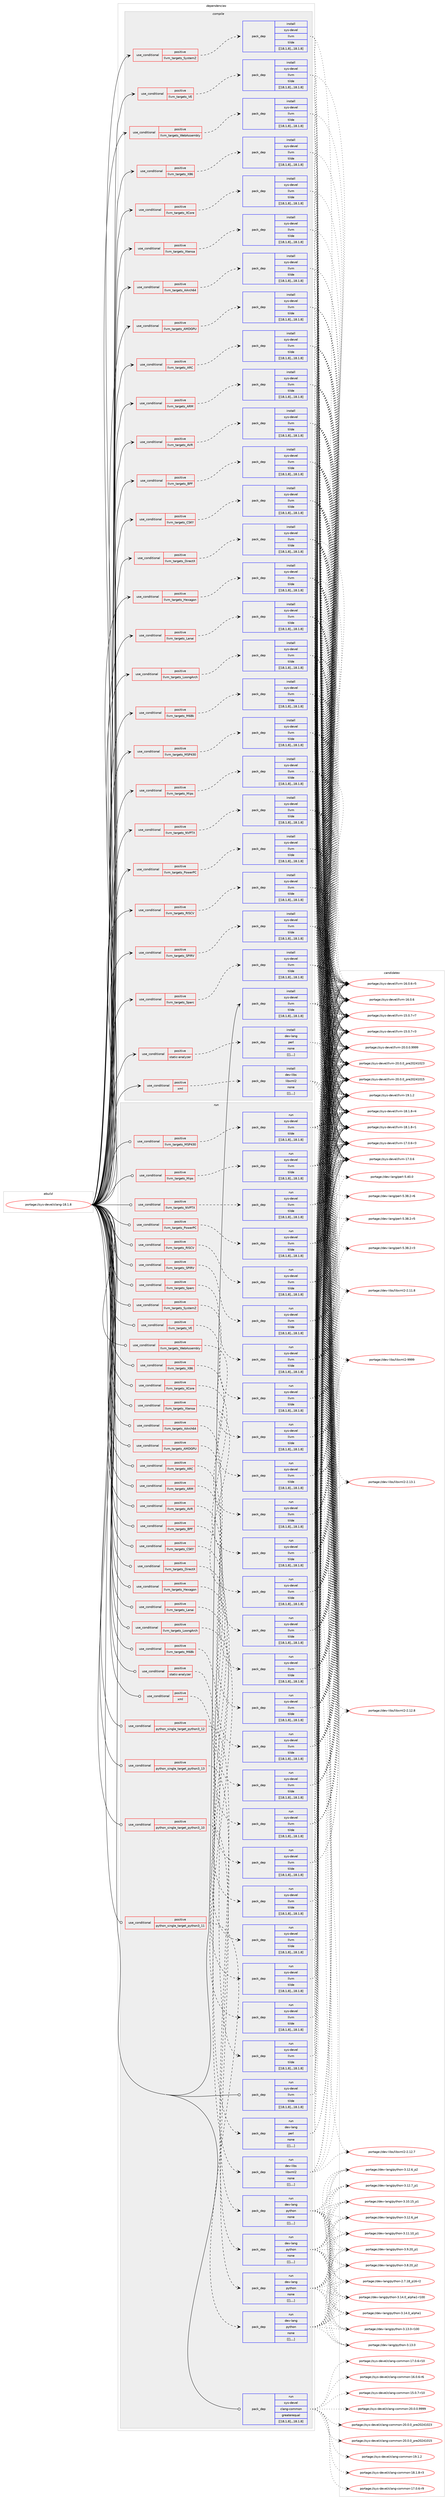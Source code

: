digraph prolog {

# *************
# Graph options
# *************

newrank=true;
concentrate=true;
compound=true;
graph [rankdir=LR,fontname=Helvetica,fontsize=10,ranksep=1.5];#, ranksep=2.5, nodesep=0.2];
edge  [arrowhead=vee];
node  [fontname=Helvetica,fontsize=10];

# **********
# The ebuild
# **********

subgraph cluster_leftcol {
color=gray;
label=<<i>ebuild</i>>;
id [label="portage://sys-devel/clang-18.1.8", color=red, width=4, href="../sys-devel/clang-18.1.8.svg"];
}

# ****************
# The dependencies
# ****************

subgraph cluster_midcol {
color=gray;
label=<<i>dependencies</i>>;
subgraph cluster_compile {
fillcolor="#eeeeee";
style=filled;
label=<<i>compile</i>>;
subgraph cond121499 {
dependency455530 [label=<<TABLE BORDER="0" CELLBORDER="1" CELLSPACING="0" CELLPADDING="4"><TR><TD ROWSPAN="3" CELLPADDING="10">use_conditional</TD></TR><TR><TD>positive</TD></TR><TR><TD>llvm_targets_AArch64</TD></TR></TABLE>>, shape=none, color=red];
subgraph pack330799 {
dependency455532 [label=<<TABLE BORDER="0" CELLBORDER="1" CELLSPACING="0" CELLPADDING="4" WIDTH="220"><TR><TD ROWSPAN="6" CELLPADDING="30">pack_dep</TD></TR><TR><TD WIDTH="110">install</TD></TR><TR><TD>sys-devel</TD></TR><TR><TD>llvm</TD></TR><TR><TD>tilde</TD></TR><TR><TD>[[18,1,8],,,18.1.8]</TD></TR></TABLE>>, shape=none, color=blue];
}
dependency455530:e -> dependency455532:w [weight=20,style="dashed",arrowhead="vee"];
}
id:e -> dependency455530:w [weight=20,style="solid",arrowhead="vee"];
subgraph cond121519 {
dependency455583 [label=<<TABLE BORDER="0" CELLBORDER="1" CELLSPACING="0" CELLPADDING="4"><TR><TD ROWSPAN="3" CELLPADDING="10">use_conditional</TD></TR><TR><TD>positive</TD></TR><TR><TD>llvm_targets_AMDGPU</TD></TR></TABLE>>, shape=none, color=red];
subgraph pack330831 {
dependency455586 [label=<<TABLE BORDER="0" CELLBORDER="1" CELLSPACING="0" CELLPADDING="4" WIDTH="220"><TR><TD ROWSPAN="6" CELLPADDING="30">pack_dep</TD></TR><TR><TD WIDTH="110">install</TD></TR><TR><TD>sys-devel</TD></TR><TR><TD>llvm</TD></TR><TR><TD>tilde</TD></TR><TR><TD>[[18,1,8],,,18.1.8]</TD></TR></TABLE>>, shape=none, color=blue];
}
dependency455583:e -> dependency455586:w [weight=20,style="dashed",arrowhead="vee"];
}
id:e -> dependency455583:w [weight=20,style="solid",arrowhead="vee"];
subgraph cond121538 {
dependency455615 [label=<<TABLE BORDER="0" CELLBORDER="1" CELLSPACING="0" CELLPADDING="4"><TR><TD ROWSPAN="3" CELLPADDING="10">use_conditional</TD></TR><TR><TD>positive</TD></TR><TR><TD>llvm_targets_ARC</TD></TR></TABLE>>, shape=none, color=red];
subgraph pack330851 {
dependency455619 [label=<<TABLE BORDER="0" CELLBORDER="1" CELLSPACING="0" CELLPADDING="4" WIDTH="220"><TR><TD ROWSPAN="6" CELLPADDING="30">pack_dep</TD></TR><TR><TD WIDTH="110">install</TD></TR><TR><TD>sys-devel</TD></TR><TR><TD>llvm</TD></TR><TR><TD>tilde</TD></TR><TR><TD>[[18,1,8],,,18.1.8]</TD></TR></TABLE>>, shape=none, color=blue];
}
dependency455615:e -> dependency455619:w [weight=20,style="dashed",arrowhead="vee"];
}
id:e -> dependency455615:w [weight=20,style="solid",arrowhead="vee"];
subgraph cond121547 {
dependency455653 [label=<<TABLE BORDER="0" CELLBORDER="1" CELLSPACING="0" CELLPADDING="4"><TR><TD ROWSPAN="3" CELLPADDING="10">use_conditional</TD></TR><TR><TD>positive</TD></TR><TR><TD>llvm_targets_ARM</TD></TR></TABLE>>, shape=none, color=red];
subgraph pack330882 {
dependency455671 [label=<<TABLE BORDER="0" CELLBORDER="1" CELLSPACING="0" CELLPADDING="4" WIDTH="220"><TR><TD ROWSPAN="6" CELLPADDING="30">pack_dep</TD></TR><TR><TD WIDTH="110">install</TD></TR><TR><TD>sys-devel</TD></TR><TR><TD>llvm</TD></TR><TR><TD>tilde</TD></TR><TR><TD>[[18,1,8],,,18.1.8]</TD></TR></TABLE>>, shape=none, color=blue];
}
dependency455653:e -> dependency455671:w [weight=20,style="dashed",arrowhead="vee"];
}
id:e -> dependency455653:w [weight=20,style="solid",arrowhead="vee"];
subgraph cond121576 {
dependency455722 [label=<<TABLE BORDER="0" CELLBORDER="1" CELLSPACING="0" CELLPADDING="4"><TR><TD ROWSPAN="3" CELLPADDING="10">use_conditional</TD></TR><TR><TD>positive</TD></TR><TR><TD>llvm_targets_AVR</TD></TR></TABLE>>, shape=none, color=red];
subgraph pack330925 {
dependency455726 [label=<<TABLE BORDER="0" CELLBORDER="1" CELLSPACING="0" CELLPADDING="4" WIDTH="220"><TR><TD ROWSPAN="6" CELLPADDING="30">pack_dep</TD></TR><TR><TD WIDTH="110">install</TD></TR><TR><TD>sys-devel</TD></TR><TR><TD>llvm</TD></TR><TR><TD>tilde</TD></TR><TR><TD>[[18,1,8],,,18.1.8]</TD></TR></TABLE>>, shape=none, color=blue];
}
dependency455722:e -> dependency455726:w [weight=20,style="dashed",arrowhead="vee"];
}
id:e -> dependency455722:w [weight=20,style="solid",arrowhead="vee"];
subgraph cond121603 {
dependency455762 [label=<<TABLE BORDER="0" CELLBORDER="1" CELLSPACING="0" CELLPADDING="4"><TR><TD ROWSPAN="3" CELLPADDING="10">use_conditional</TD></TR><TR><TD>positive</TD></TR><TR><TD>llvm_targets_BPF</TD></TR></TABLE>>, shape=none, color=red];
subgraph pack330949 {
dependency455764 [label=<<TABLE BORDER="0" CELLBORDER="1" CELLSPACING="0" CELLPADDING="4" WIDTH="220"><TR><TD ROWSPAN="6" CELLPADDING="30">pack_dep</TD></TR><TR><TD WIDTH="110">install</TD></TR><TR><TD>sys-devel</TD></TR><TR><TD>llvm</TD></TR><TR><TD>tilde</TD></TR><TR><TD>[[18,1,8],,,18.1.8]</TD></TR></TABLE>>, shape=none, color=blue];
}
dependency455762:e -> dependency455764:w [weight=20,style="dashed",arrowhead="vee"];
}
id:e -> dependency455762:w [weight=20,style="solid",arrowhead="vee"];
subgraph cond121605 {
dependency455769 [label=<<TABLE BORDER="0" CELLBORDER="1" CELLSPACING="0" CELLPADDING="4"><TR><TD ROWSPAN="3" CELLPADDING="10">use_conditional</TD></TR><TR><TD>positive</TD></TR><TR><TD>llvm_targets_CSKY</TD></TR></TABLE>>, shape=none, color=red];
subgraph pack330954 {
dependency455786 [label=<<TABLE BORDER="0" CELLBORDER="1" CELLSPACING="0" CELLPADDING="4" WIDTH="220"><TR><TD ROWSPAN="6" CELLPADDING="30">pack_dep</TD></TR><TR><TD WIDTH="110">install</TD></TR><TR><TD>sys-devel</TD></TR><TR><TD>llvm</TD></TR><TR><TD>tilde</TD></TR><TR><TD>[[18,1,8],,,18.1.8]</TD></TR></TABLE>>, shape=none, color=blue];
}
dependency455769:e -> dependency455786:w [weight=20,style="dashed",arrowhead="vee"];
}
id:e -> dependency455769:w [weight=20,style="solid",arrowhead="vee"];
subgraph cond121612 {
dependency455792 [label=<<TABLE BORDER="0" CELLBORDER="1" CELLSPACING="0" CELLPADDING="4"><TR><TD ROWSPAN="3" CELLPADDING="10">use_conditional</TD></TR><TR><TD>positive</TD></TR><TR><TD>llvm_targets_DirectX</TD></TR></TABLE>>, shape=none, color=red];
subgraph pack330994 {
dependency455835 [label=<<TABLE BORDER="0" CELLBORDER="1" CELLSPACING="0" CELLPADDING="4" WIDTH="220"><TR><TD ROWSPAN="6" CELLPADDING="30">pack_dep</TD></TR><TR><TD WIDTH="110">install</TD></TR><TR><TD>sys-devel</TD></TR><TR><TD>llvm</TD></TR><TR><TD>tilde</TD></TR><TR><TD>[[18,1,8],,,18.1.8]</TD></TR></TABLE>>, shape=none, color=blue];
}
dependency455792:e -> dependency455835:w [weight=20,style="dashed",arrowhead="vee"];
}
id:e -> dependency455792:w [weight=20,style="solid",arrowhead="vee"];
subgraph cond121636 {
dependency455896 [label=<<TABLE BORDER="0" CELLBORDER="1" CELLSPACING="0" CELLPADDING="4"><TR><TD ROWSPAN="3" CELLPADDING="10">use_conditional</TD></TR><TR><TD>positive</TD></TR><TR><TD>llvm_targets_Hexagon</TD></TR></TABLE>>, shape=none, color=red];
subgraph pack331050 {
dependency455937 [label=<<TABLE BORDER="0" CELLBORDER="1" CELLSPACING="0" CELLPADDING="4" WIDTH="220"><TR><TD ROWSPAN="6" CELLPADDING="30">pack_dep</TD></TR><TR><TD WIDTH="110">install</TD></TR><TR><TD>sys-devel</TD></TR><TR><TD>llvm</TD></TR><TR><TD>tilde</TD></TR><TR><TD>[[18,1,8],,,18.1.8]</TD></TR></TABLE>>, shape=none, color=blue];
}
dependency455896:e -> dependency455937:w [weight=20,style="dashed",arrowhead="vee"];
}
id:e -> dependency455896:w [weight=20,style="solid",arrowhead="vee"];
subgraph cond121660 {
dependency455945 [label=<<TABLE BORDER="0" CELLBORDER="1" CELLSPACING="0" CELLPADDING="4"><TR><TD ROWSPAN="3" CELLPADDING="10">use_conditional</TD></TR><TR><TD>positive</TD></TR><TR><TD>llvm_targets_Lanai</TD></TR></TABLE>>, shape=none, color=red];
subgraph pack331071 {
dependency455948 [label=<<TABLE BORDER="0" CELLBORDER="1" CELLSPACING="0" CELLPADDING="4" WIDTH="220"><TR><TD ROWSPAN="6" CELLPADDING="30">pack_dep</TD></TR><TR><TD WIDTH="110">install</TD></TR><TR><TD>sys-devel</TD></TR><TR><TD>llvm</TD></TR><TR><TD>tilde</TD></TR><TR><TD>[[18,1,8],,,18.1.8]</TD></TR></TABLE>>, shape=none, color=blue];
}
dependency455945:e -> dependency455948:w [weight=20,style="dashed",arrowhead="vee"];
}
id:e -> dependency455945:w [weight=20,style="solid",arrowhead="vee"];
subgraph cond121673 {
dependency456003 [label=<<TABLE BORDER="0" CELLBORDER="1" CELLSPACING="0" CELLPADDING="4"><TR><TD ROWSPAN="3" CELLPADDING="10">use_conditional</TD></TR><TR><TD>positive</TD></TR><TR><TD>llvm_targets_LoongArch</TD></TR></TABLE>>, shape=none, color=red];
subgraph pack331108 {
dependency456004 [label=<<TABLE BORDER="0" CELLBORDER="1" CELLSPACING="0" CELLPADDING="4" WIDTH="220"><TR><TD ROWSPAN="6" CELLPADDING="30">pack_dep</TD></TR><TR><TD WIDTH="110">install</TD></TR><TR><TD>sys-devel</TD></TR><TR><TD>llvm</TD></TR><TR><TD>tilde</TD></TR><TR><TD>[[18,1,8],,,18.1.8]</TD></TR></TABLE>>, shape=none, color=blue];
}
dependency456003:e -> dependency456004:w [weight=20,style="dashed",arrowhead="vee"];
}
id:e -> dependency456003:w [weight=20,style="solid",arrowhead="vee"];
subgraph cond121682 {
dependency456025 [label=<<TABLE BORDER="0" CELLBORDER="1" CELLSPACING="0" CELLPADDING="4"><TR><TD ROWSPAN="3" CELLPADDING="10">use_conditional</TD></TR><TR><TD>positive</TD></TR><TR><TD>llvm_targets_M68k</TD></TR></TABLE>>, shape=none, color=red];
subgraph pack331143 {
dependency456092 [label=<<TABLE BORDER="0" CELLBORDER="1" CELLSPACING="0" CELLPADDING="4" WIDTH="220"><TR><TD ROWSPAN="6" CELLPADDING="30">pack_dep</TD></TR><TR><TD WIDTH="110">install</TD></TR><TR><TD>sys-devel</TD></TR><TR><TD>llvm</TD></TR><TR><TD>tilde</TD></TR><TR><TD>[[18,1,8],,,18.1.8]</TD></TR></TABLE>>, shape=none, color=blue];
}
dependency456025:e -> dependency456092:w [weight=20,style="dashed",arrowhead="vee"];
}
id:e -> dependency456025:w [weight=20,style="solid",arrowhead="vee"];
subgraph cond121745 {
dependency456183 [label=<<TABLE BORDER="0" CELLBORDER="1" CELLSPACING="0" CELLPADDING="4"><TR><TD ROWSPAN="3" CELLPADDING="10">use_conditional</TD></TR><TR><TD>positive</TD></TR><TR><TD>llvm_targets_MSP430</TD></TR></TABLE>>, shape=none, color=red];
subgraph pack331236 {
dependency456207 [label=<<TABLE BORDER="0" CELLBORDER="1" CELLSPACING="0" CELLPADDING="4" WIDTH="220"><TR><TD ROWSPAN="6" CELLPADDING="30">pack_dep</TD></TR><TR><TD WIDTH="110">install</TD></TR><TR><TD>sys-devel</TD></TR><TR><TD>llvm</TD></TR><TR><TD>tilde</TD></TR><TR><TD>[[18,1,8],,,18.1.8]</TD></TR></TABLE>>, shape=none, color=blue];
}
dependency456183:e -> dependency456207:w [weight=20,style="dashed",arrowhead="vee"];
}
id:e -> dependency456183:w [weight=20,style="solid",arrowhead="vee"];
subgraph cond121764 {
dependency456213 [label=<<TABLE BORDER="0" CELLBORDER="1" CELLSPACING="0" CELLPADDING="4"><TR><TD ROWSPAN="3" CELLPADDING="10">use_conditional</TD></TR><TR><TD>positive</TD></TR><TR><TD>llvm_targets_Mips</TD></TR></TABLE>>, shape=none, color=red];
subgraph pack331239 {
dependency456272 [label=<<TABLE BORDER="0" CELLBORDER="1" CELLSPACING="0" CELLPADDING="4" WIDTH="220"><TR><TD ROWSPAN="6" CELLPADDING="30">pack_dep</TD></TR><TR><TD WIDTH="110">install</TD></TR><TR><TD>sys-devel</TD></TR><TR><TD>llvm</TD></TR><TR><TD>tilde</TD></TR><TR><TD>[[18,1,8],,,18.1.8]</TD></TR></TABLE>>, shape=none, color=blue];
}
dependency456213:e -> dependency456272:w [weight=20,style="dashed",arrowhead="vee"];
}
id:e -> dependency456213:w [weight=20,style="solid",arrowhead="vee"];
subgraph cond121793 {
dependency456299 [label=<<TABLE BORDER="0" CELLBORDER="1" CELLSPACING="0" CELLPADDING="4"><TR><TD ROWSPAN="3" CELLPADDING="10">use_conditional</TD></TR><TR><TD>positive</TD></TR><TR><TD>llvm_targets_NVPTX</TD></TR></TABLE>>, shape=none, color=red];
subgraph pack331292 {
dependency456302 [label=<<TABLE BORDER="0" CELLBORDER="1" CELLSPACING="0" CELLPADDING="4" WIDTH="220"><TR><TD ROWSPAN="6" CELLPADDING="30">pack_dep</TD></TR><TR><TD WIDTH="110">install</TD></TR><TR><TD>sys-devel</TD></TR><TR><TD>llvm</TD></TR><TR><TD>tilde</TD></TR><TR><TD>[[18,1,8],,,18.1.8]</TD></TR></TABLE>>, shape=none, color=blue];
}
dependency456299:e -> dependency456302:w [weight=20,style="dashed",arrowhead="vee"];
}
id:e -> dependency456299:w [weight=20,style="solid",arrowhead="vee"];
subgraph cond121807 {
dependency456354 [label=<<TABLE BORDER="0" CELLBORDER="1" CELLSPACING="0" CELLPADDING="4"><TR><TD ROWSPAN="3" CELLPADDING="10">use_conditional</TD></TR><TR><TD>positive</TD></TR><TR><TD>llvm_targets_PowerPC</TD></TR></TABLE>>, shape=none, color=red];
subgraph pack331320 {
dependency456356 [label=<<TABLE BORDER="0" CELLBORDER="1" CELLSPACING="0" CELLPADDING="4" WIDTH="220"><TR><TD ROWSPAN="6" CELLPADDING="30">pack_dep</TD></TR><TR><TD WIDTH="110">install</TD></TR><TR><TD>sys-devel</TD></TR><TR><TD>llvm</TD></TR><TR><TD>tilde</TD></TR><TR><TD>[[18,1,8],,,18.1.8]</TD></TR></TABLE>>, shape=none, color=blue];
}
dependency456354:e -> dependency456356:w [weight=20,style="dashed",arrowhead="vee"];
}
id:e -> dependency456354:w [weight=20,style="solid",arrowhead="vee"];
subgraph cond121832 {
dependency456400 [label=<<TABLE BORDER="0" CELLBORDER="1" CELLSPACING="0" CELLPADDING="4"><TR><TD ROWSPAN="3" CELLPADDING="10">use_conditional</TD></TR><TR><TD>positive</TD></TR><TR><TD>llvm_targets_RISCV</TD></TR></TABLE>>, shape=none, color=red];
subgraph pack331344 {
dependency456426 [label=<<TABLE BORDER="0" CELLBORDER="1" CELLSPACING="0" CELLPADDING="4" WIDTH="220"><TR><TD ROWSPAN="6" CELLPADDING="30">pack_dep</TD></TR><TR><TD WIDTH="110">install</TD></TR><TR><TD>sys-devel</TD></TR><TR><TD>llvm</TD></TR><TR><TD>tilde</TD></TR><TR><TD>[[18,1,8],,,18.1.8]</TD></TR></TABLE>>, shape=none, color=blue];
}
dependency456400:e -> dependency456426:w [weight=20,style="dashed",arrowhead="vee"];
}
id:e -> dependency456400:w [weight=20,style="solid",arrowhead="vee"];
subgraph cond121857 {
dependency456436 [label=<<TABLE BORDER="0" CELLBORDER="1" CELLSPACING="0" CELLPADDING="4"><TR><TD ROWSPAN="3" CELLPADDING="10">use_conditional</TD></TR><TR><TD>positive</TD></TR><TR><TD>llvm_targets_SPIRV</TD></TR></TABLE>>, shape=none, color=red];
subgraph pack331373 {
dependency456459 [label=<<TABLE BORDER="0" CELLBORDER="1" CELLSPACING="0" CELLPADDING="4" WIDTH="220"><TR><TD ROWSPAN="6" CELLPADDING="30">pack_dep</TD></TR><TR><TD WIDTH="110">install</TD></TR><TR><TD>sys-devel</TD></TR><TR><TD>llvm</TD></TR><TR><TD>tilde</TD></TR><TR><TD>[[18,1,8],,,18.1.8]</TD></TR></TABLE>>, shape=none, color=blue];
}
dependency456436:e -> dependency456459:w [weight=20,style="dashed",arrowhead="vee"];
}
id:e -> dependency456436:w [weight=20,style="solid",arrowhead="vee"];
subgraph cond121874 {
dependency456488 [label=<<TABLE BORDER="0" CELLBORDER="1" CELLSPACING="0" CELLPADDING="4"><TR><TD ROWSPAN="3" CELLPADDING="10">use_conditional</TD></TR><TR><TD>positive</TD></TR><TR><TD>llvm_targets_Sparc</TD></TR></TABLE>>, shape=none, color=red];
subgraph pack331389 {
dependency456528 [label=<<TABLE BORDER="0" CELLBORDER="1" CELLSPACING="0" CELLPADDING="4" WIDTH="220"><TR><TD ROWSPAN="6" CELLPADDING="30">pack_dep</TD></TR><TR><TD WIDTH="110">install</TD></TR><TR><TD>sys-devel</TD></TR><TR><TD>llvm</TD></TR><TR><TD>tilde</TD></TR><TR><TD>[[18,1,8],,,18.1.8]</TD></TR></TABLE>>, shape=none, color=blue];
}
dependency456488:e -> dependency456528:w [weight=20,style="dashed",arrowhead="vee"];
}
id:e -> dependency456488:w [weight=20,style="solid",arrowhead="vee"];
subgraph cond121904 {
dependency456555 [label=<<TABLE BORDER="0" CELLBORDER="1" CELLSPACING="0" CELLPADDING="4"><TR><TD ROWSPAN="3" CELLPADDING="10">use_conditional</TD></TR><TR><TD>positive</TD></TR><TR><TD>llvm_targets_SystemZ</TD></TR></TABLE>>, shape=none, color=red];
subgraph pack331437 {
dependency456558 [label=<<TABLE BORDER="0" CELLBORDER="1" CELLSPACING="0" CELLPADDING="4" WIDTH="220"><TR><TD ROWSPAN="6" CELLPADDING="30">pack_dep</TD></TR><TR><TD WIDTH="110">install</TD></TR><TR><TD>sys-devel</TD></TR><TR><TD>llvm</TD></TR><TR><TD>tilde</TD></TR><TR><TD>[[18,1,8],,,18.1.8]</TD></TR></TABLE>>, shape=none, color=blue];
}
dependency456555:e -> dependency456558:w [weight=20,style="dashed",arrowhead="vee"];
}
id:e -> dependency456555:w [weight=20,style="solid",arrowhead="vee"];
subgraph cond121969 {
dependency456818 [label=<<TABLE BORDER="0" CELLBORDER="1" CELLSPACING="0" CELLPADDING="4"><TR><TD ROWSPAN="3" CELLPADDING="10">use_conditional</TD></TR><TR><TD>positive</TD></TR><TR><TD>llvm_targets_VE</TD></TR></TABLE>>, shape=none, color=red];
subgraph pack331612 {
dependency456822 [label=<<TABLE BORDER="0" CELLBORDER="1" CELLSPACING="0" CELLPADDING="4" WIDTH="220"><TR><TD ROWSPAN="6" CELLPADDING="30">pack_dep</TD></TR><TR><TD WIDTH="110">install</TD></TR><TR><TD>sys-devel</TD></TR><TR><TD>llvm</TD></TR><TR><TD>tilde</TD></TR><TR><TD>[[18,1,8],,,18.1.8]</TD></TR></TABLE>>, shape=none, color=blue];
}
dependency456818:e -> dependency456822:w [weight=20,style="dashed",arrowhead="vee"];
}
id:e -> dependency456818:w [weight=20,style="solid",arrowhead="vee"];
subgraph cond122003 {
dependency456850 [label=<<TABLE BORDER="0" CELLBORDER="1" CELLSPACING="0" CELLPADDING="4"><TR><TD ROWSPAN="3" CELLPADDING="10">use_conditional</TD></TR><TR><TD>positive</TD></TR><TR><TD>llvm_targets_WebAssembly</TD></TR></TABLE>>, shape=none, color=red];
subgraph pack331668 {
dependency456897 [label=<<TABLE BORDER="0" CELLBORDER="1" CELLSPACING="0" CELLPADDING="4" WIDTH="220"><TR><TD ROWSPAN="6" CELLPADDING="30">pack_dep</TD></TR><TR><TD WIDTH="110">install</TD></TR><TR><TD>sys-devel</TD></TR><TR><TD>llvm</TD></TR><TR><TD>tilde</TD></TR><TR><TD>[[18,1,8],,,18.1.8]</TD></TR></TABLE>>, shape=none, color=blue];
}
dependency456850:e -> dependency456897:w [weight=20,style="dashed",arrowhead="vee"];
}
id:e -> dependency456850:w [weight=20,style="solid",arrowhead="vee"];
subgraph cond122025 {
dependency456974 [label=<<TABLE BORDER="0" CELLBORDER="1" CELLSPACING="0" CELLPADDING="4"><TR><TD ROWSPAN="3" CELLPADDING="10">use_conditional</TD></TR><TR><TD>positive</TD></TR><TR><TD>llvm_targets_X86</TD></TR></TABLE>>, shape=none, color=red];
subgraph pack331721 {
dependency456977 [label=<<TABLE BORDER="0" CELLBORDER="1" CELLSPACING="0" CELLPADDING="4" WIDTH="220"><TR><TD ROWSPAN="6" CELLPADDING="30">pack_dep</TD></TR><TR><TD WIDTH="110">install</TD></TR><TR><TD>sys-devel</TD></TR><TR><TD>llvm</TD></TR><TR><TD>tilde</TD></TR><TR><TD>[[18,1,8],,,18.1.8]</TD></TR></TABLE>>, shape=none, color=blue];
}
dependency456974:e -> dependency456977:w [weight=20,style="dashed",arrowhead="vee"];
}
id:e -> dependency456974:w [weight=20,style="solid",arrowhead="vee"];
subgraph cond122055 {
dependency457007 [label=<<TABLE BORDER="0" CELLBORDER="1" CELLSPACING="0" CELLPADDING="4"><TR><TD ROWSPAN="3" CELLPADDING="10">use_conditional</TD></TR><TR><TD>positive</TD></TR><TR><TD>llvm_targets_XCore</TD></TR></TABLE>>, shape=none, color=red];
subgraph pack331743 {
dependency457031 [label=<<TABLE BORDER="0" CELLBORDER="1" CELLSPACING="0" CELLPADDING="4" WIDTH="220"><TR><TD ROWSPAN="6" CELLPADDING="30">pack_dep</TD></TR><TR><TD WIDTH="110">install</TD></TR><TR><TD>sys-devel</TD></TR><TR><TD>llvm</TD></TR><TR><TD>tilde</TD></TR><TR><TD>[[18,1,8],,,18.1.8]</TD></TR></TABLE>>, shape=none, color=blue];
}
dependency457007:e -> dependency457031:w [weight=20,style="dashed",arrowhead="vee"];
}
id:e -> dependency457007:w [weight=20,style="solid",arrowhead="vee"];
subgraph cond122073 {
dependency457058 [label=<<TABLE BORDER="0" CELLBORDER="1" CELLSPACING="0" CELLPADDING="4"><TR><TD ROWSPAN="3" CELLPADDING="10">use_conditional</TD></TR><TR><TD>positive</TD></TR><TR><TD>llvm_targets_Xtensa</TD></TR></TABLE>>, shape=none, color=red];
subgraph pack331783 {
dependency457131 [label=<<TABLE BORDER="0" CELLBORDER="1" CELLSPACING="0" CELLPADDING="4" WIDTH="220"><TR><TD ROWSPAN="6" CELLPADDING="30">pack_dep</TD></TR><TR><TD WIDTH="110">install</TD></TR><TR><TD>sys-devel</TD></TR><TR><TD>llvm</TD></TR><TR><TD>tilde</TD></TR><TR><TD>[[18,1,8],,,18.1.8]</TD></TR></TABLE>>, shape=none, color=blue];
}
dependency457058:e -> dependency457131:w [weight=20,style="dashed",arrowhead="vee"];
}
id:e -> dependency457058:w [weight=20,style="solid",arrowhead="vee"];
subgraph cond122125 {
dependency457207 [label=<<TABLE BORDER="0" CELLBORDER="1" CELLSPACING="0" CELLPADDING="4"><TR><TD ROWSPAN="3" CELLPADDING="10">use_conditional</TD></TR><TR><TD>positive</TD></TR><TR><TD>static-analyzer</TD></TR></TABLE>>, shape=none, color=red];
subgraph pack331881 {
dependency457273 [label=<<TABLE BORDER="0" CELLBORDER="1" CELLSPACING="0" CELLPADDING="4" WIDTH="220"><TR><TD ROWSPAN="6" CELLPADDING="30">pack_dep</TD></TR><TR><TD WIDTH="110">install</TD></TR><TR><TD>dev-lang</TD></TR><TR><TD>perl</TD></TR><TR><TD>none</TD></TR><TR><TD>[[],,,,]</TD></TR></TABLE>>, shape=none, color=blue];
}
dependency457207:e -> dependency457273:w [weight=20,style="dashed",arrowhead="vee"];
}
id:e -> dependency457207:w [weight=20,style="solid",arrowhead="vee"];
subgraph cond122160 {
dependency457329 [label=<<TABLE BORDER="0" CELLBORDER="1" CELLSPACING="0" CELLPADDING="4"><TR><TD ROWSPAN="3" CELLPADDING="10">use_conditional</TD></TR><TR><TD>positive</TD></TR><TR><TD>xml</TD></TR></TABLE>>, shape=none, color=red];
subgraph pack331952 {
dependency457332 [label=<<TABLE BORDER="0" CELLBORDER="1" CELLSPACING="0" CELLPADDING="4" WIDTH="220"><TR><TD ROWSPAN="6" CELLPADDING="30">pack_dep</TD></TR><TR><TD WIDTH="110">install</TD></TR><TR><TD>dev-libs</TD></TR><TR><TD>libxml2</TD></TR><TR><TD>none</TD></TR><TR><TD>[[],,,,]</TD></TR></TABLE>>, shape=none, color=blue];
}
dependency457329:e -> dependency457332:w [weight=20,style="dashed",arrowhead="vee"];
}
id:e -> dependency457329:w [weight=20,style="solid",arrowhead="vee"];
subgraph pack331989 {
dependency457376 [label=<<TABLE BORDER="0" CELLBORDER="1" CELLSPACING="0" CELLPADDING="4" WIDTH="220"><TR><TD ROWSPAN="6" CELLPADDING="30">pack_dep</TD></TR><TR><TD WIDTH="110">install</TD></TR><TR><TD>sys-devel</TD></TR><TR><TD>llvm</TD></TR><TR><TD>tilde</TD></TR><TR><TD>[[18,1,8],,,18.1.8]</TD></TR></TABLE>>, shape=none, color=blue];
}
id:e -> dependency457376:w [weight=20,style="solid",arrowhead="vee"];
}
subgraph cluster_compileandrun {
fillcolor="#eeeeee";
style=filled;
label=<<i>compile and run</i>>;
}
subgraph cluster_run {
fillcolor="#eeeeee";
style=filled;
label=<<i>run</i>>;
subgraph cond122191 {
dependency457432 [label=<<TABLE BORDER="0" CELLBORDER="1" CELLSPACING="0" CELLPADDING="4"><TR><TD ROWSPAN="3" CELLPADDING="10">use_conditional</TD></TR><TR><TD>positive</TD></TR><TR><TD>llvm_targets_AArch64</TD></TR></TABLE>>, shape=none, color=red];
subgraph pack332021 {
dependency457456 [label=<<TABLE BORDER="0" CELLBORDER="1" CELLSPACING="0" CELLPADDING="4" WIDTH="220"><TR><TD ROWSPAN="6" CELLPADDING="30">pack_dep</TD></TR><TR><TD WIDTH="110">run</TD></TR><TR><TD>sys-devel</TD></TR><TR><TD>llvm</TD></TR><TR><TD>tilde</TD></TR><TR><TD>[[18,1,8],,,18.1.8]</TD></TR></TABLE>>, shape=none, color=blue];
}
dependency457432:e -> dependency457456:w [weight=20,style="dashed",arrowhead="vee"];
}
id:e -> dependency457432:w [weight=20,style="solid",arrowhead="odot"];
subgraph cond122205 {
dependency457482 [label=<<TABLE BORDER="0" CELLBORDER="1" CELLSPACING="0" CELLPADDING="4"><TR><TD ROWSPAN="3" CELLPADDING="10">use_conditional</TD></TR><TR><TD>positive</TD></TR><TR><TD>llvm_targets_AMDGPU</TD></TR></TABLE>>, shape=none, color=red];
subgraph pack332058 {
dependency457486 [label=<<TABLE BORDER="0" CELLBORDER="1" CELLSPACING="0" CELLPADDING="4" WIDTH="220"><TR><TD ROWSPAN="6" CELLPADDING="30">pack_dep</TD></TR><TR><TD WIDTH="110">run</TD></TR><TR><TD>sys-devel</TD></TR><TR><TD>llvm</TD></TR><TR><TD>tilde</TD></TR><TR><TD>[[18,1,8],,,18.1.8]</TD></TR></TABLE>>, shape=none, color=blue];
}
dependency457482:e -> dependency457486:w [weight=20,style="dashed",arrowhead="vee"];
}
id:e -> dependency457482:w [weight=20,style="solid",arrowhead="odot"];
subgraph cond122226 {
dependency457551 [label=<<TABLE BORDER="0" CELLBORDER="1" CELLSPACING="0" CELLPADDING="4"><TR><TD ROWSPAN="3" CELLPADDING="10">use_conditional</TD></TR><TR><TD>positive</TD></TR><TR><TD>llvm_targets_ARC</TD></TR></TABLE>>, shape=none, color=red];
subgraph pack332113 {
dependency457570 [label=<<TABLE BORDER="0" CELLBORDER="1" CELLSPACING="0" CELLPADDING="4" WIDTH="220"><TR><TD ROWSPAN="6" CELLPADDING="30">pack_dep</TD></TR><TR><TD WIDTH="110">run</TD></TR><TR><TD>sys-devel</TD></TR><TR><TD>llvm</TD></TR><TR><TD>tilde</TD></TR><TR><TD>[[18,1,8],,,18.1.8]</TD></TR></TABLE>>, shape=none, color=blue];
}
dependency457551:e -> dependency457570:w [weight=20,style="dashed",arrowhead="vee"];
}
id:e -> dependency457551:w [weight=20,style="solid",arrowhead="odot"];
subgraph cond122242 {
dependency457593 [label=<<TABLE BORDER="0" CELLBORDER="1" CELLSPACING="0" CELLPADDING="4"><TR><TD ROWSPAN="3" CELLPADDING="10">use_conditional</TD></TR><TR><TD>positive</TD></TR><TR><TD>llvm_targets_ARM</TD></TR></TABLE>>, shape=none, color=red];
subgraph pack332130 {
dependency457606 [label=<<TABLE BORDER="0" CELLBORDER="1" CELLSPACING="0" CELLPADDING="4" WIDTH="220"><TR><TD ROWSPAN="6" CELLPADDING="30">pack_dep</TD></TR><TR><TD WIDTH="110">run</TD></TR><TR><TD>sys-devel</TD></TR><TR><TD>llvm</TD></TR><TR><TD>tilde</TD></TR><TR><TD>[[18,1,8],,,18.1.8]</TD></TR></TABLE>>, shape=none, color=blue];
}
dependency457593:e -> dependency457606:w [weight=20,style="dashed",arrowhead="vee"];
}
id:e -> dependency457593:w [weight=20,style="solid",arrowhead="odot"];
subgraph cond122268 {
dependency457681 [label=<<TABLE BORDER="0" CELLBORDER="1" CELLSPACING="0" CELLPADDING="4"><TR><TD ROWSPAN="3" CELLPADDING="10">use_conditional</TD></TR><TR><TD>positive</TD></TR><TR><TD>llvm_targets_AVR</TD></TR></TABLE>>, shape=none, color=red];
subgraph pack332209 {
dependency457700 [label=<<TABLE BORDER="0" CELLBORDER="1" CELLSPACING="0" CELLPADDING="4" WIDTH="220"><TR><TD ROWSPAN="6" CELLPADDING="30">pack_dep</TD></TR><TR><TD WIDTH="110">run</TD></TR><TR><TD>sys-devel</TD></TR><TR><TD>llvm</TD></TR><TR><TD>tilde</TD></TR><TR><TD>[[18,1,8],,,18.1.8]</TD></TR></TABLE>>, shape=none, color=blue];
}
dependency457681:e -> dependency457700:w [weight=20,style="dashed",arrowhead="vee"];
}
id:e -> dependency457681:w [weight=20,style="solid",arrowhead="odot"];
subgraph cond122270 {
dependency457720 [label=<<TABLE BORDER="0" CELLBORDER="1" CELLSPACING="0" CELLPADDING="4"><TR><TD ROWSPAN="3" CELLPADDING="10">use_conditional</TD></TR><TR><TD>positive</TD></TR><TR><TD>llvm_targets_BPF</TD></TR></TABLE>>, shape=none, color=red];
subgraph pack332224 {
dependency457732 [label=<<TABLE BORDER="0" CELLBORDER="1" CELLSPACING="0" CELLPADDING="4" WIDTH="220"><TR><TD ROWSPAN="6" CELLPADDING="30">pack_dep</TD></TR><TR><TD WIDTH="110">run</TD></TR><TR><TD>sys-devel</TD></TR><TR><TD>llvm</TD></TR><TR><TD>tilde</TD></TR><TR><TD>[[18,1,8],,,18.1.8]</TD></TR></TABLE>>, shape=none, color=blue];
}
dependency457720:e -> dependency457732:w [weight=20,style="dashed",arrowhead="vee"];
}
id:e -> dependency457720:w [weight=20,style="solid",arrowhead="odot"];
subgraph cond122283 {
dependency457754 [label=<<TABLE BORDER="0" CELLBORDER="1" CELLSPACING="0" CELLPADDING="4"><TR><TD ROWSPAN="3" CELLPADDING="10">use_conditional</TD></TR><TR><TD>positive</TD></TR><TR><TD>llvm_targets_CSKY</TD></TR></TABLE>>, shape=none, color=red];
subgraph pack332278 {
dependency457802 [label=<<TABLE BORDER="0" CELLBORDER="1" CELLSPACING="0" CELLPADDING="4" WIDTH="220"><TR><TD ROWSPAN="6" CELLPADDING="30">pack_dep</TD></TR><TR><TD WIDTH="110">run</TD></TR><TR><TD>sys-devel</TD></TR><TR><TD>llvm</TD></TR><TR><TD>tilde</TD></TR><TR><TD>[[18,1,8],,,18.1.8]</TD></TR></TABLE>>, shape=none, color=blue];
}
dependency457754:e -> dependency457802:w [weight=20,style="dashed",arrowhead="vee"];
}
id:e -> dependency457754:w [weight=20,style="solid",arrowhead="odot"];
subgraph cond122303 {
dependency457820 [label=<<TABLE BORDER="0" CELLBORDER="1" CELLSPACING="0" CELLPADDING="4"><TR><TD ROWSPAN="3" CELLPADDING="10">use_conditional</TD></TR><TR><TD>positive</TD></TR><TR><TD>llvm_targets_DirectX</TD></TR></TABLE>>, shape=none, color=red];
subgraph pack332300 {
dependency457860 [label=<<TABLE BORDER="0" CELLBORDER="1" CELLSPACING="0" CELLPADDING="4" WIDTH="220"><TR><TD ROWSPAN="6" CELLPADDING="30">pack_dep</TD></TR><TR><TD WIDTH="110">run</TD></TR><TR><TD>sys-devel</TD></TR><TR><TD>llvm</TD></TR><TR><TD>tilde</TD></TR><TR><TD>[[18,1,8],,,18.1.8]</TD></TR></TABLE>>, shape=none, color=blue];
}
dependency457820:e -> dependency457860:w [weight=20,style="dashed",arrowhead="vee"];
}
id:e -> dependency457820:w [weight=20,style="solid",arrowhead="odot"];
subgraph cond122318 {
dependency457897 [label=<<TABLE BORDER="0" CELLBORDER="1" CELLSPACING="0" CELLPADDING="4"><TR><TD ROWSPAN="3" CELLPADDING="10">use_conditional</TD></TR><TR><TD>positive</TD></TR><TR><TD>llvm_targets_Hexagon</TD></TR></TABLE>>, shape=none, color=red];
subgraph pack332344 {
dependency457899 [label=<<TABLE BORDER="0" CELLBORDER="1" CELLSPACING="0" CELLPADDING="4" WIDTH="220"><TR><TD ROWSPAN="6" CELLPADDING="30">pack_dep</TD></TR><TR><TD WIDTH="110">run</TD></TR><TR><TD>sys-devel</TD></TR><TR><TD>llvm</TD></TR><TR><TD>tilde</TD></TR><TR><TD>[[18,1,8],,,18.1.8]</TD></TR></TABLE>>, shape=none, color=blue];
}
dependency457897:e -> dependency457899:w [weight=20,style="dashed",arrowhead="vee"];
}
id:e -> dependency457897:w [weight=20,style="solid",arrowhead="odot"];
subgraph cond122335 {
dependency457927 [label=<<TABLE BORDER="0" CELLBORDER="1" CELLSPACING="0" CELLPADDING="4"><TR><TD ROWSPAN="3" CELLPADDING="10">use_conditional</TD></TR><TR><TD>positive</TD></TR><TR><TD>llvm_targets_Lanai</TD></TR></TABLE>>, shape=none, color=red];
subgraph pack332362 {
dependency457930 [label=<<TABLE BORDER="0" CELLBORDER="1" CELLSPACING="0" CELLPADDING="4" WIDTH="220"><TR><TD ROWSPAN="6" CELLPADDING="30">pack_dep</TD></TR><TR><TD WIDTH="110">run</TD></TR><TR><TD>sys-devel</TD></TR><TR><TD>llvm</TD></TR><TR><TD>tilde</TD></TR><TR><TD>[[18,1,8],,,18.1.8]</TD></TR></TABLE>>, shape=none, color=blue];
}
dependency457927:e -> dependency457930:w [weight=20,style="dashed",arrowhead="vee"];
}
id:e -> dependency457927:w [weight=20,style="solid",arrowhead="odot"];
subgraph cond122351 {
dependency457963 [label=<<TABLE BORDER="0" CELLBORDER="1" CELLSPACING="0" CELLPADDING="4"><TR><TD ROWSPAN="3" CELLPADDING="10">use_conditional</TD></TR><TR><TD>positive</TD></TR><TR><TD>llvm_targets_LoongArch</TD></TR></TABLE>>, shape=none, color=red];
subgraph pack332386 {
dependency457979 [label=<<TABLE BORDER="0" CELLBORDER="1" CELLSPACING="0" CELLPADDING="4" WIDTH="220"><TR><TD ROWSPAN="6" CELLPADDING="30">pack_dep</TD></TR><TR><TD WIDTH="110">run</TD></TR><TR><TD>sys-devel</TD></TR><TR><TD>llvm</TD></TR><TR><TD>tilde</TD></TR><TR><TD>[[18,1,8],,,18.1.8]</TD></TR></TABLE>>, shape=none, color=blue];
}
dependency457963:e -> dependency457979:w [weight=20,style="dashed",arrowhead="vee"];
}
id:e -> dependency457963:w [weight=20,style="solid",arrowhead="odot"];
subgraph cond122367 {
dependency458024 [label=<<TABLE BORDER="0" CELLBORDER="1" CELLSPACING="0" CELLPADDING="4"><TR><TD ROWSPAN="3" CELLPADDING="10">use_conditional</TD></TR><TR><TD>positive</TD></TR><TR><TD>llvm_targets_M68k</TD></TR></TABLE>>, shape=none, color=red];
subgraph pack332432 {
dependency458052 [label=<<TABLE BORDER="0" CELLBORDER="1" CELLSPACING="0" CELLPADDING="4" WIDTH="220"><TR><TD ROWSPAN="6" CELLPADDING="30">pack_dep</TD></TR><TR><TD WIDTH="110">run</TD></TR><TR><TD>sys-devel</TD></TR><TR><TD>llvm</TD></TR><TR><TD>tilde</TD></TR><TR><TD>[[18,1,8],,,18.1.8]</TD></TR></TABLE>>, shape=none, color=blue];
}
dependency458024:e -> dependency458052:w [weight=20,style="dashed",arrowhead="vee"];
}
id:e -> dependency458024:w [weight=20,style="solid",arrowhead="odot"];
subgraph cond122392 {
dependency458059 [label=<<TABLE BORDER="0" CELLBORDER="1" CELLSPACING="0" CELLPADDING="4"><TR><TD ROWSPAN="3" CELLPADDING="10">use_conditional</TD></TR><TR><TD>positive</TD></TR><TR><TD>llvm_targets_MSP430</TD></TR></TABLE>>, shape=none, color=red];
subgraph pack332443 {
dependency458061 [label=<<TABLE BORDER="0" CELLBORDER="1" CELLSPACING="0" CELLPADDING="4" WIDTH="220"><TR><TD ROWSPAN="6" CELLPADDING="30">pack_dep</TD></TR><TR><TD WIDTH="110">run</TD></TR><TR><TD>sys-devel</TD></TR><TR><TD>llvm</TD></TR><TR><TD>tilde</TD></TR><TR><TD>[[18,1,8],,,18.1.8]</TD></TR></TABLE>>, shape=none, color=blue];
}
dependency458059:e -> dependency458061:w [weight=20,style="dashed",arrowhead="vee"];
}
id:e -> dependency458059:w [weight=20,style="solid",arrowhead="odot"];
subgraph cond122401 {
dependency458080 [label=<<TABLE BORDER="0" CELLBORDER="1" CELLSPACING="0" CELLPADDING="4"><TR><TD ROWSPAN="3" CELLPADDING="10">use_conditional</TD></TR><TR><TD>positive</TD></TR><TR><TD>llvm_targets_Mips</TD></TR></TABLE>>, shape=none, color=red];
subgraph pack332453 {
dependency458096 [label=<<TABLE BORDER="0" CELLBORDER="1" CELLSPACING="0" CELLPADDING="4" WIDTH="220"><TR><TD ROWSPAN="6" CELLPADDING="30">pack_dep</TD></TR><TR><TD WIDTH="110">run</TD></TR><TR><TD>sys-devel</TD></TR><TR><TD>llvm</TD></TR><TR><TD>tilde</TD></TR><TR><TD>[[18,1,8],,,18.1.8]</TD></TR></TABLE>>, shape=none, color=blue];
}
dependency458080:e -> dependency458096:w [weight=20,style="dashed",arrowhead="vee"];
}
id:e -> dependency458080:w [weight=20,style="solid",arrowhead="odot"];
subgraph cond122412 {
dependency458217 [label=<<TABLE BORDER="0" CELLBORDER="1" CELLSPACING="0" CELLPADDING="4"><TR><TD ROWSPAN="3" CELLPADDING="10">use_conditional</TD></TR><TR><TD>positive</TD></TR><TR><TD>llvm_targets_NVPTX</TD></TR></TABLE>>, shape=none, color=red];
subgraph pack332563 {
dependency458262 [label=<<TABLE BORDER="0" CELLBORDER="1" CELLSPACING="0" CELLPADDING="4" WIDTH="220"><TR><TD ROWSPAN="6" CELLPADDING="30">pack_dep</TD></TR><TR><TD WIDTH="110">run</TD></TR><TR><TD>sys-devel</TD></TR><TR><TD>llvm</TD></TR><TR><TD>tilde</TD></TR><TR><TD>[[18,1,8],,,18.1.8]</TD></TR></TABLE>>, shape=none, color=blue];
}
dependency458217:e -> dependency458262:w [weight=20,style="dashed",arrowhead="vee"];
}
id:e -> dependency458217:w [weight=20,style="solid",arrowhead="odot"];
subgraph cond122492 {
dependency458301 [label=<<TABLE BORDER="0" CELLBORDER="1" CELLSPACING="0" CELLPADDING="4"><TR><TD ROWSPAN="3" CELLPADDING="10">use_conditional</TD></TR><TR><TD>positive</TD></TR><TR><TD>llvm_targets_PowerPC</TD></TR></TABLE>>, shape=none, color=red];
subgraph pack332603 {
dependency458337 [label=<<TABLE BORDER="0" CELLBORDER="1" CELLSPACING="0" CELLPADDING="4" WIDTH="220"><TR><TD ROWSPAN="6" CELLPADDING="30">pack_dep</TD></TR><TR><TD WIDTH="110">run</TD></TR><TR><TD>sys-devel</TD></TR><TR><TD>llvm</TD></TR><TR><TD>tilde</TD></TR><TR><TD>[[18,1,8],,,18.1.8]</TD></TR></TABLE>>, shape=none, color=blue];
}
dependency458301:e -> dependency458337:w [weight=20,style="dashed",arrowhead="vee"];
}
id:e -> dependency458301:w [weight=20,style="solid",arrowhead="odot"];
subgraph cond122519 {
dependency458411 [label=<<TABLE BORDER="0" CELLBORDER="1" CELLSPACING="0" CELLPADDING="4"><TR><TD ROWSPAN="3" CELLPADDING="10">use_conditional</TD></TR><TR><TD>positive</TD></TR><TR><TD>llvm_targets_RISCV</TD></TR></TABLE>>, shape=none, color=red];
subgraph pack332672 {
dependency458433 [label=<<TABLE BORDER="0" CELLBORDER="1" CELLSPACING="0" CELLPADDING="4" WIDTH="220"><TR><TD ROWSPAN="6" CELLPADDING="30">pack_dep</TD></TR><TR><TD WIDTH="110">run</TD></TR><TR><TD>sys-devel</TD></TR><TR><TD>llvm</TD></TR><TR><TD>tilde</TD></TR><TR><TD>[[18,1,8],,,18.1.8]</TD></TR></TABLE>>, shape=none, color=blue];
}
dependency458411:e -> dependency458433:w [weight=20,style="dashed",arrowhead="vee"];
}
id:e -> dependency458411:w [weight=20,style="solid",arrowhead="odot"];
subgraph cond122546 {
dependency458477 [label=<<TABLE BORDER="0" CELLBORDER="1" CELLSPACING="0" CELLPADDING="4"><TR><TD ROWSPAN="3" CELLPADDING="10">use_conditional</TD></TR><TR><TD>positive</TD></TR><TR><TD>llvm_targets_SPIRV</TD></TR></TABLE>>, shape=none, color=red];
subgraph pack332704 {
dependency458499 [label=<<TABLE BORDER="0" CELLBORDER="1" CELLSPACING="0" CELLPADDING="4" WIDTH="220"><TR><TD ROWSPAN="6" CELLPADDING="30">pack_dep</TD></TR><TR><TD WIDTH="110">run</TD></TR><TR><TD>sys-devel</TD></TR><TR><TD>llvm</TD></TR><TR><TD>tilde</TD></TR><TR><TD>[[18,1,8],,,18.1.8]</TD></TR></TABLE>>, shape=none, color=blue];
}
dependency458477:e -> dependency458499:w [weight=20,style="dashed",arrowhead="vee"];
}
id:e -> dependency458477:w [weight=20,style="solid",arrowhead="odot"];
subgraph cond122559 {
dependency458546 [label=<<TABLE BORDER="0" CELLBORDER="1" CELLSPACING="0" CELLPADDING="4"><TR><TD ROWSPAN="3" CELLPADDING="10">use_conditional</TD></TR><TR><TD>positive</TD></TR><TR><TD>llvm_targets_Sparc</TD></TR></TABLE>>, shape=none, color=red];
subgraph pack332747 {
dependency458570 [label=<<TABLE BORDER="0" CELLBORDER="1" CELLSPACING="0" CELLPADDING="4" WIDTH="220"><TR><TD ROWSPAN="6" CELLPADDING="30">pack_dep</TD></TR><TR><TD WIDTH="110">run</TD></TR><TR><TD>sys-devel</TD></TR><TR><TD>llvm</TD></TR><TR><TD>tilde</TD></TR><TR><TD>[[18,1,8],,,18.1.8]</TD></TR></TABLE>>, shape=none, color=blue];
}
dependency458546:e -> dependency458570:w [weight=20,style="dashed",arrowhead="vee"];
}
id:e -> dependency458546:w [weight=20,style="solid",arrowhead="odot"];
subgraph cond122592 {
dependency458624 [label=<<TABLE BORDER="0" CELLBORDER="1" CELLSPACING="0" CELLPADDING="4"><TR><TD ROWSPAN="3" CELLPADDING="10">use_conditional</TD></TR><TR><TD>positive</TD></TR><TR><TD>llvm_targets_SystemZ</TD></TR></TABLE>>, shape=none, color=red];
subgraph pack332797 {
dependency458626 [label=<<TABLE BORDER="0" CELLBORDER="1" CELLSPACING="0" CELLPADDING="4" WIDTH="220"><TR><TD ROWSPAN="6" CELLPADDING="30">pack_dep</TD></TR><TR><TD WIDTH="110">run</TD></TR><TR><TD>sys-devel</TD></TR><TR><TD>llvm</TD></TR><TR><TD>tilde</TD></TR><TR><TD>[[18,1,8],,,18.1.8]</TD></TR></TABLE>>, shape=none, color=blue];
}
dependency458624:e -> dependency458626:w [weight=20,style="dashed",arrowhead="vee"];
}
id:e -> dependency458624:w [weight=20,style="solid",arrowhead="odot"];
subgraph cond122593 {
dependency458650 [label=<<TABLE BORDER="0" CELLBORDER="1" CELLSPACING="0" CELLPADDING="4"><TR><TD ROWSPAN="3" CELLPADDING="10">use_conditional</TD></TR><TR><TD>positive</TD></TR><TR><TD>llvm_targets_VE</TD></TR></TABLE>>, shape=none, color=red];
subgraph pack332867 {
dependency458744 [label=<<TABLE BORDER="0" CELLBORDER="1" CELLSPACING="0" CELLPADDING="4" WIDTH="220"><TR><TD ROWSPAN="6" CELLPADDING="30">pack_dep</TD></TR><TR><TD WIDTH="110">run</TD></TR><TR><TD>sys-devel</TD></TR><TR><TD>llvm</TD></TR><TR><TD>tilde</TD></TR><TR><TD>[[18,1,8],,,18.1.8]</TD></TR></TABLE>>, shape=none, color=blue];
}
dependency458650:e -> dependency458744:w [weight=20,style="dashed",arrowhead="vee"];
}
id:e -> dependency458650:w [weight=20,style="solid",arrowhead="odot"];
subgraph cond122644 {
dependency458806 [label=<<TABLE BORDER="0" CELLBORDER="1" CELLSPACING="0" CELLPADDING="4"><TR><TD ROWSPAN="3" CELLPADDING="10">use_conditional</TD></TR><TR><TD>positive</TD></TR><TR><TD>llvm_targets_WebAssembly</TD></TR></TABLE>>, shape=none, color=red];
subgraph pack332919 {
dependency458827 [label=<<TABLE BORDER="0" CELLBORDER="1" CELLSPACING="0" CELLPADDING="4" WIDTH="220"><TR><TD ROWSPAN="6" CELLPADDING="30">pack_dep</TD></TR><TR><TD WIDTH="110">run</TD></TR><TR><TD>sys-devel</TD></TR><TR><TD>llvm</TD></TR><TR><TD>tilde</TD></TR><TR><TD>[[18,1,8],,,18.1.8]</TD></TR></TABLE>>, shape=none, color=blue];
}
dependency458806:e -> dependency458827:w [weight=20,style="dashed",arrowhead="vee"];
}
id:e -> dependency458806:w [weight=20,style="solid",arrowhead="odot"];
subgraph cond122669 {
dependency458850 [label=<<TABLE BORDER="0" CELLBORDER="1" CELLSPACING="0" CELLPADDING="4"><TR><TD ROWSPAN="3" CELLPADDING="10">use_conditional</TD></TR><TR><TD>positive</TD></TR><TR><TD>llvm_targets_X86</TD></TR></TABLE>>, shape=none, color=red];
subgraph pack332952 {
dependency458907 [label=<<TABLE BORDER="0" CELLBORDER="1" CELLSPACING="0" CELLPADDING="4" WIDTH="220"><TR><TD ROWSPAN="6" CELLPADDING="30">pack_dep</TD></TR><TR><TD WIDTH="110">run</TD></TR><TR><TD>sys-devel</TD></TR><TR><TD>llvm</TD></TR><TR><TD>tilde</TD></TR><TR><TD>[[18,1,8],,,18.1.8]</TD></TR></TABLE>>, shape=none, color=blue];
}
dependency458850:e -> dependency458907:w [weight=20,style="dashed",arrowhead="vee"];
}
id:e -> dependency458850:w [weight=20,style="solid",arrowhead="odot"];
subgraph cond122705 {
dependency458942 [label=<<TABLE BORDER="0" CELLBORDER="1" CELLSPACING="0" CELLPADDING="4"><TR><TD ROWSPAN="3" CELLPADDING="10">use_conditional</TD></TR><TR><TD>positive</TD></TR><TR><TD>llvm_targets_XCore</TD></TR></TABLE>>, shape=none, color=red];
subgraph pack333021 {
dependency459028 [label=<<TABLE BORDER="0" CELLBORDER="1" CELLSPACING="0" CELLPADDING="4" WIDTH="220"><TR><TD ROWSPAN="6" CELLPADDING="30">pack_dep</TD></TR><TR><TD WIDTH="110">run</TD></TR><TR><TD>sys-devel</TD></TR><TR><TD>llvm</TD></TR><TR><TD>tilde</TD></TR><TR><TD>[[18,1,8],,,18.1.8]</TD></TR></TABLE>>, shape=none, color=blue];
}
dependency458942:e -> dependency459028:w [weight=20,style="dashed",arrowhead="vee"];
}
id:e -> dependency458942:w [weight=20,style="solid",arrowhead="odot"];
subgraph cond122733 {
dependency459032 [label=<<TABLE BORDER="0" CELLBORDER="1" CELLSPACING="0" CELLPADDING="4"><TR><TD ROWSPAN="3" CELLPADDING="10">use_conditional</TD></TR><TR><TD>positive</TD></TR><TR><TD>llvm_targets_Xtensa</TD></TR></TABLE>>, shape=none, color=red];
subgraph pack333062 {
dependency459049 [label=<<TABLE BORDER="0" CELLBORDER="1" CELLSPACING="0" CELLPADDING="4" WIDTH="220"><TR><TD ROWSPAN="6" CELLPADDING="30">pack_dep</TD></TR><TR><TD WIDTH="110">run</TD></TR><TR><TD>sys-devel</TD></TR><TR><TD>llvm</TD></TR><TR><TD>tilde</TD></TR><TR><TD>[[18,1,8],,,18.1.8]</TD></TR></TABLE>>, shape=none, color=blue];
}
dependency459032:e -> dependency459049:w [weight=20,style="dashed",arrowhead="vee"];
}
id:e -> dependency459032:w [weight=20,style="solid",arrowhead="odot"];
subgraph cond122741 {
dependency459064 [label=<<TABLE BORDER="0" CELLBORDER="1" CELLSPACING="0" CELLPADDING="4"><TR><TD ROWSPAN="3" CELLPADDING="10">use_conditional</TD></TR><TR><TD>positive</TD></TR><TR><TD>python_single_target_python3_10</TD></TR></TABLE>>, shape=none, color=red];
subgraph pack333080 {
dependency459066 [label=<<TABLE BORDER="0" CELLBORDER="1" CELLSPACING="0" CELLPADDING="4" WIDTH="220"><TR><TD ROWSPAN="6" CELLPADDING="30">pack_dep</TD></TR><TR><TD WIDTH="110">run</TD></TR><TR><TD>dev-lang</TD></TR><TR><TD>python</TD></TR><TR><TD>none</TD></TR><TR><TD>[[],,,,]</TD></TR></TABLE>>, shape=none, color=blue];
}
dependency459064:e -> dependency459066:w [weight=20,style="dashed",arrowhead="vee"];
}
id:e -> dependency459064:w [weight=20,style="solid",arrowhead="odot"];
subgraph cond122753 {
dependency459086 [label=<<TABLE BORDER="0" CELLBORDER="1" CELLSPACING="0" CELLPADDING="4"><TR><TD ROWSPAN="3" CELLPADDING="10">use_conditional</TD></TR><TR><TD>positive</TD></TR><TR><TD>python_single_target_python3_11</TD></TR></TABLE>>, shape=none, color=red];
subgraph pack333108 {
dependency459112 [label=<<TABLE BORDER="0" CELLBORDER="1" CELLSPACING="0" CELLPADDING="4" WIDTH="220"><TR><TD ROWSPAN="6" CELLPADDING="30">pack_dep</TD></TR><TR><TD WIDTH="110">run</TD></TR><TR><TD>dev-lang</TD></TR><TR><TD>python</TD></TR><TR><TD>none</TD></TR><TR><TD>[[],,,,]</TD></TR></TABLE>>, shape=none, color=blue];
}
dependency459086:e -> dependency459112:w [weight=20,style="dashed",arrowhead="vee"];
}
id:e -> dependency459086:w [weight=20,style="solid",arrowhead="odot"];
subgraph cond122764 {
dependency459118 [label=<<TABLE BORDER="0" CELLBORDER="1" CELLSPACING="0" CELLPADDING="4"><TR><TD ROWSPAN="3" CELLPADDING="10">use_conditional</TD></TR><TR><TD>positive</TD></TR><TR><TD>python_single_target_python3_12</TD></TR></TABLE>>, shape=none, color=red];
subgraph pack333135 {
dependency459175 [label=<<TABLE BORDER="0" CELLBORDER="1" CELLSPACING="0" CELLPADDING="4" WIDTH="220"><TR><TD ROWSPAN="6" CELLPADDING="30">pack_dep</TD></TR><TR><TD WIDTH="110">run</TD></TR><TR><TD>dev-lang</TD></TR><TR><TD>python</TD></TR><TR><TD>none</TD></TR><TR><TD>[[],,,,]</TD></TR></TABLE>>, shape=none, color=blue];
}
dependency459118:e -> dependency459175:w [weight=20,style="dashed",arrowhead="vee"];
}
id:e -> dependency459118:w [weight=20,style="solid",arrowhead="odot"];
subgraph cond122784 {
dependency459262 [label=<<TABLE BORDER="0" CELLBORDER="1" CELLSPACING="0" CELLPADDING="4"><TR><TD ROWSPAN="3" CELLPADDING="10">use_conditional</TD></TR><TR><TD>positive</TD></TR><TR><TD>python_single_target_python3_13</TD></TR></TABLE>>, shape=none, color=red];
subgraph pack333228 {
dependency459334 [label=<<TABLE BORDER="0" CELLBORDER="1" CELLSPACING="0" CELLPADDING="4" WIDTH="220"><TR><TD ROWSPAN="6" CELLPADDING="30">pack_dep</TD></TR><TR><TD WIDTH="110">run</TD></TR><TR><TD>dev-lang</TD></TR><TR><TD>python</TD></TR><TR><TD>none</TD></TR><TR><TD>[[],,,,]</TD></TR></TABLE>>, shape=none, color=blue];
}
dependency459262:e -> dependency459334:w [weight=20,style="dashed",arrowhead="vee"];
}
id:e -> dependency459262:w [weight=20,style="solid",arrowhead="odot"];
subgraph cond122846 {
dependency459374 [label=<<TABLE BORDER="0" CELLBORDER="1" CELLSPACING="0" CELLPADDING="4"><TR><TD ROWSPAN="3" CELLPADDING="10">use_conditional</TD></TR><TR><TD>positive</TD></TR><TR><TD>static-analyzer</TD></TR></TABLE>>, shape=none, color=red];
subgraph pack333294 {
dependency459377 [label=<<TABLE BORDER="0" CELLBORDER="1" CELLSPACING="0" CELLPADDING="4" WIDTH="220"><TR><TD ROWSPAN="6" CELLPADDING="30">pack_dep</TD></TR><TR><TD WIDTH="110">run</TD></TR><TR><TD>dev-lang</TD></TR><TR><TD>perl</TD></TR><TR><TD>none</TD></TR><TR><TD>[[],,,,]</TD></TR></TABLE>>, shape=none, color=blue];
}
dependency459374:e -> dependency459377:w [weight=20,style="dashed",arrowhead="vee"];
}
id:e -> dependency459374:w [weight=20,style="solid",arrowhead="odot"];
subgraph cond122851 {
dependency459434 [label=<<TABLE BORDER="0" CELLBORDER="1" CELLSPACING="0" CELLPADDING="4"><TR><TD ROWSPAN="3" CELLPADDING="10">use_conditional</TD></TR><TR><TD>positive</TD></TR><TR><TD>xml</TD></TR></TABLE>>, shape=none, color=red];
subgraph pack333337 {
dependency459455 [label=<<TABLE BORDER="0" CELLBORDER="1" CELLSPACING="0" CELLPADDING="4" WIDTH="220"><TR><TD ROWSPAN="6" CELLPADDING="30">pack_dep</TD></TR><TR><TD WIDTH="110">run</TD></TR><TR><TD>dev-libs</TD></TR><TR><TD>libxml2</TD></TR><TR><TD>none</TD></TR><TR><TD>[[],,,,]</TD></TR></TABLE>>, shape=none, color=blue];
}
dependency459434:e -> dependency459455:w [weight=20,style="dashed",arrowhead="vee"];
}
id:e -> dependency459434:w [weight=20,style="solid",arrowhead="odot"];
subgraph pack333364 {
dependency459492 [label=<<TABLE BORDER="0" CELLBORDER="1" CELLSPACING="0" CELLPADDING="4" WIDTH="220"><TR><TD ROWSPAN="6" CELLPADDING="30">pack_dep</TD></TR><TR><TD WIDTH="110">run</TD></TR><TR><TD>sys-devel</TD></TR><TR><TD>clang-common</TD></TR><TR><TD>greaterequal</TD></TR><TR><TD>[[18,1,8],,,18.1.8]</TD></TR></TABLE>>, shape=none, color=blue];
}
id:e -> dependency459492:w [weight=20,style="solid",arrowhead="odot"];
subgraph pack333390 {
dependency459523 [label=<<TABLE BORDER="0" CELLBORDER="1" CELLSPACING="0" CELLPADDING="4" WIDTH="220"><TR><TD ROWSPAN="6" CELLPADDING="30">pack_dep</TD></TR><TR><TD WIDTH="110">run</TD></TR><TR><TD>sys-devel</TD></TR><TR><TD>llvm</TD></TR><TR><TD>tilde</TD></TR><TR><TD>[[18,1,8],,,18.1.8]</TD></TR></TABLE>>, shape=none, color=blue];
}
id:e -> dependency459523:w [weight=20,style="solid",arrowhead="odot"];
}
}

# **************
# The candidates
# **************

subgraph cluster_choices {
rank=same;
color=gray;
label=<<i>candidates</i>>;

subgraph choice332179 {
color=black;
nodesep=1;
choice1151211154510010111810110847108108118109455048464846484657575757 [label="portage://sys-devel/llvm-20.0.0.9999", color=red, width=4,href="../sys-devel/llvm-20.0.0.9999.svg"];
choice115121115451001011181011084710810811810945504846484648951121141015048505249485051 [label="portage://sys-devel/llvm-20.0.0_pre20241023", color=red, width=4,href="../sys-devel/llvm-20.0.0_pre20241023.svg"];
choice115121115451001011181011084710810811810945504846484648951121141015048505249484953 [label="portage://sys-devel/llvm-20.0.0_pre20241015", color=red, width=4,href="../sys-devel/llvm-20.0.0_pre20241015.svg"];
choice115121115451001011181011084710810811810945495746494650 [label="portage://sys-devel/llvm-19.1.2", color=red, width=4,href="../sys-devel/llvm-19.1.2.svg"];
choice1151211154510010111810110847108108118109454956464946564511452 [label="portage://sys-devel/llvm-18.1.8-r4", color=red, width=4,href="../sys-devel/llvm-18.1.8-r4.svg"];
choice1151211154510010111810110847108108118109454956464946564511449 [label="portage://sys-devel/llvm-18.1.8-r1", color=red, width=4,href="../sys-devel/llvm-18.1.8-r1.svg"];
choice1151211154510010111810110847108108118109454955464846544511451 [label="portage://sys-devel/llvm-17.0.6-r3", color=red, width=4,href="../sys-devel/llvm-17.0.6-r3.svg"];
choice115121115451001011181011084710810811810945495546484654 [label="portage://sys-devel/llvm-17.0.6", color=red, width=4,href="../sys-devel/llvm-17.0.6.svg"];
choice1151211154510010111810110847108108118109454954464846544511453 [label="portage://sys-devel/llvm-16.0.6-r5", color=red, width=4,href="../sys-devel/llvm-16.0.6-r5.svg"];
choice115121115451001011181011084710810811810945495446484654 [label="portage://sys-devel/llvm-16.0.6", color=red, width=4,href="../sys-devel/llvm-16.0.6.svg"];
choice1151211154510010111810110847108108118109454953464846554511455 [label="portage://sys-devel/llvm-15.0.7-r7", color=red, width=4,href="../sys-devel/llvm-15.0.7-r7.svg"];
choice1151211154510010111810110847108108118109454953464846554511451 [label="portage://sys-devel/llvm-15.0.7-r3", color=red, width=4,href="../sys-devel/llvm-15.0.7-r3.svg"];
dependency455532:e -> choice1151211154510010111810110847108108118109455048464846484657575757:w [style=dotted,weight="100"];
dependency455532:e -> choice115121115451001011181011084710810811810945504846484648951121141015048505249485051:w [style=dotted,weight="100"];
dependency455532:e -> choice115121115451001011181011084710810811810945504846484648951121141015048505249484953:w [style=dotted,weight="100"];
dependency455532:e -> choice115121115451001011181011084710810811810945495746494650:w [style=dotted,weight="100"];
dependency455532:e -> choice1151211154510010111810110847108108118109454956464946564511452:w [style=dotted,weight="100"];
dependency455532:e -> choice1151211154510010111810110847108108118109454956464946564511449:w [style=dotted,weight="100"];
dependency455532:e -> choice1151211154510010111810110847108108118109454955464846544511451:w [style=dotted,weight="100"];
dependency455532:e -> choice115121115451001011181011084710810811810945495546484654:w [style=dotted,weight="100"];
dependency455532:e -> choice1151211154510010111810110847108108118109454954464846544511453:w [style=dotted,weight="100"];
dependency455532:e -> choice115121115451001011181011084710810811810945495446484654:w [style=dotted,weight="100"];
dependency455532:e -> choice1151211154510010111810110847108108118109454953464846554511455:w [style=dotted,weight="100"];
dependency455532:e -> choice1151211154510010111810110847108108118109454953464846554511451:w [style=dotted,weight="100"];
}
subgraph choice332188 {
color=black;
nodesep=1;
choice1151211154510010111810110847108108118109455048464846484657575757 [label="portage://sys-devel/llvm-20.0.0.9999", color=red, width=4,href="../sys-devel/llvm-20.0.0.9999.svg"];
choice115121115451001011181011084710810811810945504846484648951121141015048505249485051 [label="portage://sys-devel/llvm-20.0.0_pre20241023", color=red, width=4,href="../sys-devel/llvm-20.0.0_pre20241023.svg"];
choice115121115451001011181011084710810811810945504846484648951121141015048505249484953 [label="portage://sys-devel/llvm-20.0.0_pre20241015", color=red, width=4,href="../sys-devel/llvm-20.0.0_pre20241015.svg"];
choice115121115451001011181011084710810811810945495746494650 [label="portage://sys-devel/llvm-19.1.2", color=red, width=4,href="../sys-devel/llvm-19.1.2.svg"];
choice1151211154510010111810110847108108118109454956464946564511452 [label="portage://sys-devel/llvm-18.1.8-r4", color=red, width=4,href="../sys-devel/llvm-18.1.8-r4.svg"];
choice1151211154510010111810110847108108118109454956464946564511449 [label="portage://sys-devel/llvm-18.1.8-r1", color=red, width=4,href="../sys-devel/llvm-18.1.8-r1.svg"];
choice1151211154510010111810110847108108118109454955464846544511451 [label="portage://sys-devel/llvm-17.0.6-r3", color=red, width=4,href="../sys-devel/llvm-17.0.6-r3.svg"];
choice115121115451001011181011084710810811810945495546484654 [label="portage://sys-devel/llvm-17.0.6", color=red, width=4,href="../sys-devel/llvm-17.0.6.svg"];
choice1151211154510010111810110847108108118109454954464846544511453 [label="portage://sys-devel/llvm-16.0.6-r5", color=red, width=4,href="../sys-devel/llvm-16.0.6-r5.svg"];
choice115121115451001011181011084710810811810945495446484654 [label="portage://sys-devel/llvm-16.0.6", color=red, width=4,href="../sys-devel/llvm-16.0.6.svg"];
choice1151211154510010111810110847108108118109454953464846554511455 [label="portage://sys-devel/llvm-15.0.7-r7", color=red, width=4,href="../sys-devel/llvm-15.0.7-r7.svg"];
choice1151211154510010111810110847108108118109454953464846554511451 [label="portage://sys-devel/llvm-15.0.7-r3", color=red, width=4,href="../sys-devel/llvm-15.0.7-r3.svg"];
dependency455586:e -> choice1151211154510010111810110847108108118109455048464846484657575757:w [style=dotted,weight="100"];
dependency455586:e -> choice115121115451001011181011084710810811810945504846484648951121141015048505249485051:w [style=dotted,weight="100"];
dependency455586:e -> choice115121115451001011181011084710810811810945504846484648951121141015048505249484953:w [style=dotted,weight="100"];
dependency455586:e -> choice115121115451001011181011084710810811810945495746494650:w [style=dotted,weight="100"];
dependency455586:e -> choice1151211154510010111810110847108108118109454956464946564511452:w [style=dotted,weight="100"];
dependency455586:e -> choice1151211154510010111810110847108108118109454956464946564511449:w [style=dotted,weight="100"];
dependency455586:e -> choice1151211154510010111810110847108108118109454955464846544511451:w [style=dotted,weight="100"];
dependency455586:e -> choice115121115451001011181011084710810811810945495546484654:w [style=dotted,weight="100"];
dependency455586:e -> choice1151211154510010111810110847108108118109454954464846544511453:w [style=dotted,weight="100"];
dependency455586:e -> choice115121115451001011181011084710810811810945495446484654:w [style=dotted,weight="100"];
dependency455586:e -> choice1151211154510010111810110847108108118109454953464846554511455:w [style=dotted,weight="100"];
dependency455586:e -> choice1151211154510010111810110847108108118109454953464846554511451:w [style=dotted,weight="100"];
}
subgraph choice332211 {
color=black;
nodesep=1;
choice1151211154510010111810110847108108118109455048464846484657575757 [label="portage://sys-devel/llvm-20.0.0.9999", color=red, width=4,href="../sys-devel/llvm-20.0.0.9999.svg"];
choice115121115451001011181011084710810811810945504846484648951121141015048505249485051 [label="portage://sys-devel/llvm-20.0.0_pre20241023", color=red, width=4,href="../sys-devel/llvm-20.0.0_pre20241023.svg"];
choice115121115451001011181011084710810811810945504846484648951121141015048505249484953 [label="portage://sys-devel/llvm-20.0.0_pre20241015", color=red, width=4,href="../sys-devel/llvm-20.0.0_pre20241015.svg"];
choice115121115451001011181011084710810811810945495746494650 [label="portage://sys-devel/llvm-19.1.2", color=red, width=4,href="../sys-devel/llvm-19.1.2.svg"];
choice1151211154510010111810110847108108118109454956464946564511452 [label="portage://sys-devel/llvm-18.1.8-r4", color=red, width=4,href="../sys-devel/llvm-18.1.8-r4.svg"];
choice1151211154510010111810110847108108118109454956464946564511449 [label="portage://sys-devel/llvm-18.1.8-r1", color=red, width=4,href="../sys-devel/llvm-18.1.8-r1.svg"];
choice1151211154510010111810110847108108118109454955464846544511451 [label="portage://sys-devel/llvm-17.0.6-r3", color=red, width=4,href="../sys-devel/llvm-17.0.6-r3.svg"];
choice115121115451001011181011084710810811810945495546484654 [label="portage://sys-devel/llvm-17.0.6", color=red, width=4,href="../sys-devel/llvm-17.0.6.svg"];
choice1151211154510010111810110847108108118109454954464846544511453 [label="portage://sys-devel/llvm-16.0.6-r5", color=red, width=4,href="../sys-devel/llvm-16.0.6-r5.svg"];
choice115121115451001011181011084710810811810945495446484654 [label="portage://sys-devel/llvm-16.0.6", color=red, width=4,href="../sys-devel/llvm-16.0.6.svg"];
choice1151211154510010111810110847108108118109454953464846554511455 [label="portage://sys-devel/llvm-15.0.7-r7", color=red, width=4,href="../sys-devel/llvm-15.0.7-r7.svg"];
choice1151211154510010111810110847108108118109454953464846554511451 [label="portage://sys-devel/llvm-15.0.7-r3", color=red, width=4,href="../sys-devel/llvm-15.0.7-r3.svg"];
dependency455619:e -> choice1151211154510010111810110847108108118109455048464846484657575757:w [style=dotted,weight="100"];
dependency455619:e -> choice115121115451001011181011084710810811810945504846484648951121141015048505249485051:w [style=dotted,weight="100"];
dependency455619:e -> choice115121115451001011181011084710810811810945504846484648951121141015048505249484953:w [style=dotted,weight="100"];
dependency455619:e -> choice115121115451001011181011084710810811810945495746494650:w [style=dotted,weight="100"];
dependency455619:e -> choice1151211154510010111810110847108108118109454956464946564511452:w [style=dotted,weight="100"];
dependency455619:e -> choice1151211154510010111810110847108108118109454956464946564511449:w [style=dotted,weight="100"];
dependency455619:e -> choice1151211154510010111810110847108108118109454955464846544511451:w [style=dotted,weight="100"];
dependency455619:e -> choice115121115451001011181011084710810811810945495546484654:w [style=dotted,weight="100"];
dependency455619:e -> choice1151211154510010111810110847108108118109454954464846544511453:w [style=dotted,weight="100"];
dependency455619:e -> choice115121115451001011181011084710810811810945495446484654:w [style=dotted,weight="100"];
dependency455619:e -> choice1151211154510010111810110847108108118109454953464846554511455:w [style=dotted,weight="100"];
dependency455619:e -> choice1151211154510010111810110847108108118109454953464846554511451:w [style=dotted,weight="100"];
}
subgraph choice332221 {
color=black;
nodesep=1;
choice1151211154510010111810110847108108118109455048464846484657575757 [label="portage://sys-devel/llvm-20.0.0.9999", color=red, width=4,href="../sys-devel/llvm-20.0.0.9999.svg"];
choice115121115451001011181011084710810811810945504846484648951121141015048505249485051 [label="portage://sys-devel/llvm-20.0.0_pre20241023", color=red, width=4,href="../sys-devel/llvm-20.0.0_pre20241023.svg"];
choice115121115451001011181011084710810811810945504846484648951121141015048505249484953 [label="portage://sys-devel/llvm-20.0.0_pre20241015", color=red, width=4,href="../sys-devel/llvm-20.0.0_pre20241015.svg"];
choice115121115451001011181011084710810811810945495746494650 [label="portage://sys-devel/llvm-19.1.2", color=red, width=4,href="../sys-devel/llvm-19.1.2.svg"];
choice1151211154510010111810110847108108118109454956464946564511452 [label="portage://sys-devel/llvm-18.1.8-r4", color=red, width=4,href="../sys-devel/llvm-18.1.8-r4.svg"];
choice1151211154510010111810110847108108118109454956464946564511449 [label="portage://sys-devel/llvm-18.1.8-r1", color=red, width=4,href="../sys-devel/llvm-18.1.8-r1.svg"];
choice1151211154510010111810110847108108118109454955464846544511451 [label="portage://sys-devel/llvm-17.0.6-r3", color=red, width=4,href="../sys-devel/llvm-17.0.6-r3.svg"];
choice115121115451001011181011084710810811810945495546484654 [label="portage://sys-devel/llvm-17.0.6", color=red, width=4,href="../sys-devel/llvm-17.0.6.svg"];
choice1151211154510010111810110847108108118109454954464846544511453 [label="portage://sys-devel/llvm-16.0.6-r5", color=red, width=4,href="../sys-devel/llvm-16.0.6-r5.svg"];
choice115121115451001011181011084710810811810945495446484654 [label="portage://sys-devel/llvm-16.0.6", color=red, width=4,href="../sys-devel/llvm-16.0.6.svg"];
choice1151211154510010111810110847108108118109454953464846554511455 [label="portage://sys-devel/llvm-15.0.7-r7", color=red, width=4,href="../sys-devel/llvm-15.0.7-r7.svg"];
choice1151211154510010111810110847108108118109454953464846554511451 [label="portage://sys-devel/llvm-15.0.7-r3", color=red, width=4,href="../sys-devel/llvm-15.0.7-r3.svg"];
dependency455671:e -> choice1151211154510010111810110847108108118109455048464846484657575757:w [style=dotted,weight="100"];
dependency455671:e -> choice115121115451001011181011084710810811810945504846484648951121141015048505249485051:w [style=dotted,weight="100"];
dependency455671:e -> choice115121115451001011181011084710810811810945504846484648951121141015048505249484953:w [style=dotted,weight="100"];
dependency455671:e -> choice115121115451001011181011084710810811810945495746494650:w [style=dotted,weight="100"];
dependency455671:e -> choice1151211154510010111810110847108108118109454956464946564511452:w [style=dotted,weight="100"];
dependency455671:e -> choice1151211154510010111810110847108108118109454956464946564511449:w [style=dotted,weight="100"];
dependency455671:e -> choice1151211154510010111810110847108108118109454955464846544511451:w [style=dotted,weight="100"];
dependency455671:e -> choice115121115451001011181011084710810811810945495546484654:w [style=dotted,weight="100"];
dependency455671:e -> choice1151211154510010111810110847108108118109454954464846544511453:w [style=dotted,weight="100"];
dependency455671:e -> choice115121115451001011181011084710810811810945495446484654:w [style=dotted,weight="100"];
dependency455671:e -> choice1151211154510010111810110847108108118109454953464846554511455:w [style=dotted,weight="100"];
dependency455671:e -> choice1151211154510010111810110847108108118109454953464846554511451:w [style=dotted,weight="100"];
}
subgraph choice332227 {
color=black;
nodesep=1;
choice1151211154510010111810110847108108118109455048464846484657575757 [label="portage://sys-devel/llvm-20.0.0.9999", color=red, width=4,href="../sys-devel/llvm-20.0.0.9999.svg"];
choice115121115451001011181011084710810811810945504846484648951121141015048505249485051 [label="portage://sys-devel/llvm-20.0.0_pre20241023", color=red, width=4,href="../sys-devel/llvm-20.0.0_pre20241023.svg"];
choice115121115451001011181011084710810811810945504846484648951121141015048505249484953 [label="portage://sys-devel/llvm-20.0.0_pre20241015", color=red, width=4,href="../sys-devel/llvm-20.0.0_pre20241015.svg"];
choice115121115451001011181011084710810811810945495746494650 [label="portage://sys-devel/llvm-19.1.2", color=red, width=4,href="../sys-devel/llvm-19.1.2.svg"];
choice1151211154510010111810110847108108118109454956464946564511452 [label="portage://sys-devel/llvm-18.1.8-r4", color=red, width=4,href="../sys-devel/llvm-18.1.8-r4.svg"];
choice1151211154510010111810110847108108118109454956464946564511449 [label="portage://sys-devel/llvm-18.1.8-r1", color=red, width=4,href="../sys-devel/llvm-18.1.8-r1.svg"];
choice1151211154510010111810110847108108118109454955464846544511451 [label="portage://sys-devel/llvm-17.0.6-r3", color=red, width=4,href="../sys-devel/llvm-17.0.6-r3.svg"];
choice115121115451001011181011084710810811810945495546484654 [label="portage://sys-devel/llvm-17.0.6", color=red, width=4,href="../sys-devel/llvm-17.0.6.svg"];
choice1151211154510010111810110847108108118109454954464846544511453 [label="portage://sys-devel/llvm-16.0.6-r5", color=red, width=4,href="../sys-devel/llvm-16.0.6-r5.svg"];
choice115121115451001011181011084710810811810945495446484654 [label="portage://sys-devel/llvm-16.0.6", color=red, width=4,href="../sys-devel/llvm-16.0.6.svg"];
choice1151211154510010111810110847108108118109454953464846554511455 [label="portage://sys-devel/llvm-15.0.7-r7", color=red, width=4,href="../sys-devel/llvm-15.0.7-r7.svg"];
choice1151211154510010111810110847108108118109454953464846554511451 [label="portage://sys-devel/llvm-15.0.7-r3", color=red, width=4,href="../sys-devel/llvm-15.0.7-r3.svg"];
dependency455726:e -> choice1151211154510010111810110847108108118109455048464846484657575757:w [style=dotted,weight="100"];
dependency455726:e -> choice115121115451001011181011084710810811810945504846484648951121141015048505249485051:w [style=dotted,weight="100"];
dependency455726:e -> choice115121115451001011181011084710810811810945504846484648951121141015048505249484953:w [style=dotted,weight="100"];
dependency455726:e -> choice115121115451001011181011084710810811810945495746494650:w [style=dotted,weight="100"];
dependency455726:e -> choice1151211154510010111810110847108108118109454956464946564511452:w [style=dotted,weight="100"];
dependency455726:e -> choice1151211154510010111810110847108108118109454956464946564511449:w [style=dotted,weight="100"];
dependency455726:e -> choice1151211154510010111810110847108108118109454955464846544511451:w [style=dotted,weight="100"];
dependency455726:e -> choice115121115451001011181011084710810811810945495546484654:w [style=dotted,weight="100"];
dependency455726:e -> choice1151211154510010111810110847108108118109454954464846544511453:w [style=dotted,weight="100"];
dependency455726:e -> choice115121115451001011181011084710810811810945495446484654:w [style=dotted,weight="100"];
dependency455726:e -> choice1151211154510010111810110847108108118109454953464846554511455:w [style=dotted,weight="100"];
dependency455726:e -> choice1151211154510010111810110847108108118109454953464846554511451:w [style=dotted,weight="100"];
}
subgraph choice332244 {
color=black;
nodesep=1;
choice1151211154510010111810110847108108118109455048464846484657575757 [label="portage://sys-devel/llvm-20.0.0.9999", color=red, width=4,href="../sys-devel/llvm-20.0.0.9999.svg"];
choice115121115451001011181011084710810811810945504846484648951121141015048505249485051 [label="portage://sys-devel/llvm-20.0.0_pre20241023", color=red, width=4,href="../sys-devel/llvm-20.0.0_pre20241023.svg"];
choice115121115451001011181011084710810811810945504846484648951121141015048505249484953 [label="portage://sys-devel/llvm-20.0.0_pre20241015", color=red, width=4,href="../sys-devel/llvm-20.0.0_pre20241015.svg"];
choice115121115451001011181011084710810811810945495746494650 [label="portage://sys-devel/llvm-19.1.2", color=red, width=4,href="../sys-devel/llvm-19.1.2.svg"];
choice1151211154510010111810110847108108118109454956464946564511452 [label="portage://sys-devel/llvm-18.1.8-r4", color=red, width=4,href="../sys-devel/llvm-18.1.8-r4.svg"];
choice1151211154510010111810110847108108118109454956464946564511449 [label="portage://sys-devel/llvm-18.1.8-r1", color=red, width=4,href="../sys-devel/llvm-18.1.8-r1.svg"];
choice1151211154510010111810110847108108118109454955464846544511451 [label="portage://sys-devel/llvm-17.0.6-r3", color=red, width=4,href="../sys-devel/llvm-17.0.6-r3.svg"];
choice115121115451001011181011084710810811810945495546484654 [label="portage://sys-devel/llvm-17.0.6", color=red, width=4,href="../sys-devel/llvm-17.0.6.svg"];
choice1151211154510010111810110847108108118109454954464846544511453 [label="portage://sys-devel/llvm-16.0.6-r5", color=red, width=4,href="../sys-devel/llvm-16.0.6-r5.svg"];
choice115121115451001011181011084710810811810945495446484654 [label="portage://sys-devel/llvm-16.0.6", color=red, width=4,href="../sys-devel/llvm-16.0.6.svg"];
choice1151211154510010111810110847108108118109454953464846554511455 [label="portage://sys-devel/llvm-15.0.7-r7", color=red, width=4,href="../sys-devel/llvm-15.0.7-r7.svg"];
choice1151211154510010111810110847108108118109454953464846554511451 [label="portage://sys-devel/llvm-15.0.7-r3", color=red, width=4,href="../sys-devel/llvm-15.0.7-r3.svg"];
dependency455764:e -> choice1151211154510010111810110847108108118109455048464846484657575757:w [style=dotted,weight="100"];
dependency455764:e -> choice115121115451001011181011084710810811810945504846484648951121141015048505249485051:w [style=dotted,weight="100"];
dependency455764:e -> choice115121115451001011181011084710810811810945504846484648951121141015048505249484953:w [style=dotted,weight="100"];
dependency455764:e -> choice115121115451001011181011084710810811810945495746494650:w [style=dotted,weight="100"];
dependency455764:e -> choice1151211154510010111810110847108108118109454956464946564511452:w [style=dotted,weight="100"];
dependency455764:e -> choice1151211154510010111810110847108108118109454956464946564511449:w [style=dotted,weight="100"];
dependency455764:e -> choice1151211154510010111810110847108108118109454955464846544511451:w [style=dotted,weight="100"];
dependency455764:e -> choice115121115451001011181011084710810811810945495546484654:w [style=dotted,weight="100"];
dependency455764:e -> choice1151211154510010111810110847108108118109454954464846544511453:w [style=dotted,weight="100"];
dependency455764:e -> choice115121115451001011181011084710810811810945495446484654:w [style=dotted,weight="100"];
dependency455764:e -> choice1151211154510010111810110847108108118109454953464846554511455:w [style=dotted,weight="100"];
dependency455764:e -> choice1151211154510010111810110847108108118109454953464846554511451:w [style=dotted,weight="100"];
}
subgraph choice332277 {
color=black;
nodesep=1;
choice1151211154510010111810110847108108118109455048464846484657575757 [label="portage://sys-devel/llvm-20.0.0.9999", color=red, width=4,href="../sys-devel/llvm-20.0.0.9999.svg"];
choice115121115451001011181011084710810811810945504846484648951121141015048505249485051 [label="portage://sys-devel/llvm-20.0.0_pre20241023", color=red, width=4,href="../sys-devel/llvm-20.0.0_pre20241023.svg"];
choice115121115451001011181011084710810811810945504846484648951121141015048505249484953 [label="portage://sys-devel/llvm-20.0.0_pre20241015", color=red, width=4,href="../sys-devel/llvm-20.0.0_pre20241015.svg"];
choice115121115451001011181011084710810811810945495746494650 [label="portage://sys-devel/llvm-19.1.2", color=red, width=4,href="../sys-devel/llvm-19.1.2.svg"];
choice1151211154510010111810110847108108118109454956464946564511452 [label="portage://sys-devel/llvm-18.1.8-r4", color=red, width=4,href="../sys-devel/llvm-18.1.8-r4.svg"];
choice1151211154510010111810110847108108118109454956464946564511449 [label="portage://sys-devel/llvm-18.1.8-r1", color=red, width=4,href="../sys-devel/llvm-18.1.8-r1.svg"];
choice1151211154510010111810110847108108118109454955464846544511451 [label="portage://sys-devel/llvm-17.0.6-r3", color=red, width=4,href="../sys-devel/llvm-17.0.6-r3.svg"];
choice115121115451001011181011084710810811810945495546484654 [label="portage://sys-devel/llvm-17.0.6", color=red, width=4,href="../sys-devel/llvm-17.0.6.svg"];
choice1151211154510010111810110847108108118109454954464846544511453 [label="portage://sys-devel/llvm-16.0.6-r5", color=red, width=4,href="../sys-devel/llvm-16.0.6-r5.svg"];
choice115121115451001011181011084710810811810945495446484654 [label="portage://sys-devel/llvm-16.0.6", color=red, width=4,href="../sys-devel/llvm-16.0.6.svg"];
choice1151211154510010111810110847108108118109454953464846554511455 [label="portage://sys-devel/llvm-15.0.7-r7", color=red, width=4,href="../sys-devel/llvm-15.0.7-r7.svg"];
choice1151211154510010111810110847108108118109454953464846554511451 [label="portage://sys-devel/llvm-15.0.7-r3", color=red, width=4,href="../sys-devel/llvm-15.0.7-r3.svg"];
dependency455786:e -> choice1151211154510010111810110847108108118109455048464846484657575757:w [style=dotted,weight="100"];
dependency455786:e -> choice115121115451001011181011084710810811810945504846484648951121141015048505249485051:w [style=dotted,weight="100"];
dependency455786:e -> choice115121115451001011181011084710810811810945504846484648951121141015048505249484953:w [style=dotted,weight="100"];
dependency455786:e -> choice115121115451001011181011084710810811810945495746494650:w [style=dotted,weight="100"];
dependency455786:e -> choice1151211154510010111810110847108108118109454956464946564511452:w [style=dotted,weight="100"];
dependency455786:e -> choice1151211154510010111810110847108108118109454956464946564511449:w [style=dotted,weight="100"];
dependency455786:e -> choice1151211154510010111810110847108108118109454955464846544511451:w [style=dotted,weight="100"];
dependency455786:e -> choice115121115451001011181011084710810811810945495546484654:w [style=dotted,weight="100"];
dependency455786:e -> choice1151211154510010111810110847108108118109454954464846544511453:w [style=dotted,weight="100"];
dependency455786:e -> choice115121115451001011181011084710810811810945495446484654:w [style=dotted,weight="100"];
dependency455786:e -> choice1151211154510010111810110847108108118109454953464846554511455:w [style=dotted,weight="100"];
dependency455786:e -> choice1151211154510010111810110847108108118109454953464846554511451:w [style=dotted,weight="100"];
}
subgraph choice332328 {
color=black;
nodesep=1;
choice1151211154510010111810110847108108118109455048464846484657575757 [label="portage://sys-devel/llvm-20.0.0.9999", color=red, width=4,href="../sys-devel/llvm-20.0.0.9999.svg"];
choice115121115451001011181011084710810811810945504846484648951121141015048505249485051 [label="portage://sys-devel/llvm-20.0.0_pre20241023", color=red, width=4,href="../sys-devel/llvm-20.0.0_pre20241023.svg"];
choice115121115451001011181011084710810811810945504846484648951121141015048505249484953 [label="portage://sys-devel/llvm-20.0.0_pre20241015", color=red, width=4,href="../sys-devel/llvm-20.0.0_pre20241015.svg"];
choice115121115451001011181011084710810811810945495746494650 [label="portage://sys-devel/llvm-19.1.2", color=red, width=4,href="../sys-devel/llvm-19.1.2.svg"];
choice1151211154510010111810110847108108118109454956464946564511452 [label="portage://sys-devel/llvm-18.1.8-r4", color=red, width=4,href="../sys-devel/llvm-18.1.8-r4.svg"];
choice1151211154510010111810110847108108118109454956464946564511449 [label="portage://sys-devel/llvm-18.1.8-r1", color=red, width=4,href="../sys-devel/llvm-18.1.8-r1.svg"];
choice1151211154510010111810110847108108118109454955464846544511451 [label="portage://sys-devel/llvm-17.0.6-r3", color=red, width=4,href="../sys-devel/llvm-17.0.6-r3.svg"];
choice115121115451001011181011084710810811810945495546484654 [label="portage://sys-devel/llvm-17.0.6", color=red, width=4,href="../sys-devel/llvm-17.0.6.svg"];
choice1151211154510010111810110847108108118109454954464846544511453 [label="portage://sys-devel/llvm-16.0.6-r5", color=red, width=4,href="../sys-devel/llvm-16.0.6-r5.svg"];
choice115121115451001011181011084710810811810945495446484654 [label="portage://sys-devel/llvm-16.0.6", color=red, width=4,href="../sys-devel/llvm-16.0.6.svg"];
choice1151211154510010111810110847108108118109454953464846554511455 [label="portage://sys-devel/llvm-15.0.7-r7", color=red, width=4,href="../sys-devel/llvm-15.0.7-r7.svg"];
choice1151211154510010111810110847108108118109454953464846554511451 [label="portage://sys-devel/llvm-15.0.7-r3", color=red, width=4,href="../sys-devel/llvm-15.0.7-r3.svg"];
dependency455835:e -> choice1151211154510010111810110847108108118109455048464846484657575757:w [style=dotted,weight="100"];
dependency455835:e -> choice115121115451001011181011084710810811810945504846484648951121141015048505249485051:w [style=dotted,weight="100"];
dependency455835:e -> choice115121115451001011181011084710810811810945504846484648951121141015048505249484953:w [style=dotted,weight="100"];
dependency455835:e -> choice115121115451001011181011084710810811810945495746494650:w [style=dotted,weight="100"];
dependency455835:e -> choice1151211154510010111810110847108108118109454956464946564511452:w [style=dotted,weight="100"];
dependency455835:e -> choice1151211154510010111810110847108108118109454956464946564511449:w [style=dotted,weight="100"];
dependency455835:e -> choice1151211154510010111810110847108108118109454955464846544511451:w [style=dotted,weight="100"];
dependency455835:e -> choice115121115451001011181011084710810811810945495546484654:w [style=dotted,weight="100"];
dependency455835:e -> choice1151211154510010111810110847108108118109454954464846544511453:w [style=dotted,weight="100"];
dependency455835:e -> choice115121115451001011181011084710810811810945495446484654:w [style=dotted,weight="100"];
dependency455835:e -> choice1151211154510010111810110847108108118109454953464846554511455:w [style=dotted,weight="100"];
dependency455835:e -> choice1151211154510010111810110847108108118109454953464846554511451:w [style=dotted,weight="100"];
}
subgraph choice332333 {
color=black;
nodesep=1;
choice1151211154510010111810110847108108118109455048464846484657575757 [label="portage://sys-devel/llvm-20.0.0.9999", color=red, width=4,href="../sys-devel/llvm-20.0.0.9999.svg"];
choice115121115451001011181011084710810811810945504846484648951121141015048505249485051 [label="portage://sys-devel/llvm-20.0.0_pre20241023", color=red, width=4,href="../sys-devel/llvm-20.0.0_pre20241023.svg"];
choice115121115451001011181011084710810811810945504846484648951121141015048505249484953 [label="portage://sys-devel/llvm-20.0.0_pre20241015", color=red, width=4,href="../sys-devel/llvm-20.0.0_pre20241015.svg"];
choice115121115451001011181011084710810811810945495746494650 [label="portage://sys-devel/llvm-19.1.2", color=red, width=4,href="../sys-devel/llvm-19.1.2.svg"];
choice1151211154510010111810110847108108118109454956464946564511452 [label="portage://sys-devel/llvm-18.1.8-r4", color=red, width=4,href="../sys-devel/llvm-18.1.8-r4.svg"];
choice1151211154510010111810110847108108118109454956464946564511449 [label="portage://sys-devel/llvm-18.1.8-r1", color=red, width=4,href="../sys-devel/llvm-18.1.8-r1.svg"];
choice1151211154510010111810110847108108118109454955464846544511451 [label="portage://sys-devel/llvm-17.0.6-r3", color=red, width=4,href="../sys-devel/llvm-17.0.6-r3.svg"];
choice115121115451001011181011084710810811810945495546484654 [label="portage://sys-devel/llvm-17.0.6", color=red, width=4,href="../sys-devel/llvm-17.0.6.svg"];
choice1151211154510010111810110847108108118109454954464846544511453 [label="portage://sys-devel/llvm-16.0.6-r5", color=red, width=4,href="../sys-devel/llvm-16.0.6-r5.svg"];
choice115121115451001011181011084710810811810945495446484654 [label="portage://sys-devel/llvm-16.0.6", color=red, width=4,href="../sys-devel/llvm-16.0.6.svg"];
choice1151211154510010111810110847108108118109454953464846554511455 [label="portage://sys-devel/llvm-15.0.7-r7", color=red, width=4,href="../sys-devel/llvm-15.0.7-r7.svg"];
choice1151211154510010111810110847108108118109454953464846554511451 [label="portage://sys-devel/llvm-15.0.7-r3", color=red, width=4,href="../sys-devel/llvm-15.0.7-r3.svg"];
dependency455937:e -> choice1151211154510010111810110847108108118109455048464846484657575757:w [style=dotted,weight="100"];
dependency455937:e -> choice115121115451001011181011084710810811810945504846484648951121141015048505249485051:w [style=dotted,weight="100"];
dependency455937:e -> choice115121115451001011181011084710810811810945504846484648951121141015048505249484953:w [style=dotted,weight="100"];
dependency455937:e -> choice115121115451001011181011084710810811810945495746494650:w [style=dotted,weight="100"];
dependency455937:e -> choice1151211154510010111810110847108108118109454956464946564511452:w [style=dotted,weight="100"];
dependency455937:e -> choice1151211154510010111810110847108108118109454956464946564511449:w [style=dotted,weight="100"];
dependency455937:e -> choice1151211154510010111810110847108108118109454955464846544511451:w [style=dotted,weight="100"];
dependency455937:e -> choice115121115451001011181011084710810811810945495546484654:w [style=dotted,weight="100"];
dependency455937:e -> choice1151211154510010111810110847108108118109454954464846544511453:w [style=dotted,weight="100"];
dependency455937:e -> choice115121115451001011181011084710810811810945495446484654:w [style=dotted,weight="100"];
dependency455937:e -> choice1151211154510010111810110847108108118109454953464846554511455:w [style=dotted,weight="100"];
dependency455937:e -> choice1151211154510010111810110847108108118109454953464846554511451:w [style=dotted,weight="100"];
}
subgraph choice332356 {
color=black;
nodesep=1;
choice1151211154510010111810110847108108118109455048464846484657575757 [label="portage://sys-devel/llvm-20.0.0.9999", color=red, width=4,href="../sys-devel/llvm-20.0.0.9999.svg"];
choice115121115451001011181011084710810811810945504846484648951121141015048505249485051 [label="portage://sys-devel/llvm-20.0.0_pre20241023", color=red, width=4,href="../sys-devel/llvm-20.0.0_pre20241023.svg"];
choice115121115451001011181011084710810811810945504846484648951121141015048505249484953 [label="portage://sys-devel/llvm-20.0.0_pre20241015", color=red, width=4,href="../sys-devel/llvm-20.0.0_pre20241015.svg"];
choice115121115451001011181011084710810811810945495746494650 [label="portage://sys-devel/llvm-19.1.2", color=red, width=4,href="../sys-devel/llvm-19.1.2.svg"];
choice1151211154510010111810110847108108118109454956464946564511452 [label="portage://sys-devel/llvm-18.1.8-r4", color=red, width=4,href="../sys-devel/llvm-18.1.8-r4.svg"];
choice1151211154510010111810110847108108118109454956464946564511449 [label="portage://sys-devel/llvm-18.1.8-r1", color=red, width=4,href="../sys-devel/llvm-18.1.8-r1.svg"];
choice1151211154510010111810110847108108118109454955464846544511451 [label="portage://sys-devel/llvm-17.0.6-r3", color=red, width=4,href="../sys-devel/llvm-17.0.6-r3.svg"];
choice115121115451001011181011084710810811810945495546484654 [label="portage://sys-devel/llvm-17.0.6", color=red, width=4,href="../sys-devel/llvm-17.0.6.svg"];
choice1151211154510010111810110847108108118109454954464846544511453 [label="portage://sys-devel/llvm-16.0.6-r5", color=red, width=4,href="../sys-devel/llvm-16.0.6-r5.svg"];
choice115121115451001011181011084710810811810945495446484654 [label="portage://sys-devel/llvm-16.0.6", color=red, width=4,href="../sys-devel/llvm-16.0.6.svg"];
choice1151211154510010111810110847108108118109454953464846554511455 [label="portage://sys-devel/llvm-15.0.7-r7", color=red, width=4,href="../sys-devel/llvm-15.0.7-r7.svg"];
choice1151211154510010111810110847108108118109454953464846554511451 [label="portage://sys-devel/llvm-15.0.7-r3", color=red, width=4,href="../sys-devel/llvm-15.0.7-r3.svg"];
dependency455948:e -> choice1151211154510010111810110847108108118109455048464846484657575757:w [style=dotted,weight="100"];
dependency455948:e -> choice115121115451001011181011084710810811810945504846484648951121141015048505249485051:w [style=dotted,weight="100"];
dependency455948:e -> choice115121115451001011181011084710810811810945504846484648951121141015048505249484953:w [style=dotted,weight="100"];
dependency455948:e -> choice115121115451001011181011084710810811810945495746494650:w [style=dotted,weight="100"];
dependency455948:e -> choice1151211154510010111810110847108108118109454956464946564511452:w [style=dotted,weight="100"];
dependency455948:e -> choice1151211154510010111810110847108108118109454956464946564511449:w [style=dotted,weight="100"];
dependency455948:e -> choice1151211154510010111810110847108108118109454955464846544511451:w [style=dotted,weight="100"];
dependency455948:e -> choice115121115451001011181011084710810811810945495546484654:w [style=dotted,weight="100"];
dependency455948:e -> choice1151211154510010111810110847108108118109454954464846544511453:w [style=dotted,weight="100"];
dependency455948:e -> choice115121115451001011181011084710810811810945495446484654:w [style=dotted,weight="100"];
dependency455948:e -> choice1151211154510010111810110847108108118109454953464846554511455:w [style=dotted,weight="100"];
dependency455948:e -> choice1151211154510010111810110847108108118109454953464846554511451:w [style=dotted,weight="100"];
}
subgraph choice332372 {
color=black;
nodesep=1;
choice1151211154510010111810110847108108118109455048464846484657575757 [label="portage://sys-devel/llvm-20.0.0.9999", color=red, width=4,href="../sys-devel/llvm-20.0.0.9999.svg"];
choice115121115451001011181011084710810811810945504846484648951121141015048505249485051 [label="portage://sys-devel/llvm-20.0.0_pre20241023", color=red, width=4,href="../sys-devel/llvm-20.0.0_pre20241023.svg"];
choice115121115451001011181011084710810811810945504846484648951121141015048505249484953 [label="portage://sys-devel/llvm-20.0.0_pre20241015", color=red, width=4,href="../sys-devel/llvm-20.0.0_pre20241015.svg"];
choice115121115451001011181011084710810811810945495746494650 [label="portage://sys-devel/llvm-19.1.2", color=red, width=4,href="../sys-devel/llvm-19.1.2.svg"];
choice1151211154510010111810110847108108118109454956464946564511452 [label="portage://sys-devel/llvm-18.1.8-r4", color=red, width=4,href="../sys-devel/llvm-18.1.8-r4.svg"];
choice1151211154510010111810110847108108118109454956464946564511449 [label="portage://sys-devel/llvm-18.1.8-r1", color=red, width=4,href="../sys-devel/llvm-18.1.8-r1.svg"];
choice1151211154510010111810110847108108118109454955464846544511451 [label="portage://sys-devel/llvm-17.0.6-r3", color=red, width=4,href="../sys-devel/llvm-17.0.6-r3.svg"];
choice115121115451001011181011084710810811810945495546484654 [label="portage://sys-devel/llvm-17.0.6", color=red, width=4,href="../sys-devel/llvm-17.0.6.svg"];
choice1151211154510010111810110847108108118109454954464846544511453 [label="portage://sys-devel/llvm-16.0.6-r5", color=red, width=4,href="../sys-devel/llvm-16.0.6-r5.svg"];
choice115121115451001011181011084710810811810945495446484654 [label="portage://sys-devel/llvm-16.0.6", color=red, width=4,href="../sys-devel/llvm-16.0.6.svg"];
choice1151211154510010111810110847108108118109454953464846554511455 [label="portage://sys-devel/llvm-15.0.7-r7", color=red, width=4,href="../sys-devel/llvm-15.0.7-r7.svg"];
choice1151211154510010111810110847108108118109454953464846554511451 [label="portage://sys-devel/llvm-15.0.7-r3", color=red, width=4,href="../sys-devel/llvm-15.0.7-r3.svg"];
dependency456004:e -> choice1151211154510010111810110847108108118109455048464846484657575757:w [style=dotted,weight="100"];
dependency456004:e -> choice115121115451001011181011084710810811810945504846484648951121141015048505249485051:w [style=dotted,weight="100"];
dependency456004:e -> choice115121115451001011181011084710810811810945504846484648951121141015048505249484953:w [style=dotted,weight="100"];
dependency456004:e -> choice115121115451001011181011084710810811810945495746494650:w [style=dotted,weight="100"];
dependency456004:e -> choice1151211154510010111810110847108108118109454956464946564511452:w [style=dotted,weight="100"];
dependency456004:e -> choice1151211154510010111810110847108108118109454956464946564511449:w [style=dotted,weight="100"];
dependency456004:e -> choice1151211154510010111810110847108108118109454955464846544511451:w [style=dotted,weight="100"];
dependency456004:e -> choice115121115451001011181011084710810811810945495546484654:w [style=dotted,weight="100"];
dependency456004:e -> choice1151211154510010111810110847108108118109454954464846544511453:w [style=dotted,weight="100"];
dependency456004:e -> choice115121115451001011181011084710810811810945495446484654:w [style=dotted,weight="100"];
dependency456004:e -> choice1151211154510010111810110847108108118109454953464846554511455:w [style=dotted,weight="100"];
dependency456004:e -> choice1151211154510010111810110847108108118109454953464846554511451:w [style=dotted,weight="100"];
}
subgraph choice332396 {
color=black;
nodesep=1;
choice1151211154510010111810110847108108118109455048464846484657575757 [label="portage://sys-devel/llvm-20.0.0.9999", color=red, width=4,href="../sys-devel/llvm-20.0.0.9999.svg"];
choice115121115451001011181011084710810811810945504846484648951121141015048505249485051 [label="portage://sys-devel/llvm-20.0.0_pre20241023", color=red, width=4,href="../sys-devel/llvm-20.0.0_pre20241023.svg"];
choice115121115451001011181011084710810811810945504846484648951121141015048505249484953 [label="portage://sys-devel/llvm-20.0.0_pre20241015", color=red, width=4,href="../sys-devel/llvm-20.0.0_pre20241015.svg"];
choice115121115451001011181011084710810811810945495746494650 [label="portage://sys-devel/llvm-19.1.2", color=red, width=4,href="../sys-devel/llvm-19.1.2.svg"];
choice1151211154510010111810110847108108118109454956464946564511452 [label="portage://sys-devel/llvm-18.1.8-r4", color=red, width=4,href="../sys-devel/llvm-18.1.8-r4.svg"];
choice1151211154510010111810110847108108118109454956464946564511449 [label="portage://sys-devel/llvm-18.1.8-r1", color=red, width=4,href="../sys-devel/llvm-18.1.8-r1.svg"];
choice1151211154510010111810110847108108118109454955464846544511451 [label="portage://sys-devel/llvm-17.0.6-r3", color=red, width=4,href="../sys-devel/llvm-17.0.6-r3.svg"];
choice115121115451001011181011084710810811810945495546484654 [label="portage://sys-devel/llvm-17.0.6", color=red, width=4,href="../sys-devel/llvm-17.0.6.svg"];
choice1151211154510010111810110847108108118109454954464846544511453 [label="portage://sys-devel/llvm-16.0.6-r5", color=red, width=4,href="../sys-devel/llvm-16.0.6-r5.svg"];
choice115121115451001011181011084710810811810945495446484654 [label="portage://sys-devel/llvm-16.0.6", color=red, width=4,href="../sys-devel/llvm-16.0.6.svg"];
choice1151211154510010111810110847108108118109454953464846554511455 [label="portage://sys-devel/llvm-15.0.7-r7", color=red, width=4,href="../sys-devel/llvm-15.0.7-r7.svg"];
choice1151211154510010111810110847108108118109454953464846554511451 [label="portage://sys-devel/llvm-15.0.7-r3", color=red, width=4,href="../sys-devel/llvm-15.0.7-r3.svg"];
dependency456092:e -> choice1151211154510010111810110847108108118109455048464846484657575757:w [style=dotted,weight="100"];
dependency456092:e -> choice115121115451001011181011084710810811810945504846484648951121141015048505249485051:w [style=dotted,weight="100"];
dependency456092:e -> choice115121115451001011181011084710810811810945504846484648951121141015048505249484953:w [style=dotted,weight="100"];
dependency456092:e -> choice115121115451001011181011084710810811810945495746494650:w [style=dotted,weight="100"];
dependency456092:e -> choice1151211154510010111810110847108108118109454956464946564511452:w [style=dotted,weight="100"];
dependency456092:e -> choice1151211154510010111810110847108108118109454956464946564511449:w [style=dotted,weight="100"];
dependency456092:e -> choice1151211154510010111810110847108108118109454955464846544511451:w [style=dotted,weight="100"];
dependency456092:e -> choice115121115451001011181011084710810811810945495546484654:w [style=dotted,weight="100"];
dependency456092:e -> choice1151211154510010111810110847108108118109454954464846544511453:w [style=dotted,weight="100"];
dependency456092:e -> choice115121115451001011181011084710810811810945495446484654:w [style=dotted,weight="100"];
dependency456092:e -> choice1151211154510010111810110847108108118109454953464846554511455:w [style=dotted,weight="100"];
dependency456092:e -> choice1151211154510010111810110847108108118109454953464846554511451:w [style=dotted,weight="100"];
}
subgraph choice332406 {
color=black;
nodesep=1;
choice1151211154510010111810110847108108118109455048464846484657575757 [label="portage://sys-devel/llvm-20.0.0.9999", color=red, width=4,href="../sys-devel/llvm-20.0.0.9999.svg"];
choice115121115451001011181011084710810811810945504846484648951121141015048505249485051 [label="portage://sys-devel/llvm-20.0.0_pre20241023", color=red, width=4,href="../sys-devel/llvm-20.0.0_pre20241023.svg"];
choice115121115451001011181011084710810811810945504846484648951121141015048505249484953 [label="portage://sys-devel/llvm-20.0.0_pre20241015", color=red, width=4,href="../sys-devel/llvm-20.0.0_pre20241015.svg"];
choice115121115451001011181011084710810811810945495746494650 [label="portage://sys-devel/llvm-19.1.2", color=red, width=4,href="../sys-devel/llvm-19.1.2.svg"];
choice1151211154510010111810110847108108118109454956464946564511452 [label="portage://sys-devel/llvm-18.1.8-r4", color=red, width=4,href="../sys-devel/llvm-18.1.8-r4.svg"];
choice1151211154510010111810110847108108118109454956464946564511449 [label="portage://sys-devel/llvm-18.1.8-r1", color=red, width=4,href="../sys-devel/llvm-18.1.8-r1.svg"];
choice1151211154510010111810110847108108118109454955464846544511451 [label="portage://sys-devel/llvm-17.0.6-r3", color=red, width=4,href="../sys-devel/llvm-17.0.6-r3.svg"];
choice115121115451001011181011084710810811810945495546484654 [label="portage://sys-devel/llvm-17.0.6", color=red, width=4,href="../sys-devel/llvm-17.0.6.svg"];
choice1151211154510010111810110847108108118109454954464846544511453 [label="portage://sys-devel/llvm-16.0.6-r5", color=red, width=4,href="../sys-devel/llvm-16.0.6-r5.svg"];
choice115121115451001011181011084710810811810945495446484654 [label="portage://sys-devel/llvm-16.0.6", color=red, width=4,href="../sys-devel/llvm-16.0.6.svg"];
choice1151211154510010111810110847108108118109454953464846554511455 [label="portage://sys-devel/llvm-15.0.7-r7", color=red, width=4,href="../sys-devel/llvm-15.0.7-r7.svg"];
choice1151211154510010111810110847108108118109454953464846554511451 [label="portage://sys-devel/llvm-15.0.7-r3", color=red, width=4,href="../sys-devel/llvm-15.0.7-r3.svg"];
dependency456207:e -> choice1151211154510010111810110847108108118109455048464846484657575757:w [style=dotted,weight="100"];
dependency456207:e -> choice115121115451001011181011084710810811810945504846484648951121141015048505249485051:w [style=dotted,weight="100"];
dependency456207:e -> choice115121115451001011181011084710810811810945504846484648951121141015048505249484953:w [style=dotted,weight="100"];
dependency456207:e -> choice115121115451001011181011084710810811810945495746494650:w [style=dotted,weight="100"];
dependency456207:e -> choice1151211154510010111810110847108108118109454956464946564511452:w [style=dotted,weight="100"];
dependency456207:e -> choice1151211154510010111810110847108108118109454956464946564511449:w [style=dotted,weight="100"];
dependency456207:e -> choice1151211154510010111810110847108108118109454955464846544511451:w [style=dotted,weight="100"];
dependency456207:e -> choice115121115451001011181011084710810811810945495546484654:w [style=dotted,weight="100"];
dependency456207:e -> choice1151211154510010111810110847108108118109454954464846544511453:w [style=dotted,weight="100"];
dependency456207:e -> choice115121115451001011181011084710810811810945495446484654:w [style=dotted,weight="100"];
dependency456207:e -> choice1151211154510010111810110847108108118109454953464846554511455:w [style=dotted,weight="100"];
dependency456207:e -> choice1151211154510010111810110847108108118109454953464846554511451:w [style=dotted,weight="100"];
}
subgraph choice332416 {
color=black;
nodesep=1;
choice1151211154510010111810110847108108118109455048464846484657575757 [label="portage://sys-devel/llvm-20.0.0.9999", color=red, width=4,href="../sys-devel/llvm-20.0.0.9999.svg"];
choice115121115451001011181011084710810811810945504846484648951121141015048505249485051 [label="portage://sys-devel/llvm-20.0.0_pre20241023", color=red, width=4,href="../sys-devel/llvm-20.0.0_pre20241023.svg"];
choice115121115451001011181011084710810811810945504846484648951121141015048505249484953 [label="portage://sys-devel/llvm-20.0.0_pre20241015", color=red, width=4,href="../sys-devel/llvm-20.0.0_pre20241015.svg"];
choice115121115451001011181011084710810811810945495746494650 [label="portage://sys-devel/llvm-19.1.2", color=red, width=4,href="../sys-devel/llvm-19.1.2.svg"];
choice1151211154510010111810110847108108118109454956464946564511452 [label="portage://sys-devel/llvm-18.1.8-r4", color=red, width=4,href="../sys-devel/llvm-18.1.8-r4.svg"];
choice1151211154510010111810110847108108118109454956464946564511449 [label="portage://sys-devel/llvm-18.1.8-r1", color=red, width=4,href="../sys-devel/llvm-18.1.8-r1.svg"];
choice1151211154510010111810110847108108118109454955464846544511451 [label="portage://sys-devel/llvm-17.0.6-r3", color=red, width=4,href="../sys-devel/llvm-17.0.6-r3.svg"];
choice115121115451001011181011084710810811810945495546484654 [label="portage://sys-devel/llvm-17.0.6", color=red, width=4,href="../sys-devel/llvm-17.0.6.svg"];
choice1151211154510010111810110847108108118109454954464846544511453 [label="portage://sys-devel/llvm-16.0.6-r5", color=red, width=4,href="../sys-devel/llvm-16.0.6-r5.svg"];
choice115121115451001011181011084710810811810945495446484654 [label="portage://sys-devel/llvm-16.0.6", color=red, width=4,href="../sys-devel/llvm-16.0.6.svg"];
choice1151211154510010111810110847108108118109454953464846554511455 [label="portage://sys-devel/llvm-15.0.7-r7", color=red, width=4,href="../sys-devel/llvm-15.0.7-r7.svg"];
choice1151211154510010111810110847108108118109454953464846554511451 [label="portage://sys-devel/llvm-15.0.7-r3", color=red, width=4,href="../sys-devel/llvm-15.0.7-r3.svg"];
dependency456272:e -> choice1151211154510010111810110847108108118109455048464846484657575757:w [style=dotted,weight="100"];
dependency456272:e -> choice115121115451001011181011084710810811810945504846484648951121141015048505249485051:w [style=dotted,weight="100"];
dependency456272:e -> choice115121115451001011181011084710810811810945504846484648951121141015048505249484953:w [style=dotted,weight="100"];
dependency456272:e -> choice115121115451001011181011084710810811810945495746494650:w [style=dotted,weight="100"];
dependency456272:e -> choice1151211154510010111810110847108108118109454956464946564511452:w [style=dotted,weight="100"];
dependency456272:e -> choice1151211154510010111810110847108108118109454956464946564511449:w [style=dotted,weight="100"];
dependency456272:e -> choice1151211154510010111810110847108108118109454955464846544511451:w [style=dotted,weight="100"];
dependency456272:e -> choice115121115451001011181011084710810811810945495546484654:w [style=dotted,weight="100"];
dependency456272:e -> choice1151211154510010111810110847108108118109454954464846544511453:w [style=dotted,weight="100"];
dependency456272:e -> choice115121115451001011181011084710810811810945495446484654:w [style=dotted,weight="100"];
dependency456272:e -> choice1151211154510010111810110847108108118109454953464846554511455:w [style=dotted,weight="100"];
dependency456272:e -> choice1151211154510010111810110847108108118109454953464846554511451:w [style=dotted,weight="100"];
}
subgraph choice332435 {
color=black;
nodesep=1;
choice1151211154510010111810110847108108118109455048464846484657575757 [label="portage://sys-devel/llvm-20.0.0.9999", color=red, width=4,href="../sys-devel/llvm-20.0.0.9999.svg"];
choice115121115451001011181011084710810811810945504846484648951121141015048505249485051 [label="portage://sys-devel/llvm-20.0.0_pre20241023", color=red, width=4,href="../sys-devel/llvm-20.0.0_pre20241023.svg"];
choice115121115451001011181011084710810811810945504846484648951121141015048505249484953 [label="portage://sys-devel/llvm-20.0.0_pre20241015", color=red, width=4,href="../sys-devel/llvm-20.0.0_pre20241015.svg"];
choice115121115451001011181011084710810811810945495746494650 [label="portage://sys-devel/llvm-19.1.2", color=red, width=4,href="../sys-devel/llvm-19.1.2.svg"];
choice1151211154510010111810110847108108118109454956464946564511452 [label="portage://sys-devel/llvm-18.1.8-r4", color=red, width=4,href="../sys-devel/llvm-18.1.8-r4.svg"];
choice1151211154510010111810110847108108118109454956464946564511449 [label="portage://sys-devel/llvm-18.1.8-r1", color=red, width=4,href="../sys-devel/llvm-18.1.8-r1.svg"];
choice1151211154510010111810110847108108118109454955464846544511451 [label="portage://sys-devel/llvm-17.0.6-r3", color=red, width=4,href="../sys-devel/llvm-17.0.6-r3.svg"];
choice115121115451001011181011084710810811810945495546484654 [label="portage://sys-devel/llvm-17.0.6", color=red, width=4,href="../sys-devel/llvm-17.0.6.svg"];
choice1151211154510010111810110847108108118109454954464846544511453 [label="portage://sys-devel/llvm-16.0.6-r5", color=red, width=4,href="../sys-devel/llvm-16.0.6-r5.svg"];
choice115121115451001011181011084710810811810945495446484654 [label="portage://sys-devel/llvm-16.0.6", color=red, width=4,href="../sys-devel/llvm-16.0.6.svg"];
choice1151211154510010111810110847108108118109454953464846554511455 [label="portage://sys-devel/llvm-15.0.7-r7", color=red, width=4,href="../sys-devel/llvm-15.0.7-r7.svg"];
choice1151211154510010111810110847108108118109454953464846554511451 [label="portage://sys-devel/llvm-15.0.7-r3", color=red, width=4,href="../sys-devel/llvm-15.0.7-r3.svg"];
dependency456302:e -> choice1151211154510010111810110847108108118109455048464846484657575757:w [style=dotted,weight="100"];
dependency456302:e -> choice115121115451001011181011084710810811810945504846484648951121141015048505249485051:w [style=dotted,weight="100"];
dependency456302:e -> choice115121115451001011181011084710810811810945504846484648951121141015048505249484953:w [style=dotted,weight="100"];
dependency456302:e -> choice115121115451001011181011084710810811810945495746494650:w [style=dotted,weight="100"];
dependency456302:e -> choice1151211154510010111810110847108108118109454956464946564511452:w [style=dotted,weight="100"];
dependency456302:e -> choice1151211154510010111810110847108108118109454956464946564511449:w [style=dotted,weight="100"];
dependency456302:e -> choice1151211154510010111810110847108108118109454955464846544511451:w [style=dotted,weight="100"];
dependency456302:e -> choice115121115451001011181011084710810811810945495546484654:w [style=dotted,weight="100"];
dependency456302:e -> choice1151211154510010111810110847108108118109454954464846544511453:w [style=dotted,weight="100"];
dependency456302:e -> choice115121115451001011181011084710810811810945495446484654:w [style=dotted,weight="100"];
dependency456302:e -> choice1151211154510010111810110847108108118109454953464846554511455:w [style=dotted,weight="100"];
dependency456302:e -> choice1151211154510010111810110847108108118109454953464846554511451:w [style=dotted,weight="100"];
}
subgraph choice332469 {
color=black;
nodesep=1;
choice1151211154510010111810110847108108118109455048464846484657575757 [label="portage://sys-devel/llvm-20.0.0.9999", color=red, width=4,href="../sys-devel/llvm-20.0.0.9999.svg"];
choice115121115451001011181011084710810811810945504846484648951121141015048505249485051 [label="portage://sys-devel/llvm-20.0.0_pre20241023", color=red, width=4,href="../sys-devel/llvm-20.0.0_pre20241023.svg"];
choice115121115451001011181011084710810811810945504846484648951121141015048505249484953 [label="portage://sys-devel/llvm-20.0.0_pre20241015", color=red, width=4,href="../sys-devel/llvm-20.0.0_pre20241015.svg"];
choice115121115451001011181011084710810811810945495746494650 [label="portage://sys-devel/llvm-19.1.2", color=red, width=4,href="../sys-devel/llvm-19.1.2.svg"];
choice1151211154510010111810110847108108118109454956464946564511452 [label="portage://sys-devel/llvm-18.1.8-r4", color=red, width=4,href="../sys-devel/llvm-18.1.8-r4.svg"];
choice1151211154510010111810110847108108118109454956464946564511449 [label="portage://sys-devel/llvm-18.1.8-r1", color=red, width=4,href="../sys-devel/llvm-18.1.8-r1.svg"];
choice1151211154510010111810110847108108118109454955464846544511451 [label="portage://sys-devel/llvm-17.0.6-r3", color=red, width=4,href="../sys-devel/llvm-17.0.6-r3.svg"];
choice115121115451001011181011084710810811810945495546484654 [label="portage://sys-devel/llvm-17.0.6", color=red, width=4,href="../sys-devel/llvm-17.0.6.svg"];
choice1151211154510010111810110847108108118109454954464846544511453 [label="portage://sys-devel/llvm-16.0.6-r5", color=red, width=4,href="../sys-devel/llvm-16.0.6-r5.svg"];
choice115121115451001011181011084710810811810945495446484654 [label="portage://sys-devel/llvm-16.0.6", color=red, width=4,href="../sys-devel/llvm-16.0.6.svg"];
choice1151211154510010111810110847108108118109454953464846554511455 [label="portage://sys-devel/llvm-15.0.7-r7", color=red, width=4,href="../sys-devel/llvm-15.0.7-r7.svg"];
choice1151211154510010111810110847108108118109454953464846554511451 [label="portage://sys-devel/llvm-15.0.7-r3", color=red, width=4,href="../sys-devel/llvm-15.0.7-r3.svg"];
dependency456356:e -> choice1151211154510010111810110847108108118109455048464846484657575757:w [style=dotted,weight="100"];
dependency456356:e -> choice115121115451001011181011084710810811810945504846484648951121141015048505249485051:w [style=dotted,weight="100"];
dependency456356:e -> choice115121115451001011181011084710810811810945504846484648951121141015048505249484953:w [style=dotted,weight="100"];
dependency456356:e -> choice115121115451001011181011084710810811810945495746494650:w [style=dotted,weight="100"];
dependency456356:e -> choice1151211154510010111810110847108108118109454956464946564511452:w [style=dotted,weight="100"];
dependency456356:e -> choice1151211154510010111810110847108108118109454956464946564511449:w [style=dotted,weight="100"];
dependency456356:e -> choice1151211154510010111810110847108108118109454955464846544511451:w [style=dotted,weight="100"];
dependency456356:e -> choice115121115451001011181011084710810811810945495546484654:w [style=dotted,weight="100"];
dependency456356:e -> choice1151211154510010111810110847108108118109454954464846544511453:w [style=dotted,weight="100"];
dependency456356:e -> choice115121115451001011181011084710810811810945495446484654:w [style=dotted,weight="100"];
dependency456356:e -> choice1151211154510010111810110847108108118109454953464846554511455:w [style=dotted,weight="100"];
dependency456356:e -> choice1151211154510010111810110847108108118109454953464846554511451:w [style=dotted,weight="100"];
}
subgraph choice332481 {
color=black;
nodesep=1;
choice1151211154510010111810110847108108118109455048464846484657575757 [label="portage://sys-devel/llvm-20.0.0.9999", color=red, width=4,href="../sys-devel/llvm-20.0.0.9999.svg"];
choice115121115451001011181011084710810811810945504846484648951121141015048505249485051 [label="portage://sys-devel/llvm-20.0.0_pre20241023", color=red, width=4,href="../sys-devel/llvm-20.0.0_pre20241023.svg"];
choice115121115451001011181011084710810811810945504846484648951121141015048505249484953 [label="portage://sys-devel/llvm-20.0.0_pre20241015", color=red, width=4,href="../sys-devel/llvm-20.0.0_pre20241015.svg"];
choice115121115451001011181011084710810811810945495746494650 [label="portage://sys-devel/llvm-19.1.2", color=red, width=4,href="../sys-devel/llvm-19.1.2.svg"];
choice1151211154510010111810110847108108118109454956464946564511452 [label="portage://sys-devel/llvm-18.1.8-r4", color=red, width=4,href="../sys-devel/llvm-18.1.8-r4.svg"];
choice1151211154510010111810110847108108118109454956464946564511449 [label="portage://sys-devel/llvm-18.1.8-r1", color=red, width=4,href="../sys-devel/llvm-18.1.8-r1.svg"];
choice1151211154510010111810110847108108118109454955464846544511451 [label="portage://sys-devel/llvm-17.0.6-r3", color=red, width=4,href="../sys-devel/llvm-17.0.6-r3.svg"];
choice115121115451001011181011084710810811810945495546484654 [label="portage://sys-devel/llvm-17.0.6", color=red, width=4,href="../sys-devel/llvm-17.0.6.svg"];
choice1151211154510010111810110847108108118109454954464846544511453 [label="portage://sys-devel/llvm-16.0.6-r5", color=red, width=4,href="../sys-devel/llvm-16.0.6-r5.svg"];
choice115121115451001011181011084710810811810945495446484654 [label="portage://sys-devel/llvm-16.0.6", color=red, width=4,href="../sys-devel/llvm-16.0.6.svg"];
choice1151211154510010111810110847108108118109454953464846554511455 [label="portage://sys-devel/llvm-15.0.7-r7", color=red, width=4,href="../sys-devel/llvm-15.0.7-r7.svg"];
choice1151211154510010111810110847108108118109454953464846554511451 [label="portage://sys-devel/llvm-15.0.7-r3", color=red, width=4,href="../sys-devel/llvm-15.0.7-r3.svg"];
dependency456426:e -> choice1151211154510010111810110847108108118109455048464846484657575757:w [style=dotted,weight="100"];
dependency456426:e -> choice115121115451001011181011084710810811810945504846484648951121141015048505249485051:w [style=dotted,weight="100"];
dependency456426:e -> choice115121115451001011181011084710810811810945504846484648951121141015048505249484953:w [style=dotted,weight="100"];
dependency456426:e -> choice115121115451001011181011084710810811810945495746494650:w [style=dotted,weight="100"];
dependency456426:e -> choice1151211154510010111810110847108108118109454956464946564511452:w [style=dotted,weight="100"];
dependency456426:e -> choice1151211154510010111810110847108108118109454956464946564511449:w [style=dotted,weight="100"];
dependency456426:e -> choice1151211154510010111810110847108108118109454955464846544511451:w [style=dotted,weight="100"];
dependency456426:e -> choice115121115451001011181011084710810811810945495546484654:w [style=dotted,weight="100"];
dependency456426:e -> choice1151211154510010111810110847108108118109454954464846544511453:w [style=dotted,weight="100"];
dependency456426:e -> choice115121115451001011181011084710810811810945495446484654:w [style=dotted,weight="100"];
dependency456426:e -> choice1151211154510010111810110847108108118109454953464846554511455:w [style=dotted,weight="100"];
dependency456426:e -> choice1151211154510010111810110847108108118109454953464846554511451:w [style=dotted,weight="100"];
}
subgraph choice332554 {
color=black;
nodesep=1;
choice1151211154510010111810110847108108118109455048464846484657575757 [label="portage://sys-devel/llvm-20.0.0.9999", color=red, width=4,href="../sys-devel/llvm-20.0.0.9999.svg"];
choice115121115451001011181011084710810811810945504846484648951121141015048505249485051 [label="portage://sys-devel/llvm-20.0.0_pre20241023", color=red, width=4,href="../sys-devel/llvm-20.0.0_pre20241023.svg"];
choice115121115451001011181011084710810811810945504846484648951121141015048505249484953 [label="portage://sys-devel/llvm-20.0.0_pre20241015", color=red, width=4,href="../sys-devel/llvm-20.0.0_pre20241015.svg"];
choice115121115451001011181011084710810811810945495746494650 [label="portage://sys-devel/llvm-19.1.2", color=red, width=4,href="../sys-devel/llvm-19.1.2.svg"];
choice1151211154510010111810110847108108118109454956464946564511452 [label="portage://sys-devel/llvm-18.1.8-r4", color=red, width=4,href="../sys-devel/llvm-18.1.8-r4.svg"];
choice1151211154510010111810110847108108118109454956464946564511449 [label="portage://sys-devel/llvm-18.1.8-r1", color=red, width=4,href="../sys-devel/llvm-18.1.8-r1.svg"];
choice1151211154510010111810110847108108118109454955464846544511451 [label="portage://sys-devel/llvm-17.0.6-r3", color=red, width=4,href="../sys-devel/llvm-17.0.6-r3.svg"];
choice115121115451001011181011084710810811810945495546484654 [label="portage://sys-devel/llvm-17.0.6", color=red, width=4,href="../sys-devel/llvm-17.0.6.svg"];
choice1151211154510010111810110847108108118109454954464846544511453 [label="portage://sys-devel/llvm-16.0.6-r5", color=red, width=4,href="../sys-devel/llvm-16.0.6-r5.svg"];
choice115121115451001011181011084710810811810945495446484654 [label="portage://sys-devel/llvm-16.0.6", color=red, width=4,href="../sys-devel/llvm-16.0.6.svg"];
choice1151211154510010111810110847108108118109454953464846554511455 [label="portage://sys-devel/llvm-15.0.7-r7", color=red, width=4,href="../sys-devel/llvm-15.0.7-r7.svg"];
choice1151211154510010111810110847108108118109454953464846554511451 [label="portage://sys-devel/llvm-15.0.7-r3", color=red, width=4,href="../sys-devel/llvm-15.0.7-r3.svg"];
dependency456459:e -> choice1151211154510010111810110847108108118109455048464846484657575757:w [style=dotted,weight="100"];
dependency456459:e -> choice115121115451001011181011084710810811810945504846484648951121141015048505249485051:w [style=dotted,weight="100"];
dependency456459:e -> choice115121115451001011181011084710810811810945504846484648951121141015048505249484953:w [style=dotted,weight="100"];
dependency456459:e -> choice115121115451001011181011084710810811810945495746494650:w [style=dotted,weight="100"];
dependency456459:e -> choice1151211154510010111810110847108108118109454956464946564511452:w [style=dotted,weight="100"];
dependency456459:e -> choice1151211154510010111810110847108108118109454956464946564511449:w [style=dotted,weight="100"];
dependency456459:e -> choice1151211154510010111810110847108108118109454955464846544511451:w [style=dotted,weight="100"];
dependency456459:e -> choice115121115451001011181011084710810811810945495546484654:w [style=dotted,weight="100"];
dependency456459:e -> choice1151211154510010111810110847108108118109454954464846544511453:w [style=dotted,weight="100"];
dependency456459:e -> choice115121115451001011181011084710810811810945495446484654:w [style=dotted,weight="100"];
dependency456459:e -> choice1151211154510010111810110847108108118109454953464846554511455:w [style=dotted,weight="100"];
dependency456459:e -> choice1151211154510010111810110847108108118109454953464846554511451:w [style=dotted,weight="100"];
}
subgraph choice332567 {
color=black;
nodesep=1;
choice1151211154510010111810110847108108118109455048464846484657575757 [label="portage://sys-devel/llvm-20.0.0.9999", color=red, width=4,href="../sys-devel/llvm-20.0.0.9999.svg"];
choice115121115451001011181011084710810811810945504846484648951121141015048505249485051 [label="portage://sys-devel/llvm-20.0.0_pre20241023", color=red, width=4,href="../sys-devel/llvm-20.0.0_pre20241023.svg"];
choice115121115451001011181011084710810811810945504846484648951121141015048505249484953 [label="portage://sys-devel/llvm-20.0.0_pre20241015", color=red, width=4,href="../sys-devel/llvm-20.0.0_pre20241015.svg"];
choice115121115451001011181011084710810811810945495746494650 [label="portage://sys-devel/llvm-19.1.2", color=red, width=4,href="../sys-devel/llvm-19.1.2.svg"];
choice1151211154510010111810110847108108118109454956464946564511452 [label="portage://sys-devel/llvm-18.1.8-r4", color=red, width=4,href="../sys-devel/llvm-18.1.8-r4.svg"];
choice1151211154510010111810110847108108118109454956464946564511449 [label="portage://sys-devel/llvm-18.1.8-r1", color=red, width=4,href="../sys-devel/llvm-18.1.8-r1.svg"];
choice1151211154510010111810110847108108118109454955464846544511451 [label="portage://sys-devel/llvm-17.0.6-r3", color=red, width=4,href="../sys-devel/llvm-17.0.6-r3.svg"];
choice115121115451001011181011084710810811810945495546484654 [label="portage://sys-devel/llvm-17.0.6", color=red, width=4,href="../sys-devel/llvm-17.0.6.svg"];
choice1151211154510010111810110847108108118109454954464846544511453 [label="portage://sys-devel/llvm-16.0.6-r5", color=red, width=4,href="../sys-devel/llvm-16.0.6-r5.svg"];
choice115121115451001011181011084710810811810945495446484654 [label="portage://sys-devel/llvm-16.0.6", color=red, width=4,href="../sys-devel/llvm-16.0.6.svg"];
choice1151211154510010111810110847108108118109454953464846554511455 [label="portage://sys-devel/llvm-15.0.7-r7", color=red, width=4,href="../sys-devel/llvm-15.0.7-r7.svg"];
choice1151211154510010111810110847108108118109454953464846554511451 [label="portage://sys-devel/llvm-15.0.7-r3", color=red, width=4,href="../sys-devel/llvm-15.0.7-r3.svg"];
dependency456528:e -> choice1151211154510010111810110847108108118109455048464846484657575757:w [style=dotted,weight="100"];
dependency456528:e -> choice115121115451001011181011084710810811810945504846484648951121141015048505249485051:w [style=dotted,weight="100"];
dependency456528:e -> choice115121115451001011181011084710810811810945504846484648951121141015048505249484953:w [style=dotted,weight="100"];
dependency456528:e -> choice115121115451001011181011084710810811810945495746494650:w [style=dotted,weight="100"];
dependency456528:e -> choice1151211154510010111810110847108108118109454956464946564511452:w [style=dotted,weight="100"];
dependency456528:e -> choice1151211154510010111810110847108108118109454956464946564511449:w [style=dotted,weight="100"];
dependency456528:e -> choice1151211154510010111810110847108108118109454955464846544511451:w [style=dotted,weight="100"];
dependency456528:e -> choice115121115451001011181011084710810811810945495546484654:w [style=dotted,weight="100"];
dependency456528:e -> choice1151211154510010111810110847108108118109454954464846544511453:w [style=dotted,weight="100"];
dependency456528:e -> choice115121115451001011181011084710810811810945495446484654:w [style=dotted,weight="100"];
dependency456528:e -> choice1151211154510010111810110847108108118109454953464846554511455:w [style=dotted,weight="100"];
dependency456528:e -> choice1151211154510010111810110847108108118109454953464846554511451:w [style=dotted,weight="100"];
}
subgraph choice332575 {
color=black;
nodesep=1;
choice1151211154510010111810110847108108118109455048464846484657575757 [label="portage://sys-devel/llvm-20.0.0.9999", color=red, width=4,href="../sys-devel/llvm-20.0.0.9999.svg"];
choice115121115451001011181011084710810811810945504846484648951121141015048505249485051 [label="portage://sys-devel/llvm-20.0.0_pre20241023", color=red, width=4,href="../sys-devel/llvm-20.0.0_pre20241023.svg"];
choice115121115451001011181011084710810811810945504846484648951121141015048505249484953 [label="portage://sys-devel/llvm-20.0.0_pre20241015", color=red, width=4,href="../sys-devel/llvm-20.0.0_pre20241015.svg"];
choice115121115451001011181011084710810811810945495746494650 [label="portage://sys-devel/llvm-19.1.2", color=red, width=4,href="../sys-devel/llvm-19.1.2.svg"];
choice1151211154510010111810110847108108118109454956464946564511452 [label="portage://sys-devel/llvm-18.1.8-r4", color=red, width=4,href="../sys-devel/llvm-18.1.8-r4.svg"];
choice1151211154510010111810110847108108118109454956464946564511449 [label="portage://sys-devel/llvm-18.1.8-r1", color=red, width=4,href="../sys-devel/llvm-18.1.8-r1.svg"];
choice1151211154510010111810110847108108118109454955464846544511451 [label="portage://sys-devel/llvm-17.0.6-r3", color=red, width=4,href="../sys-devel/llvm-17.0.6-r3.svg"];
choice115121115451001011181011084710810811810945495546484654 [label="portage://sys-devel/llvm-17.0.6", color=red, width=4,href="../sys-devel/llvm-17.0.6.svg"];
choice1151211154510010111810110847108108118109454954464846544511453 [label="portage://sys-devel/llvm-16.0.6-r5", color=red, width=4,href="../sys-devel/llvm-16.0.6-r5.svg"];
choice115121115451001011181011084710810811810945495446484654 [label="portage://sys-devel/llvm-16.0.6", color=red, width=4,href="../sys-devel/llvm-16.0.6.svg"];
choice1151211154510010111810110847108108118109454953464846554511455 [label="portage://sys-devel/llvm-15.0.7-r7", color=red, width=4,href="../sys-devel/llvm-15.0.7-r7.svg"];
choice1151211154510010111810110847108108118109454953464846554511451 [label="portage://sys-devel/llvm-15.0.7-r3", color=red, width=4,href="../sys-devel/llvm-15.0.7-r3.svg"];
dependency456558:e -> choice1151211154510010111810110847108108118109455048464846484657575757:w [style=dotted,weight="100"];
dependency456558:e -> choice115121115451001011181011084710810811810945504846484648951121141015048505249485051:w [style=dotted,weight="100"];
dependency456558:e -> choice115121115451001011181011084710810811810945504846484648951121141015048505249484953:w [style=dotted,weight="100"];
dependency456558:e -> choice115121115451001011181011084710810811810945495746494650:w [style=dotted,weight="100"];
dependency456558:e -> choice1151211154510010111810110847108108118109454956464946564511452:w [style=dotted,weight="100"];
dependency456558:e -> choice1151211154510010111810110847108108118109454956464946564511449:w [style=dotted,weight="100"];
dependency456558:e -> choice1151211154510010111810110847108108118109454955464846544511451:w [style=dotted,weight="100"];
dependency456558:e -> choice115121115451001011181011084710810811810945495546484654:w [style=dotted,weight="100"];
dependency456558:e -> choice1151211154510010111810110847108108118109454954464846544511453:w [style=dotted,weight="100"];
dependency456558:e -> choice115121115451001011181011084710810811810945495446484654:w [style=dotted,weight="100"];
dependency456558:e -> choice1151211154510010111810110847108108118109454953464846554511455:w [style=dotted,weight="100"];
dependency456558:e -> choice1151211154510010111810110847108108118109454953464846554511451:w [style=dotted,weight="100"];
}
subgraph choice332604 {
color=black;
nodesep=1;
choice1151211154510010111810110847108108118109455048464846484657575757 [label="portage://sys-devel/llvm-20.0.0.9999", color=red, width=4,href="../sys-devel/llvm-20.0.0.9999.svg"];
choice115121115451001011181011084710810811810945504846484648951121141015048505249485051 [label="portage://sys-devel/llvm-20.0.0_pre20241023", color=red, width=4,href="../sys-devel/llvm-20.0.0_pre20241023.svg"];
choice115121115451001011181011084710810811810945504846484648951121141015048505249484953 [label="portage://sys-devel/llvm-20.0.0_pre20241015", color=red, width=4,href="../sys-devel/llvm-20.0.0_pre20241015.svg"];
choice115121115451001011181011084710810811810945495746494650 [label="portage://sys-devel/llvm-19.1.2", color=red, width=4,href="../sys-devel/llvm-19.1.2.svg"];
choice1151211154510010111810110847108108118109454956464946564511452 [label="portage://sys-devel/llvm-18.1.8-r4", color=red, width=4,href="../sys-devel/llvm-18.1.8-r4.svg"];
choice1151211154510010111810110847108108118109454956464946564511449 [label="portage://sys-devel/llvm-18.1.8-r1", color=red, width=4,href="../sys-devel/llvm-18.1.8-r1.svg"];
choice1151211154510010111810110847108108118109454955464846544511451 [label="portage://sys-devel/llvm-17.0.6-r3", color=red, width=4,href="../sys-devel/llvm-17.0.6-r3.svg"];
choice115121115451001011181011084710810811810945495546484654 [label="portage://sys-devel/llvm-17.0.6", color=red, width=4,href="../sys-devel/llvm-17.0.6.svg"];
choice1151211154510010111810110847108108118109454954464846544511453 [label="portage://sys-devel/llvm-16.0.6-r5", color=red, width=4,href="../sys-devel/llvm-16.0.6-r5.svg"];
choice115121115451001011181011084710810811810945495446484654 [label="portage://sys-devel/llvm-16.0.6", color=red, width=4,href="../sys-devel/llvm-16.0.6.svg"];
choice1151211154510010111810110847108108118109454953464846554511455 [label="portage://sys-devel/llvm-15.0.7-r7", color=red, width=4,href="../sys-devel/llvm-15.0.7-r7.svg"];
choice1151211154510010111810110847108108118109454953464846554511451 [label="portage://sys-devel/llvm-15.0.7-r3", color=red, width=4,href="../sys-devel/llvm-15.0.7-r3.svg"];
dependency456822:e -> choice1151211154510010111810110847108108118109455048464846484657575757:w [style=dotted,weight="100"];
dependency456822:e -> choice115121115451001011181011084710810811810945504846484648951121141015048505249485051:w [style=dotted,weight="100"];
dependency456822:e -> choice115121115451001011181011084710810811810945504846484648951121141015048505249484953:w [style=dotted,weight="100"];
dependency456822:e -> choice115121115451001011181011084710810811810945495746494650:w [style=dotted,weight="100"];
dependency456822:e -> choice1151211154510010111810110847108108118109454956464946564511452:w [style=dotted,weight="100"];
dependency456822:e -> choice1151211154510010111810110847108108118109454956464946564511449:w [style=dotted,weight="100"];
dependency456822:e -> choice1151211154510010111810110847108108118109454955464846544511451:w [style=dotted,weight="100"];
dependency456822:e -> choice115121115451001011181011084710810811810945495546484654:w [style=dotted,weight="100"];
dependency456822:e -> choice1151211154510010111810110847108108118109454954464846544511453:w [style=dotted,weight="100"];
dependency456822:e -> choice115121115451001011181011084710810811810945495446484654:w [style=dotted,weight="100"];
dependency456822:e -> choice1151211154510010111810110847108108118109454953464846554511455:w [style=dotted,weight="100"];
dependency456822:e -> choice1151211154510010111810110847108108118109454953464846554511451:w [style=dotted,weight="100"];
}
subgraph choice332615 {
color=black;
nodesep=1;
choice1151211154510010111810110847108108118109455048464846484657575757 [label="portage://sys-devel/llvm-20.0.0.9999", color=red, width=4,href="../sys-devel/llvm-20.0.0.9999.svg"];
choice115121115451001011181011084710810811810945504846484648951121141015048505249485051 [label="portage://sys-devel/llvm-20.0.0_pre20241023", color=red, width=4,href="../sys-devel/llvm-20.0.0_pre20241023.svg"];
choice115121115451001011181011084710810811810945504846484648951121141015048505249484953 [label="portage://sys-devel/llvm-20.0.0_pre20241015", color=red, width=4,href="../sys-devel/llvm-20.0.0_pre20241015.svg"];
choice115121115451001011181011084710810811810945495746494650 [label="portage://sys-devel/llvm-19.1.2", color=red, width=4,href="../sys-devel/llvm-19.1.2.svg"];
choice1151211154510010111810110847108108118109454956464946564511452 [label="portage://sys-devel/llvm-18.1.8-r4", color=red, width=4,href="../sys-devel/llvm-18.1.8-r4.svg"];
choice1151211154510010111810110847108108118109454956464946564511449 [label="portage://sys-devel/llvm-18.1.8-r1", color=red, width=4,href="../sys-devel/llvm-18.1.8-r1.svg"];
choice1151211154510010111810110847108108118109454955464846544511451 [label="portage://sys-devel/llvm-17.0.6-r3", color=red, width=4,href="../sys-devel/llvm-17.0.6-r3.svg"];
choice115121115451001011181011084710810811810945495546484654 [label="portage://sys-devel/llvm-17.0.6", color=red, width=4,href="../sys-devel/llvm-17.0.6.svg"];
choice1151211154510010111810110847108108118109454954464846544511453 [label="portage://sys-devel/llvm-16.0.6-r5", color=red, width=4,href="../sys-devel/llvm-16.0.6-r5.svg"];
choice115121115451001011181011084710810811810945495446484654 [label="portage://sys-devel/llvm-16.0.6", color=red, width=4,href="../sys-devel/llvm-16.0.6.svg"];
choice1151211154510010111810110847108108118109454953464846554511455 [label="portage://sys-devel/llvm-15.0.7-r7", color=red, width=4,href="../sys-devel/llvm-15.0.7-r7.svg"];
choice1151211154510010111810110847108108118109454953464846554511451 [label="portage://sys-devel/llvm-15.0.7-r3", color=red, width=4,href="../sys-devel/llvm-15.0.7-r3.svg"];
dependency456897:e -> choice1151211154510010111810110847108108118109455048464846484657575757:w [style=dotted,weight="100"];
dependency456897:e -> choice115121115451001011181011084710810811810945504846484648951121141015048505249485051:w [style=dotted,weight="100"];
dependency456897:e -> choice115121115451001011181011084710810811810945504846484648951121141015048505249484953:w [style=dotted,weight="100"];
dependency456897:e -> choice115121115451001011181011084710810811810945495746494650:w [style=dotted,weight="100"];
dependency456897:e -> choice1151211154510010111810110847108108118109454956464946564511452:w [style=dotted,weight="100"];
dependency456897:e -> choice1151211154510010111810110847108108118109454956464946564511449:w [style=dotted,weight="100"];
dependency456897:e -> choice1151211154510010111810110847108108118109454955464846544511451:w [style=dotted,weight="100"];
dependency456897:e -> choice115121115451001011181011084710810811810945495546484654:w [style=dotted,weight="100"];
dependency456897:e -> choice1151211154510010111810110847108108118109454954464846544511453:w [style=dotted,weight="100"];
dependency456897:e -> choice115121115451001011181011084710810811810945495446484654:w [style=dotted,weight="100"];
dependency456897:e -> choice1151211154510010111810110847108108118109454953464846554511455:w [style=dotted,weight="100"];
dependency456897:e -> choice1151211154510010111810110847108108118109454953464846554511451:w [style=dotted,weight="100"];
}
subgraph choice332626 {
color=black;
nodesep=1;
choice1151211154510010111810110847108108118109455048464846484657575757 [label="portage://sys-devel/llvm-20.0.0.9999", color=red, width=4,href="../sys-devel/llvm-20.0.0.9999.svg"];
choice115121115451001011181011084710810811810945504846484648951121141015048505249485051 [label="portage://sys-devel/llvm-20.0.0_pre20241023", color=red, width=4,href="../sys-devel/llvm-20.0.0_pre20241023.svg"];
choice115121115451001011181011084710810811810945504846484648951121141015048505249484953 [label="portage://sys-devel/llvm-20.0.0_pre20241015", color=red, width=4,href="../sys-devel/llvm-20.0.0_pre20241015.svg"];
choice115121115451001011181011084710810811810945495746494650 [label="portage://sys-devel/llvm-19.1.2", color=red, width=4,href="../sys-devel/llvm-19.1.2.svg"];
choice1151211154510010111810110847108108118109454956464946564511452 [label="portage://sys-devel/llvm-18.1.8-r4", color=red, width=4,href="../sys-devel/llvm-18.1.8-r4.svg"];
choice1151211154510010111810110847108108118109454956464946564511449 [label="portage://sys-devel/llvm-18.1.8-r1", color=red, width=4,href="../sys-devel/llvm-18.1.8-r1.svg"];
choice1151211154510010111810110847108108118109454955464846544511451 [label="portage://sys-devel/llvm-17.0.6-r3", color=red, width=4,href="../sys-devel/llvm-17.0.6-r3.svg"];
choice115121115451001011181011084710810811810945495546484654 [label="portage://sys-devel/llvm-17.0.6", color=red, width=4,href="../sys-devel/llvm-17.0.6.svg"];
choice1151211154510010111810110847108108118109454954464846544511453 [label="portage://sys-devel/llvm-16.0.6-r5", color=red, width=4,href="../sys-devel/llvm-16.0.6-r5.svg"];
choice115121115451001011181011084710810811810945495446484654 [label="portage://sys-devel/llvm-16.0.6", color=red, width=4,href="../sys-devel/llvm-16.0.6.svg"];
choice1151211154510010111810110847108108118109454953464846554511455 [label="portage://sys-devel/llvm-15.0.7-r7", color=red, width=4,href="../sys-devel/llvm-15.0.7-r7.svg"];
choice1151211154510010111810110847108108118109454953464846554511451 [label="portage://sys-devel/llvm-15.0.7-r3", color=red, width=4,href="../sys-devel/llvm-15.0.7-r3.svg"];
dependency456977:e -> choice1151211154510010111810110847108108118109455048464846484657575757:w [style=dotted,weight="100"];
dependency456977:e -> choice115121115451001011181011084710810811810945504846484648951121141015048505249485051:w [style=dotted,weight="100"];
dependency456977:e -> choice115121115451001011181011084710810811810945504846484648951121141015048505249484953:w [style=dotted,weight="100"];
dependency456977:e -> choice115121115451001011181011084710810811810945495746494650:w [style=dotted,weight="100"];
dependency456977:e -> choice1151211154510010111810110847108108118109454956464946564511452:w [style=dotted,weight="100"];
dependency456977:e -> choice1151211154510010111810110847108108118109454956464946564511449:w [style=dotted,weight="100"];
dependency456977:e -> choice1151211154510010111810110847108108118109454955464846544511451:w [style=dotted,weight="100"];
dependency456977:e -> choice115121115451001011181011084710810811810945495546484654:w [style=dotted,weight="100"];
dependency456977:e -> choice1151211154510010111810110847108108118109454954464846544511453:w [style=dotted,weight="100"];
dependency456977:e -> choice115121115451001011181011084710810811810945495446484654:w [style=dotted,weight="100"];
dependency456977:e -> choice1151211154510010111810110847108108118109454953464846554511455:w [style=dotted,weight="100"];
dependency456977:e -> choice1151211154510010111810110847108108118109454953464846554511451:w [style=dotted,weight="100"];
}
subgraph choice332662 {
color=black;
nodesep=1;
choice1151211154510010111810110847108108118109455048464846484657575757 [label="portage://sys-devel/llvm-20.0.0.9999", color=red, width=4,href="../sys-devel/llvm-20.0.0.9999.svg"];
choice115121115451001011181011084710810811810945504846484648951121141015048505249485051 [label="portage://sys-devel/llvm-20.0.0_pre20241023", color=red, width=4,href="../sys-devel/llvm-20.0.0_pre20241023.svg"];
choice115121115451001011181011084710810811810945504846484648951121141015048505249484953 [label="portage://sys-devel/llvm-20.0.0_pre20241015", color=red, width=4,href="../sys-devel/llvm-20.0.0_pre20241015.svg"];
choice115121115451001011181011084710810811810945495746494650 [label="portage://sys-devel/llvm-19.1.2", color=red, width=4,href="../sys-devel/llvm-19.1.2.svg"];
choice1151211154510010111810110847108108118109454956464946564511452 [label="portage://sys-devel/llvm-18.1.8-r4", color=red, width=4,href="../sys-devel/llvm-18.1.8-r4.svg"];
choice1151211154510010111810110847108108118109454956464946564511449 [label="portage://sys-devel/llvm-18.1.8-r1", color=red, width=4,href="../sys-devel/llvm-18.1.8-r1.svg"];
choice1151211154510010111810110847108108118109454955464846544511451 [label="portage://sys-devel/llvm-17.0.6-r3", color=red, width=4,href="../sys-devel/llvm-17.0.6-r3.svg"];
choice115121115451001011181011084710810811810945495546484654 [label="portage://sys-devel/llvm-17.0.6", color=red, width=4,href="../sys-devel/llvm-17.0.6.svg"];
choice1151211154510010111810110847108108118109454954464846544511453 [label="portage://sys-devel/llvm-16.0.6-r5", color=red, width=4,href="../sys-devel/llvm-16.0.6-r5.svg"];
choice115121115451001011181011084710810811810945495446484654 [label="portage://sys-devel/llvm-16.0.6", color=red, width=4,href="../sys-devel/llvm-16.0.6.svg"];
choice1151211154510010111810110847108108118109454953464846554511455 [label="portage://sys-devel/llvm-15.0.7-r7", color=red, width=4,href="../sys-devel/llvm-15.0.7-r7.svg"];
choice1151211154510010111810110847108108118109454953464846554511451 [label="portage://sys-devel/llvm-15.0.7-r3", color=red, width=4,href="../sys-devel/llvm-15.0.7-r3.svg"];
dependency457031:e -> choice1151211154510010111810110847108108118109455048464846484657575757:w [style=dotted,weight="100"];
dependency457031:e -> choice115121115451001011181011084710810811810945504846484648951121141015048505249485051:w [style=dotted,weight="100"];
dependency457031:e -> choice115121115451001011181011084710810811810945504846484648951121141015048505249484953:w [style=dotted,weight="100"];
dependency457031:e -> choice115121115451001011181011084710810811810945495746494650:w [style=dotted,weight="100"];
dependency457031:e -> choice1151211154510010111810110847108108118109454956464946564511452:w [style=dotted,weight="100"];
dependency457031:e -> choice1151211154510010111810110847108108118109454956464946564511449:w [style=dotted,weight="100"];
dependency457031:e -> choice1151211154510010111810110847108108118109454955464846544511451:w [style=dotted,weight="100"];
dependency457031:e -> choice115121115451001011181011084710810811810945495546484654:w [style=dotted,weight="100"];
dependency457031:e -> choice1151211154510010111810110847108108118109454954464846544511453:w [style=dotted,weight="100"];
dependency457031:e -> choice115121115451001011181011084710810811810945495446484654:w [style=dotted,weight="100"];
dependency457031:e -> choice1151211154510010111810110847108108118109454953464846554511455:w [style=dotted,weight="100"];
dependency457031:e -> choice1151211154510010111810110847108108118109454953464846554511451:w [style=dotted,weight="100"];
}
subgraph choice332686 {
color=black;
nodesep=1;
choice1151211154510010111810110847108108118109455048464846484657575757 [label="portage://sys-devel/llvm-20.0.0.9999", color=red, width=4,href="../sys-devel/llvm-20.0.0.9999.svg"];
choice115121115451001011181011084710810811810945504846484648951121141015048505249485051 [label="portage://sys-devel/llvm-20.0.0_pre20241023", color=red, width=4,href="../sys-devel/llvm-20.0.0_pre20241023.svg"];
choice115121115451001011181011084710810811810945504846484648951121141015048505249484953 [label="portage://sys-devel/llvm-20.0.0_pre20241015", color=red, width=4,href="../sys-devel/llvm-20.0.0_pre20241015.svg"];
choice115121115451001011181011084710810811810945495746494650 [label="portage://sys-devel/llvm-19.1.2", color=red, width=4,href="../sys-devel/llvm-19.1.2.svg"];
choice1151211154510010111810110847108108118109454956464946564511452 [label="portage://sys-devel/llvm-18.1.8-r4", color=red, width=4,href="../sys-devel/llvm-18.1.8-r4.svg"];
choice1151211154510010111810110847108108118109454956464946564511449 [label="portage://sys-devel/llvm-18.1.8-r1", color=red, width=4,href="../sys-devel/llvm-18.1.8-r1.svg"];
choice1151211154510010111810110847108108118109454955464846544511451 [label="portage://sys-devel/llvm-17.0.6-r3", color=red, width=4,href="../sys-devel/llvm-17.0.6-r3.svg"];
choice115121115451001011181011084710810811810945495546484654 [label="portage://sys-devel/llvm-17.0.6", color=red, width=4,href="../sys-devel/llvm-17.0.6.svg"];
choice1151211154510010111810110847108108118109454954464846544511453 [label="portage://sys-devel/llvm-16.0.6-r5", color=red, width=4,href="../sys-devel/llvm-16.0.6-r5.svg"];
choice115121115451001011181011084710810811810945495446484654 [label="portage://sys-devel/llvm-16.0.6", color=red, width=4,href="../sys-devel/llvm-16.0.6.svg"];
choice1151211154510010111810110847108108118109454953464846554511455 [label="portage://sys-devel/llvm-15.0.7-r7", color=red, width=4,href="../sys-devel/llvm-15.0.7-r7.svg"];
choice1151211154510010111810110847108108118109454953464846554511451 [label="portage://sys-devel/llvm-15.0.7-r3", color=red, width=4,href="../sys-devel/llvm-15.0.7-r3.svg"];
dependency457131:e -> choice1151211154510010111810110847108108118109455048464846484657575757:w [style=dotted,weight="100"];
dependency457131:e -> choice115121115451001011181011084710810811810945504846484648951121141015048505249485051:w [style=dotted,weight="100"];
dependency457131:e -> choice115121115451001011181011084710810811810945504846484648951121141015048505249484953:w [style=dotted,weight="100"];
dependency457131:e -> choice115121115451001011181011084710810811810945495746494650:w [style=dotted,weight="100"];
dependency457131:e -> choice1151211154510010111810110847108108118109454956464946564511452:w [style=dotted,weight="100"];
dependency457131:e -> choice1151211154510010111810110847108108118109454956464946564511449:w [style=dotted,weight="100"];
dependency457131:e -> choice1151211154510010111810110847108108118109454955464846544511451:w [style=dotted,weight="100"];
dependency457131:e -> choice115121115451001011181011084710810811810945495546484654:w [style=dotted,weight="100"];
dependency457131:e -> choice1151211154510010111810110847108108118109454954464846544511453:w [style=dotted,weight="100"];
dependency457131:e -> choice115121115451001011181011084710810811810945495446484654:w [style=dotted,weight="100"];
dependency457131:e -> choice1151211154510010111810110847108108118109454953464846554511455:w [style=dotted,weight="100"];
dependency457131:e -> choice1151211154510010111810110847108108118109454953464846554511451:w [style=dotted,weight="100"];
}
subgraph choice332704 {
color=black;
nodesep=1;
choice10010111845108971101034711210111410845534652484648 [label="portage://dev-lang/perl-5.40.0", color=red, width=4,href="../dev-lang/perl-5.40.0.svg"];
choice100101118451089711010347112101114108455346515646504511454 [label="portage://dev-lang/perl-5.38.2-r6", color=red, width=4,href="../dev-lang/perl-5.38.2-r6.svg"];
choice100101118451089711010347112101114108455346515646504511453 [label="portage://dev-lang/perl-5.38.2-r5", color=red, width=4,href="../dev-lang/perl-5.38.2-r5.svg"];
choice100101118451089711010347112101114108455346515646504511451 [label="portage://dev-lang/perl-5.38.2-r3", color=red, width=4,href="../dev-lang/perl-5.38.2-r3.svg"];
dependency457273:e -> choice10010111845108971101034711210111410845534652484648:w [style=dotted,weight="100"];
dependency457273:e -> choice100101118451089711010347112101114108455346515646504511454:w [style=dotted,weight="100"];
dependency457273:e -> choice100101118451089711010347112101114108455346515646504511453:w [style=dotted,weight="100"];
dependency457273:e -> choice100101118451089711010347112101114108455346515646504511451:w [style=dotted,weight="100"];
}
subgraph choice332708 {
color=black;
nodesep=1;
choice10010111845108105981154710810598120109108504557575757 [label="portage://dev-libs/libxml2-9999", color=red, width=4,href="../dev-libs/libxml2-9999.svg"];
choice100101118451081059811547108105981201091085045504649514649 [label="portage://dev-libs/libxml2-2.13.1", color=red, width=4,href="../dev-libs/libxml2-2.13.1.svg"];
choice100101118451081059811547108105981201091085045504649504656 [label="portage://dev-libs/libxml2-2.12.8", color=red, width=4,href="../dev-libs/libxml2-2.12.8.svg"];
choice100101118451081059811547108105981201091085045504649504655 [label="portage://dev-libs/libxml2-2.12.7", color=red, width=4,href="../dev-libs/libxml2-2.12.7.svg"];
choice100101118451081059811547108105981201091085045504649494656 [label="portage://dev-libs/libxml2-2.11.8", color=red, width=4,href="../dev-libs/libxml2-2.11.8.svg"];
dependency457332:e -> choice10010111845108105981154710810598120109108504557575757:w [style=dotted,weight="100"];
dependency457332:e -> choice100101118451081059811547108105981201091085045504649514649:w [style=dotted,weight="100"];
dependency457332:e -> choice100101118451081059811547108105981201091085045504649504656:w [style=dotted,weight="100"];
dependency457332:e -> choice100101118451081059811547108105981201091085045504649504655:w [style=dotted,weight="100"];
dependency457332:e -> choice100101118451081059811547108105981201091085045504649494656:w [style=dotted,weight="100"];
}
subgraph choice332723 {
color=black;
nodesep=1;
choice1151211154510010111810110847108108118109455048464846484657575757 [label="portage://sys-devel/llvm-20.0.0.9999", color=red, width=4,href="../sys-devel/llvm-20.0.0.9999.svg"];
choice115121115451001011181011084710810811810945504846484648951121141015048505249485051 [label="portage://sys-devel/llvm-20.0.0_pre20241023", color=red, width=4,href="../sys-devel/llvm-20.0.0_pre20241023.svg"];
choice115121115451001011181011084710810811810945504846484648951121141015048505249484953 [label="portage://sys-devel/llvm-20.0.0_pre20241015", color=red, width=4,href="../sys-devel/llvm-20.0.0_pre20241015.svg"];
choice115121115451001011181011084710810811810945495746494650 [label="portage://sys-devel/llvm-19.1.2", color=red, width=4,href="../sys-devel/llvm-19.1.2.svg"];
choice1151211154510010111810110847108108118109454956464946564511452 [label="portage://sys-devel/llvm-18.1.8-r4", color=red, width=4,href="../sys-devel/llvm-18.1.8-r4.svg"];
choice1151211154510010111810110847108108118109454956464946564511449 [label="portage://sys-devel/llvm-18.1.8-r1", color=red, width=4,href="../sys-devel/llvm-18.1.8-r1.svg"];
choice1151211154510010111810110847108108118109454955464846544511451 [label="portage://sys-devel/llvm-17.0.6-r3", color=red, width=4,href="../sys-devel/llvm-17.0.6-r3.svg"];
choice115121115451001011181011084710810811810945495546484654 [label="portage://sys-devel/llvm-17.0.6", color=red, width=4,href="../sys-devel/llvm-17.0.6.svg"];
choice1151211154510010111810110847108108118109454954464846544511453 [label="portage://sys-devel/llvm-16.0.6-r5", color=red, width=4,href="../sys-devel/llvm-16.0.6-r5.svg"];
choice115121115451001011181011084710810811810945495446484654 [label="portage://sys-devel/llvm-16.0.6", color=red, width=4,href="../sys-devel/llvm-16.0.6.svg"];
choice1151211154510010111810110847108108118109454953464846554511455 [label="portage://sys-devel/llvm-15.0.7-r7", color=red, width=4,href="../sys-devel/llvm-15.0.7-r7.svg"];
choice1151211154510010111810110847108108118109454953464846554511451 [label="portage://sys-devel/llvm-15.0.7-r3", color=red, width=4,href="../sys-devel/llvm-15.0.7-r3.svg"];
dependency457376:e -> choice1151211154510010111810110847108108118109455048464846484657575757:w [style=dotted,weight="100"];
dependency457376:e -> choice115121115451001011181011084710810811810945504846484648951121141015048505249485051:w [style=dotted,weight="100"];
dependency457376:e -> choice115121115451001011181011084710810811810945504846484648951121141015048505249484953:w [style=dotted,weight="100"];
dependency457376:e -> choice115121115451001011181011084710810811810945495746494650:w [style=dotted,weight="100"];
dependency457376:e -> choice1151211154510010111810110847108108118109454956464946564511452:w [style=dotted,weight="100"];
dependency457376:e -> choice1151211154510010111810110847108108118109454956464946564511449:w [style=dotted,weight="100"];
dependency457376:e -> choice1151211154510010111810110847108108118109454955464846544511451:w [style=dotted,weight="100"];
dependency457376:e -> choice115121115451001011181011084710810811810945495546484654:w [style=dotted,weight="100"];
dependency457376:e -> choice1151211154510010111810110847108108118109454954464846544511453:w [style=dotted,weight="100"];
dependency457376:e -> choice115121115451001011181011084710810811810945495446484654:w [style=dotted,weight="100"];
dependency457376:e -> choice1151211154510010111810110847108108118109454953464846554511455:w [style=dotted,weight="100"];
dependency457376:e -> choice1151211154510010111810110847108108118109454953464846554511451:w [style=dotted,weight="100"];
}
subgraph choice332733 {
color=black;
nodesep=1;
choice1151211154510010111810110847108108118109455048464846484657575757 [label="portage://sys-devel/llvm-20.0.0.9999", color=red, width=4,href="../sys-devel/llvm-20.0.0.9999.svg"];
choice115121115451001011181011084710810811810945504846484648951121141015048505249485051 [label="portage://sys-devel/llvm-20.0.0_pre20241023", color=red, width=4,href="../sys-devel/llvm-20.0.0_pre20241023.svg"];
choice115121115451001011181011084710810811810945504846484648951121141015048505249484953 [label="portage://sys-devel/llvm-20.0.0_pre20241015", color=red, width=4,href="../sys-devel/llvm-20.0.0_pre20241015.svg"];
choice115121115451001011181011084710810811810945495746494650 [label="portage://sys-devel/llvm-19.1.2", color=red, width=4,href="../sys-devel/llvm-19.1.2.svg"];
choice1151211154510010111810110847108108118109454956464946564511452 [label="portage://sys-devel/llvm-18.1.8-r4", color=red, width=4,href="../sys-devel/llvm-18.1.8-r4.svg"];
choice1151211154510010111810110847108108118109454956464946564511449 [label="portage://sys-devel/llvm-18.1.8-r1", color=red, width=4,href="../sys-devel/llvm-18.1.8-r1.svg"];
choice1151211154510010111810110847108108118109454955464846544511451 [label="portage://sys-devel/llvm-17.0.6-r3", color=red, width=4,href="../sys-devel/llvm-17.0.6-r3.svg"];
choice115121115451001011181011084710810811810945495546484654 [label="portage://sys-devel/llvm-17.0.6", color=red, width=4,href="../sys-devel/llvm-17.0.6.svg"];
choice1151211154510010111810110847108108118109454954464846544511453 [label="portage://sys-devel/llvm-16.0.6-r5", color=red, width=4,href="../sys-devel/llvm-16.0.6-r5.svg"];
choice115121115451001011181011084710810811810945495446484654 [label="portage://sys-devel/llvm-16.0.6", color=red, width=4,href="../sys-devel/llvm-16.0.6.svg"];
choice1151211154510010111810110847108108118109454953464846554511455 [label="portage://sys-devel/llvm-15.0.7-r7", color=red, width=4,href="../sys-devel/llvm-15.0.7-r7.svg"];
choice1151211154510010111810110847108108118109454953464846554511451 [label="portage://sys-devel/llvm-15.0.7-r3", color=red, width=4,href="../sys-devel/llvm-15.0.7-r3.svg"];
dependency457456:e -> choice1151211154510010111810110847108108118109455048464846484657575757:w [style=dotted,weight="100"];
dependency457456:e -> choice115121115451001011181011084710810811810945504846484648951121141015048505249485051:w [style=dotted,weight="100"];
dependency457456:e -> choice115121115451001011181011084710810811810945504846484648951121141015048505249484953:w [style=dotted,weight="100"];
dependency457456:e -> choice115121115451001011181011084710810811810945495746494650:w [style=dotted,weight="100"];
dependency457456:e -> choice1151211154510010111810110847108108118109454956464946564511452:w [style=dotted,weight="100"];
dependency457456:e -> choice1151211154510010111810110847108108118109454956464946564511449:w [style=dotted,weight="100"];
dependency457456:e -> choice1151211154510010111810110847108108118109454955464846544511451:w [style=dotted,weight="100"];
dependency457456:e -> choice115121115451001011181011084710810811810945495546484654:w [style=dotted,weight="100"];
dependency457456:e -> choice1151211154510010111810110847108108118109454954464846544511453:w [style=dotted,weight="100"];
dependency457456:e -> choice115121115451001011181011084710810811810945495446484654:w [style=dotted,weight="100"];
dependency457456:e -> choice1151211154510010111810110847108108118109454953464846554511455:w [style=dotted,weight="100"];
dependency457456:e -> choice1151211154510010111810110847108108118109454953464846554511451:w [style=dotted,weight="100"];
}
subgraph choice332763 {
color=black;
nodesep=1;
choice1151211154510010111810110847108108118109455048464846484657575757 [label="portage://sys-devel/llvm-20.0.0.9999", color=red, width=4,href="../sys-devel/llvm-20.0.0.9999.svg"];
choice115121115451001011181011084710810811810945504846484648951121141015048505249485051 [label="portage://sys-devel/llvm-20.0.0_pre20241023", color=red, width=4,href="../sys-devel/llvm-20.0.0_pre20241023.svg"];
choice115121115451001011181011084710810811810945504846484648951121141015048505249484953 [label="portage://sys-devel/llvm-20.0.0_pre20241015", color=red, width=4,href="../sys-devel/llvm-20.0.0_pre20241015.svg"];
choice115121115451001011181011084710810811810945495746494650 [label="portage://sys-devel/llvm-19.1.2", color=red, width=4,href="../sys-devel/llvm-19.1.2.svg"];
choice1151211154510010111810110847108108118109454956464946564511452 [label="portage://sys-devel/llvm-18.1.8-r4", color=red, width=4,href="../sys-devel/llvm-18.1.8-r4.svg"];
choice1151211154510010111810110847108108118109454956464946564511449 [label="portage://sys-devel/llvm-18.1.8-r1", color=red, width=4,href="../sys-devel/llvm-18.1.8-r1.svg"];
choice1151211154510010111810110847108108118109454955464846544511451 [label="portage://sys-devel/llvm-17.0.6-r3", color=red, width=4,href="../sys-devel/llvm-17.0.6-r3.svg"];
choice115121115451001011181011084710810811810945495546484654 [label="portage://sys-devel/llvm-17.0.6", color=red, width=4,href="../sys-devel/llvm-17.0.6.svg"];
choice1151211154510010111810110847108108118109454954464846544511453 [label="portage://sys-devel/llvm-16.0.6-r5", color=red, width=4,href="../sys-devel/llvm-16.0.6-r5.svg"];
choice115121115451001011181011084710810811810945495446484654 [label="portage://sys-devel/llvm-16.0.6", color=red, width=4,href="../sys-devel/llvm-16.0.6.svg"];
choice1151211154510010111810110847108108118109454953464846554511455 [label="portage://sys-devel/llvm-15.0.7-r7", color=red, width=4,href="../sys-devel/llvm-15.0.7-r7.svg"];
choice1151211154510010111810110847108108118109454953464846554511451 [label="portage://sys-devel/llvm-15.0.7-r3", color=red, width=4,href="../sys-devel/llvm-15.0.7-r3.svg"];
dependency457486:e -> choice1151211154510010111810110847108108118109455048464846484657575757:w [style=dotted,weight="100"];
dependency457486:e -> choice115121115451001011181011084710810811810945504846484648951121141015048505249485051:w [style=dotted,weight="100"];
dependency457486:e -> choice115121115451001011181011084710810811810945504846484648951121141015048505249484953:w [style=dotted,weight="100"];
dependency457486:e -> choice115121115451001011181011084710810811810945495746494650:w [style=dotted,weight="100"];
dependency457486:e -> choice1151211154510010111810110847108108118109454956464946564511452:w [style=dotted,weight="100"];
dependency457486:e -> choice1151211154510010111810110847108108118109454956464946564511449:w [style=dotted,weight="100"];
dependency457486:e -> choice1151211154510010111810110847108108118109454955464846544511451:w [style=dotted,weight="100"];
dependency457486:e -> choice115121115451001011181011084710810811810945495546484654:w [style=dotted,weight="100"];
dependency457486:e -> choice1151211154510010111810110847108108118109454954464846544511453:w [style=dotted,weight="100"];
dependency457486:e -> choice115121115451001011181011084710810811810945495446484654:w [style=dotted,weight="100"];
dependency457486:e -> choice1151211154510010111810110847108108118109454953464846554511455:w [style=dotted,weight="100"];
dependency457486:e -> choice1151211154510010111810110847108108118109454953464846554511451:w [style=dotted,weight="100"];
}
subgraph choice332787 {
color=black;
nodesep=1;
choice1151211154510010111810110847108108118109455048464846484657575757 [label="portage://sys-devel/llvm-20.0.0.9999", color=red, width=4,href="../sys-devel/llvm-20.0.0.9999.svg"];
choice115121115451001011181011084710810811810945504846484648951121141015048505249485051 [label="portage://sys-devel/llvm-20.0.0_pre20241023", color=red, width=4,href="../sys-devel/llvm-20.0.0_pre20241023.svg"];
choice115121115451001011181011084710810811810945504846484648951121141015048505249484953 [label="portage://sys-devel/llvm-20.0.0_pre20241015", color=red, width=4,href="../sys-devel/llvm-20.0.0_pre20241015.svg"];
choice115121115451001011181011084710810811810945495746494650 [label="portage://sys-devel/llvm-19.1.2", color=red, width=4,href="../sys-devel/llvm-19.1.2.svg"];
choice1151211154510010111810110847108108118109454956464946564511452 [label="portage://sys-devel/llvm-18.1.8-r4", color=red, width=4,href="../sys-devel/llvm-18.1.8-r4.svg"];
choice1151211154510010111810110847108108118109454956464946564511449 [label="portage://sys-devel/llvm-18.1.8-r1", color=red, width=4,href="../sys-devel/llvm-18.1.8-r1.svg"];
choice1151211154510010111810110847108108118109454955464846544511451 [label="portage://sys-devel/llvm-17.0.6-r3", color=red, width=4,href="../sys-devel/llvm-17.0.6-r3.svg"];
choice115121115451001011181011084710810811810945495546484654 [label="portage://sys-devel/llvm-17.0.6", color=red, width=4,href="../sys-devel/llvm-17.0.6.svg"];
choice1151211154510010111810110847108108118109454954464846544511453 [label="portage://sys-devel/llvm-16.0.6-r5", color=red, width=4,href="../sys-devel/llvm-16.0.6-r5.svg"];
choice115121115451001011181011084710810811810945495446484654 [label="portage://sys-devel/llvm-16.0.6", color=red, width=4,href="../sys-devel/llvm-16.0.6.svg"];
choice1151211154510010111810110847108108118109454953464846554511455 [label="portage://sys-devel/llvm-15.0.7-r7", color=red, width=4,href="../sys-devel/llvm-15.0.7-r7.svg"];
choice1151211154510010111810110847108108118109454953464846554511451 [label="portage://sys-devel/llvm-15.0.7-r3", color=red, width=4,href="../sys-devel/llvm-15.0.7-r3.svg"];
dependency457570:e -> choice1151211154510010111810110847108108118109455048464846484657575757:w [style=dotted,weight="100"];
dependency457570:e -> choice115121115451001011181011084710810811810945504846484648951121141015048505249485051:w [style=dotted,weight="100"];
dependency457570:e -> choice115121115451001011181011084710810811810945504846484648951121141015048505249484953:w [style=dotted,weight="100"];
dependency457570:e -> choice115121115451001011181011084710810811810945495746494650:w [style=dotted,weight="100"];
dependency457570:e -> choice1151211154510010111810110847108108118109454956464946564511452:w [style=dotted,weight="100"];
dependency457570:e -> choice1151211154510010111810110847108108118109454956464946564511449:w [style=dotted,weight="100"];
dependency457570:e -> choice1151211154510010111810110847108108118109454955464846544511451:w [style=dotted,weight="100"];
dependency457570:e -> choice115121115451001011181011084710810811810945495546484654:w [style=dotted,weight="100"];
dependency457570:e -> choice1151211154510010111810110847108108118109454954464846544511453:w [style=dotted,weight="100"];
dependency457570:e -> choice115121115451001011181011084710810811810945495446484654:w [style=dotted,weight="100"];
dependency457570:e -> choice1151211154510010111810110847108108118109454953464846554511455:w [style=dotted,weight="100"];
dependency457570:e -> choice1151211154510010111810110847108108118109454953464846554511451:w [style=dotted,weight="100"];
}
subgraph choice332829 {
color=black;
nodesep=1;
choice1151211154510010111810110847108108118109455048464846484657575757 [label="portage://sys-devel/llvm-20.0.0.9999", color=red, width=4,href="../sys-devel/llvm-20.0.0.9999.svg"];
choice115121115451001011181011084710810811810945504846484648951121141015048505249485051 [label="portage://sys-devel/llvm-20.0.0_pre20241023", color=red, width=4,href="../sys-devel/llvm-20.0.0_pre20241023.svg"];
choice115121115451001011181011084710810811810945504846484648951121141015048505249484953 [label="portage://sys-devel/llvm-20.0.0_pre20241015", color=red, width=4,href="../sys-devel/llvm-20.0.0_pre20241015.svg"];
choice115121115451001011181011084710810811810945495746494650 [label="portage://sys-devel/llvm-19.1.2", color=red, width=4,href="../sys-devel/llvm-19.1.2.svg"];
choice1151211154510010111810110847108108118109454956464946564511452 [label="portage://sys-devel/llvm-18.1.8-r4", color=red, width=4,href="../sys-devel/llvm-18.1.8-r4.svg"];
choice1151211154510010111810110847108108118109454956464946564511449 [label="portage://sys-devel/llvm-18.1.8-r1", color=red, width=4,href="../sys-devel/llvm-18.1.8-r1.svg"];
choice1151211154510010111810110847108108118109454955464846544511451 [label="portage://sys-devel/llvm-17.0.6-r3", color=red, width=4,href="../sys-devel/llvm-17.0.6-r3.svg"];
choice115121115451001011181011084710810811810945495546484654 [label="portage://sys-devel/llvm-17.0.6", color=red, width=4,href="../sys-devel/llvm-17.0.6.svg"];
choice1151211154510010111810110847108108118109454954464846544511453 [label="portage://sys-devel/llvm-16.0.6-r5", color=red, width=4,href="../sys-devel/llvm-16.0.6-r5.svg"];
choice115121115451001011181011084710810811810945495446484654 [label="portage://sys-devel/llvm-16.0.6", color=red, width=4,href="../sys-devel/llvm-16.0.6.svg"];
choice1151211154510010111810110847108108118109454953464846554511455 [label="portage://sys-devel/llvm-15.0.7-r7", color=red, width=4,href="../sys-devel/llvm-15.0.7-r7.svg"];
choice1151211154510010111810110847108108118109454953464846554511451 [label="portage://sys-devel/llvm-15.0.7-r3", color=red, width=4,href="../sys-devel/llvm-15.0.7-r3.svg"];
dependency457606:e -> choice1151211154510010111810110847108108118109455048464846484657575757:w [style=dotted,weight="100"];
dependency457606:e -> choice115121115451001011181011084710810811810945504846484648951121141015048505249485051:w [style=dotted,weight="100"];
dependency457606:e -> choice115121115451001011181011084710810811810945504846484648951121141015048505249484953:w [style=dotted,weight="100"];
dependency457606:e -> choice115121115451001011181011084710810811810945495746494650:w [style=dotted,weight="100"];
dependency457606:e -> choice1151211154510010111810110847108108118109454956464946564511452:w [style=dotted,weight="100"];
dependency457606:e -> choice1151211154510010111810110847108108118109454956464946564511449:w [style=dotted,weight="100"];
dependency457606:e -> choice1151211154510010111810110847108108118109454955464846544511451:w [style=dotted,weight="100"];
dependency457606:e -> choice115121115451001011181011084710810811810945495546484654:w [style=dotted,weight="100"];
dependency457606:e -> choice1151211154510010111810110847108108118109454954464846544511453:w [style=dotted,weight="100"];
dependency457606:e -> choice115121115451001011181011084710810811810945495446484654:w [style=dotted,weight="100"];
dependency457606:e -> choice1151211154510010111810110847108108118109454953464846554511455:w [style=dotted,weight="100"];
dependency457606:e -> choice1151211154510010111810110847108108118109454953464846554511451:w [style=dotted,weight="100"];
}
subgraph choice332855 {
color=black;
nodesep=1;
choice1151211154510010111810110847108108118109455048464846484657575757 [label="portage://sys-devel/llvm-20.0.0.9999", color=red, width=4,href="../sys-devel/llvm-20.0.0.9999.svg"];
choice115121115451001011181011084710810811810945504846484648951121141015048505249485051 [label="portage://sys-devel/llvm-20.0.0_pre20241023", color=red, width=4,href="../sys-devel/llvm-20.0.0_pre20241023.svg"];
choice115121115451001011181011084710810811810945504846484648951121141015048505249484953 [label="portage://sys-devel/llvm-20.0.0_pre20241015", color=red, width=4,href="../sys-devel/llvm-20.0.0_pre20241015.svg"];
choice115121115451001011181011084710810811810945495746494650 [label="portage://sys-devel/llvm-19.1.2", color=red, width=4,href="../sys-devel/llvm-19.1.2.svg"];
choice1151211154510010111810110847108108118109454956464946564511452 [label="portage://sys-devel/llvm-18.1.8-r4", color=red, width=4,href="../sys-devel/llvm-18.1.8-r4.svg"];
choice1151211154510010111810110847108108118109454956464946564511449 [label="portage://sys-devel/llvm-18.1.8-r1", color=red, width=4,href="../sys-devel/llvm-18.1.8-r1.svg"];
choice1151211154510010111810110847108108118109454955464846544511451 [label="portage://sys-devel/llvm-17.0.6-r3", color=red, width=4,href="../sys-devel/llvm-17.0.6-r3.svg"];
choice115121115451001011181011084710810811810945495546484654 [label="portage://sys-devel/llvm-17.0.6", color=red, width=4,href="../sys-devel/llvm-17.0.6.svg"];
choice1151211154510010111810110847108108118109454954464846544511453 [label="portage://sys-devel/llvm-16.0.6-r5", color=red, width=4,href="../sys-devel/llvm-16.0.6-r5.svg"];
choice115121115451001011181011084710810811810945495446484654 [label="portage://sys-devel/llvm-16.0.6", color=red, width=4,href="../sys-devel/llvm-16.0.6.svg"];
choice1151211154510010111810110847108108118109454953464846554511455 [label="portage://sys-devel/llvm-15.0.7-r7", color=red, width=4,href="../sys-devel/llvm-15.0.7-r7.svg"];
choice1151211154510010111810110847108108118109454953464846554511451 [label="portage://sys-devel/llvm-15.0.7-r3", color=red, width=4,href="../sys-devel/llvm-15.0.7-r3.svg"];
dependency457700:e -> choice1151211154510010111810110847108108118109455048464846484657575757:w [style=dotted,weight="100"];
dependency457700:e -> choice115121115451001011181011084710810811810945504846484648951121141015048505249485051:w [style=dotted,weight="100"];
dependency457700:e -> choice115121115451001011181011084710810811810945504846484648951121141015048505249484953:w [style=dotted,weight="100"];
dependency457700:e -> choice115121115451001011181011084710810811810945495746494650:w [style=dotted,weight="100"];
dependency457700:e -> choice1151211154510010111810110847108108118109454956464946564511452:w [style=dotted,weight="100"];
dependency457700:e -> choice1151211154510010111810110847108108118109454956464946564511449:w [style=dotted,weight="100"];
dependency457700:e -> choice1151211154510010111810110847108108118109454955464846544511451:w [style=dotted,weight="100"];
dependency457700:e -> choice115121115451001011181011084710810811810945495546484654:w [style=dotted,weight="100"];
dependency457700:e -> choice1151211154510010111810110847108108118109454954464846544511453:w [style=dotted,weight="100"];
dependency457700:e -> choice115121115451001011181011084710810811810945495446484654:w [style=dotted,weight="100"];
dependency457700:e -> choice1151211154510010111810110847108108118109454953464846554511455:w [style=dotted,weight="100"];
dependency457700:e -> choice1151211154510010111810110847108108118109454953464846554511451:w [style=dotted,weight="100"];
}
subgraph choice332906 {
color=black;
nodesep=1;
choice1151211154510010111810110847108108118109455048464846484657575757 [label="portage://sys-devel/llvm-20.0.0.9999", color=red, width=4,href="../sys-devel/llvm-20.0.0.9999.svg"];
choice115121115451001011181011084710810811810945504846484648951121141015048505249485051 [label="portage://sys-devel/llvm-20.0.0_pre20241023", color=red, width=4,href="../sys-devel/llvm-20.0.0_pre20241023.svg"];
choice115121115451001011181011084710810811810945504846484648951121141015048505249484953 [label="portage://sys-devel/llvm-20.0.0_pre20241015", color=red, width=4,href="../sys-devel/llvm-20.0.0_pre20241015.svg"];
choice115121115451001011181011084710810811810945495746494650 [label="portage://sys-devel/llvm-19.1.2", color=red, width=4,href="../sys-devel/llvm-19.1.2.svg"];
choice1151211154510010111810110847108108118109454956464946564511452 [label="portage://sys-devel/llvm-18.1.8-r4", color=red, width=4,href="../sys-devel/llvm-18.1.8-r4.svg"];
choice1151211154510010111810110847108108118109454956464946564511449 [label="portage://sys-devel/llvm-18.1.8-r1", color=red, width=4,href="../sys-devel/llvm-18.1.8-r1.svg"];
choice1151211154510010111810110847108108118109454955464846544511451 [label="portage://sys-devel/llvm-17.0.6-r3", color=red, width=4,href="../sys-devel/llvm-17.0.6-r3.svg"];
choice115121115451001011181011084710810811810945495546484654 [label="portage://sys-devel/llvm-17.0.6", color=red, width=4,href="../sys-devel/llvm-17.0.6.svg"];
choice1151211154510010111810110847108108118109454954464846544511453 [label="portage://sys-devel/llvm-16.0.6-r5", color=red, width=4,href="../sys-devel/llvm-16.0.6-r5.svg"];
choice115121115451001011181011084710810811810945495446484654 [label="portage://sys-devel/llvm-16.0.6", color=red, width=4,href="../sys-devel/llvm-16.0.6.svg"];
choice1151211154510010111810110847108108118109454953464846554511455 [label="portage://sys-devel/llvm-15.0.7-r7", color=red, width=4,href="../sys-devel/llvm-15.0.7-r7.svg"];
choice1151211154510010111810110847108108118109454953464846554511451 [label="portage://sys-devel/llvm-15.0.7-r3", color=red, width=4,href="../sys-devel/llvm-15.0.7-r3.svg"];
dependency457732:e -> choice1151211154510010111810110847108108118109455048464846484657575757:w [style=dotted,weight="100"];
dependency457732:e -> choice115121115451001011181011084710810811810945504846484648951121141015048505249485051:w [style=dotted,weight="100"];
dependency457732:e -> choice115121115451001011181011084710810811810945504846484648951121141015048505249484953:w [style=dotted,weight="100"];
dependency457732:e -> choice115121115451001011181011084710810811810945495746494650:w [style=dotted,weight="100"];
dependency457732:e -> choice1151211154510010111810110847108108118109454956464946564511452:w [style=dotted,weight="100"];
dependency457732:e -> choice1151211154510010111810110847108108118109454956464946564511449:w [style=dotted,weight="100"];
dependency457732:e -> choice1151211154510010111810110847108108118109454955464846544511451:w [style=dotted,weight="100"];
dependency457732:e -> choice115121115451001011181011084710810811810945495546484654:w [style=dotted,weight="100"];
dependency457732:e -> choice1151211154510010111810110847108108118109454954464846544511453:w [style=dotted,weight="100"];
dependency457732:e -> choice115121115451001011181011084710810811810945495446484654:w [style=dotted,weight="100"];
dependency457732:e -> choice1151211154510010111810110847108108118109454953464846554511455:w [style=dotted,weight="100"];
dependency457732:e -> choice1151211154510010111810110847108108118109454953464846554511451:w [style=dotted,weight="100"];
}
subgraph choice332936 {
color=black;
nodesep=1;
choice1151211154510010111810110847108108118109455048464846484657575757 [label="portage://sys-devel/llvm-20.0.0.9999", color=red, width=4,href="../sys-devel/llvm-20.0.0.9999.svg"];
choice115121115451001011181011084710810811810945504846484648951121141015048505249485051 [label="portage://sys-devel/llvm-20.0.0_pre20241023", color=red, width=4,href="../sys-devel/llvm-20.0.0_pre20241023.svg"];
choice115121115451001011181011084710810811810945504846484648951121141015048505249484953 [label="portage://sys-devel/llvm-20.0.0_pre20241015", color=red, width=4,href="../sys-devel/llvm-20.0.0_pre20241015.svg"];
choice115121115451001011181011084710810811810945495746494650 [label="portage://sys-devel/llvm-19.1.2", color=red, width=4,href="../sys-devel/llvm-19.1.2.svg"];
choice1151211154510010111810110847108108118109454956464946564511452 [label="portage://sys-devel/llvm-18.1.8-r4", color=red, width=4,href="../sys-devel/llvm-18.1.8-r4.svg"];
choice1151211154510010111810110847108108118109454956464946564511449 [label="portage://sys-devel/llvm-18.1.8-r1", color=red, width=4,href="../sys-devel/llvm-18.1.8-r1.svg"];
choice1151211154510010111810110847108108118109454955464846544511451 [label="portage://sys-devel/llvm-17.0.6-r3", color=red, width=4,href="../sys-devel/llvm-17.0.6-r3.svg"];
choice115121115451001011181011084710810811810945495546484654 [label="portage://sys-devel/llvm-17.0.6", color=red, width=4,href="../sys-devel/llvm-17.0.6.svg"];
choice1151211154510010111810110847108108118109454954464846544511453 [label="portage://sys-devel/llvm-16.0.6-r5", color=red, width=4,href="../sys-devel/llvm-16.0.6-r5.svg"];
choice115121115451001011181011084710810811810945495446484654 [label="portage://sys-devel/llvm-16.0.6", color=red, width=4,href="../sys-devel/llvm-16.0.6.svg"];
choice1151211154510010111810110847108108118109454953464846554511455 [label="portage://sys-devel/llvm-15.0.7-r7", color=red, width=4,href="../sys-devel/llvm-15.0.7-r7.svg"];
choice1151211154510010111810110847108108118109454953464846554511451 [label="portage://sys-devel/llvm-15.0.7-r3", color=red, width=4,href="../sys-devel/llvm-15.0.7-r3.svg"];
dependency457802:e -> choice1151211154510010111810110847108108118109455048464846484657575757:w [style=dotted,weight="100"];
dependency457802:e -> choice115121115451001011181011084710810811810945504846484648951121141015048505249485051:w [style=dotted,weight="100"];
dependency457802:e -> choice115121115451001011181011084710810811810945504846484648951121141015048505249484953:w [style=dotted,weight="100"];
dependency457802:e -> choice115121115451001011181011084710810811810945495746494650:w [style=dotted,weight="100"];
dependency457802:e -> choice1151211154510010111810110847108108118109454956464946564511452:w [style=dotted,weight="100"];
dependency457802:e -> choice1151211154510010111810110847108108118109454956464946564511449:w [style=dotted,weight="100"];
dependency457802:e -> choice1151211154510010111810110847108108118109454955464846544511451:w [style=dotted,weight="100"];
dependency457802:e -> choice115121115451001011181011084710810811810945495546484654:w [style=dotted,weight="100"];
dependency457802:e -> choice1151211154510010111810110847108108118109454954464846544511453:w [style=dotted,weight="100"];
dependency457802:e -> choice115121115451001011181011084710810811810945495446484654:w [style=dotted,weight="100"];
dependency457802:e -> choice1151211154510010111810110847108108118109454953464846554511455:w [style=dotted,weight="100"];
dependency457802:e -> choice1151211154510010111810110847108108118109454953464846554511451:w [style=dotted,weight="100"];
}
subgraph choice332976 {
color=black;
nodesep=1;
choice1151211154510010111810110847108108118109455048464846484657575757 [label="portage://sys-devel/llvm-20.0.0.9999", color=red, width=4,href="../sys-devel/llvm-20.0.0.9999.svg"];
choice115121115451001011181011084710810811810945504846484648951121141015048505249485051 [label="portage://sys-devel/llvm-20.0.0_pre20241023", color=red, width=4,href="../sys-devel/llvm-20.0.0_pre20241023.svg"];
choice115121115451001011181011084710810811810945504846484648951121141015048505249484953 [label="portage://sys-devel/llvm-20.0.0_pre20241015", color=red, width=4,href="../sys-devel/llvm-20.0.0_pre20241015.svg"];
choice115121115451001011181011084710810811810945495746494650 [label="portage://sys-devel/llvm-19.1.2", color=red, width=4,href="../sys-devel/llvm-19.1.2.svg"];
choice1151211154510010111810110847108108118109454956464946564511452 [label="portage://sys-devel/llvm-18.1.8-r4", color=red, width=4,href="../sys-devel/llvm-18.1.8-r4.svg"];
choice1151211154510010111810110847108108118109454956464946564511449 [label="portage://sys-devel/llvm-18.1.8-r1", color=red, width=4,href="../sys-devel/llvm-18.1.8-r1.svg"];
choice1151211154510010111810110847108108118109454955464846544511451 [label="portage://sys-devel/llvm-17.0.6-r3", color=red, width=4,href="../sys-devel/llvm-17.0.6-r3.svg"];
choice115121115451001011181011084710810811810945495546484654 [label="portage://sys-devel/llvm-17.0.6", color=red, width=4,href="../sys-devel/llvm-17.0.6.svg"];
choice1151211154510010111810110847108108118109454954464846544511453 [label="portage://sys-devel/llvm-16.0.6-r5", color=red, width=4,href="../sys-devel/llvm-16.0.6-r5.svg"];
choice115121115451001011181011084710810811810945495446484654 [label="portage://sys-devel/llvm-16.0.6", color=red, width=4,href="../sys-devel/llvm-16.0.6.svg"];
choice1151211154510010111810110847108108118109454953464846554511455 [label="portage://sys-devel/llvm-15.0.7-r7", color=red, width=4,href="../sys-devel/llvm-15.0.7-r7.svg"];
choice1151211154510010111810110847108108118109454953464846554511451 [label="portage://sys-devel/llvm-15.0.7-r3", color=red, width=4,href="../sys-devel/llvm-15.0.7-r3.svg"];
dependency457860:e -> choice1151211154510010111810110847108108118109455048464846484657575757:w [style=dotted,weight="100"];
dependency457860:e -> choice115121115451001011181011084710810811810945504846484648951121141015048505249485051:w [style=dotted,weight="100"];
dependency457860:e -> choice115121115451001011181011084710810811810945504846484648951121141015048505249484953:w [style=dotted,weight="100"];
dependency457860:e -> choice115121115451001011181011084710810811810945495746494650:w [style=dotted,weight="100"];
dependency457860:e -> choice1151211154510010111810110847108108118109454956464946564511452:w [style=dotted,weight="100"];
dependency457860:e -> choice1151211154510010111810110847108108118109454956464946564511449:w [style=dotted,weight="100"];
dependency457860:e -> choice1151211154510010111810110847108108118109454955464846544511451:w [style=dotted,weight="100"];
dependency457860:e -> choice115121115451001011181011084710810811810945495546484654:w [style=dotted,weight="100"];
dependency457860:e -> choice1151211154510010111810110847108108118109454954464846544511453:w [style=dotted,weight="100"];
dependency457860:e -> choice115121115451001011181011084710810811810945495446484654:w [style=dotted,weight="100"];
dependency457860:e -> choice1151211154510010111810110847108108118109454953464846554511455:w [style=dotted,weight="100"];
dependency457860:e -> choice1151211154510010111810110847108108118109454953464846554511451:w [style=dotted,weight="100"];
}
subgraph choice333008 {
color=black;
nodesep=1;
choice1151211154510010111810110847108108118109455048464846484657575757 [label="portage://sys-devel/llvm-20.0.0.9999", color=red, width=4,href="../sys-devel/llvm-20.0.0.9999.svg"];
choice115121115451001011181011084710810811810945504846484648951121141015048505249485051 [label="portage://sys-devel/llvm-20.0.0_pre20241023", color=red, width=4,href="../sys-devel/llvm-20.0.0_pre20241023.svg"];
choice115121115451001011181011084710810811810945504846484648951121141015048505249484953 [label="portage://sys-devel/llvm-20.0.0_pre20241015", color=red, width=4,href="../sys-devel/llvm-20.0.0_pre20241015.svg"];
choice115121115451001011181011084710810811810945495746494650 [label="portage://sys-devel/llvm-19.1.2", color=red, width=4,href="../sys-devel/llvm-19.1.2.svg"];
choice1151211154510010111810110847108108118109454956464946564511452 [label="portage://sys-devel/llvm-18.1.8-r4", color=red, width=4,href="../sys-devel/llvm-18.1.8-r4.svg"];
choice1151211154510010111810110847108108118109454956464946564511449 [label="portage://sys-devel/llvm-18.1.8-r1", color=red, width=4,href="../sys-devel/llvm-18.1.8-r1.svg"];
choice1151211154510010111810110847108108118109454955464846544511451 [label="portage://sys-devel/llvm-17.0.6-r3", color=red, width=4,href="../sys-devel/llvm-17.0.6-r3.svg"];
choice115121115451001011181011084710810811810945495546484654 [label="portage://sys-devel/llvm-17.0.6", color=red, width=4,href="../sys-devel/llvm-17.0.6.svg"];
choice1151211154510010111810110847108108118109454954464846544511453 [label="portage://sys-devel/llvm-16.0.6-r5", color=red, width=4,href="../sys-devel/llvm-16.0.6-r5.svg"];
choice115121115451001011181011084710810811810945495446484654 [label="portage://sys-devel/llvm-16.0.6", color=red, width=4,href="../sys-devel/llvm-16.0.6.svg"];
choice1151211154510010111810110847108108118109454953464846554511455 [label="portage://sys-devel/llvm-15.0.7-r7", color=red, width=4,href="../sys-devel/llvm-15.0.7-r7.svg"];
choice1151211154510010111810110847108108118109454953464846554511451 [label="portage://sys-devel/llvm-15.0.7-r3", color=red, width=4,href="../sys-devel/llvm-15.0.7-r3.svg"];
dependency457899:e -> choice1151211154510010111810110847108108118109455048464846484657575757:w [style=dotted,weight="100"];
dependency457899:e -> choice115121115451001011181011084710810811810945504846484648951121141015048505249485051:w [style=dotted,weight="100"];
dependency457899:e -> choice115121115451001011181011084710810811810945504846484648951121141015048505249484953:w [style=dotted,weight="100"];
dependency457899:e -> choice115121115451001011181011084710810811810945495746494650:w [style=dotted,weight="100"];
dependency457899:e -> choice1151211154510010111810110847108108118109454956464946564511452:w [style=dotted,weight="100"];
dependency457899:e -> choice1151211154510010111810110847108108118109454956464946564511449:w [style=dotted,weight="100"];
dependency457899:e -> choice1151211154510010111810110847108108118109454955464846544511451:w [style=dotted,weight="100"];
dependency457899:e -> choice115121115451001011181011084710810811810945495546484654:w [style=dotted,weight="100"];
dependency457899:e -> choice1151211154510010111810110847108108118109454954464846544511453:w [style=dotted,weight="100"];
dependency457899:e -> choice115121115451001011181011084710810811810945495446484654:w [style=dotted,weight="100"];
dependency457899:e -> choice1151211154510010111810110847108108118109454953464846554511455:w [style=dotted,weight="100"];
dependency457899:e -> choice1151211154510010111810110847108108118109454953464846554511451:w [style=dotted,weight="100"];
}
subgraph choice333020 {
color=black;
nodesep=1;
choice1151211154510010111810110847108108118109455048464846484657575757 [label="portage://sys-devel/llvm-20.0.0.9999", color=red, width=4,href="../sys-devel/llvm-20.0.0.9999.svg"];
choice115121115451001011181011084710810811810945504846484648951121141015048505249485051 [label="portage://sys-devel/llvm-20.0.0_pre20241023", color=red, width=4,href="../sys-devel/llvm-20.0.0_pre20241023.svg"];
choice115121115451001011181011084710810811810945504846484648951121141015048505249484953 [label="portage://sys-devel/llvm-20.0.0_pre20241015", color=red, width=4,href="../sys-devel/llvm-20.0.0_pre20241015.svg"];
choice115121115451001011181011084710810811810945495746494650 [label="portage://sys-devel/llvm-19.1.2", color=red, width=4,href="../sys-devel/llvm-19.1.2.svg"];
choice1151211154510010111810110847108108118109454956464946564511452 [label="portage://sys-devel/llvm-18.1.8-r4", color=red, width=4,href="../sys-devel/llvm-18.1.8-r4.svg"];
choice1151211154510010111810110847108108118109454956464946564511449 [label="portage://sys-devel/llvm-18.1.8-r1", color=red, width=4,href="../sys-devel/llvm-18.1.8-r1.svg"];
choice1151211154510010111810110847108108118109454955464846544511451 [label="portage://sys-devel/llvm-17.0.6-r3", color=red, width=4,href="../sys-devel/llvm-17.0.6-r3.svg"];
choice115121115451001011181011084710810811810945495546484654 [label="portage://sys-devel/llvm-17.0.6", color=red, width=4,href="../sys-devel/llvm-17.0.6.svg"];
choice1151211154510010111810110847108108118109454954464846544511453 [label="portage://sys-devel/llvm-16.0.6-r5", color=red, width=4,href="../sys-devel/llvm-16.0.6-r5.svg"];
choice115121115451001011181011084710810811810945495446484654 [label="portage://sys-devel/llvm-16.0.6", color=red, width=4,href="../sys-devel/llvm-16.0.6.svg"];
choice1151211154510010111810110847108108118109454953464846554511455 [label="portage://sys-devel/llvm-15.0.7-r7", color=red, width=4,href="../sys-devel/llvm-15.0.7-r7.svg"];
choice1151211154510010111810110847108108118109454953464846554511451 [label="portage://sys-devel/llvm-15.0.7-r3", color=red, width=4,href="../sys-devel/llvm-15.0.7-r3.svg"];
dependency457930:e -> choice1151211154510010111810110847108108118109455048464846484657575757:w [style=dotted,weight="100"];
dependency457930:e -> choice115121115451001011181011084710810811810945504846484648951121141015048505249485051:w [style=dotted,weight="100"];
dependency457930:e -> choice115121115451001011181011084710810811810945504846484648951121141015048505249484953:w [style=dotted,weight="100"];
dependency457930:e -> choice115121115451001011181011084710810811810945495746494650:w [style=dotted,weight="100"];
dependency457930:e -> choice1151211154510010111810110847108108118109454956464946564511452:w [style=dotted,weight="100"];
dependency457930:e -> choice1151211154510010111810110847108108118109454956464946564511449:w [style=dotted,weight="100"];
dependency457930:e -> choice1151211154510010111810110847108108118109454955464846544511451:w [style=dotted,weight="100"];
dependency457930:e -> choice115121115451001011181011084710810811810945495546484654:w [style=dotted,weight="100"];
dependency457930:e -> choice1151211154510010111810110847108108118109454954464846544511453:w [style=dotted,weight="100"];
dependency457930:e -> choice115121115451001011181011084710810811810945495446484654:w [style=dotted,weight="100"];
dependency457930:e -> choice1151211154510010111810110847108108118109454953464846554511455:w [style=dotted,weight="100"];
dependency457930:e -> choice1151211154510010111810110847108108118109454953464846554511451:w [style=dotted,weight="100"];
}
subgraph choice333084 {
color=black;
nodesep=1;
choice1151211154510010111810110847108108118109455048464846484657575757 [label="portage://sys-devel/llvm-20.0.0.9999", color=red, width=4,href="../sys-devel/llvm-20.0.0.9999.svg"];
choice115121115451001011181011084710810811810945504846484648951121141015048505249485051 [label="portage://sys-devel/llvm-20.0.0_pre20241023", color=red, width=4,href="../sys-devel/llvm-20.0.0_pre20241023.svg"];
choice115121115451001011181011084710810811810945504846484648951121141015048505249484953 [label="portage://sys-devel/llvm-20.0.0_pre20241015", color=red, width=4,href="../sys-devel/llvm-20.0.0_pre20241015.svg"];
choice115121115451001011181011084710810811810945495746494650 [label="portage://sys-devel/llvm-19.1.2", color=red, width=4,href="../sys-devel/llvm-19.1.2.svg"];
choice1151211154510010111810110847108108118109454956464946564511452 [label="portage://sys-devel/llvm-18.1.8-r4", color=red, width=4,href="../sys-devel/llvm-18.1.8-r4.svg"];
choice1151211154510010111810110847108108118109454956464946564511449 [label="portage://sys-devel/llvm-18.1.8-r1", color=red, width=4,href="../sys-devel/llvm-18.1.8-r1.svg"];
choice1151211154510010111810110847108108118109454955464846544511451 [label="portage://sys-devel/llvm-17.0.6-r3", color=red, width=4,href="../sys-devel/llvm-17.0.6-r3.svg"];
choice115121115451001011181011084710810811810945495546484654 [label="portage://sys-devel/llvm-17.0.6", color=red, width=4,href="../sys-devel/llvm-17.0.6.svg"];
choice1151211154510010111810110847108108118109454954464846544511453 [label="portage://sys-devel/llvm-16.0.6-r5", color=red, width=4,href="../sys-devel/llvm-16.0.6-r5.svg"];
choice115121115451001011181011084710810811810945495446484654 [label="portage://sys-devel/llvm-16.0.6", color=red, width=4,href="../sys-devel/llvm-16.0.6.svg"];
choice1151211154510010111810110847108108118109454953464846554511455 [label="portage://sys-devel/llvm-15.0.7-r7", color=red, width=4,href="../sys-devel/llvm-15.0.7-r7.svg"];
choice1151211154510010111810110847108108118109454953464846554511451 [label="portage://sys-devel/llvm-15.0.7-r3", color=red, width=4,href="../sys-devel/llvm-15.0.7-r3.svg"];
dependency457979:e -> choice1151211154510010111810110847108108118109455048464846484657575757:w [style=dotted,weight="100"];
dependency457979:e -> choice115121115451001011181011084710810811810945504846484648951121141015048505249485051:w [style=dotted,weight="100"];
dependency457979:e -> choice115121115451001011181011084710810811810945504846484648951121141015048505249484953:w [style=dotted,weight="100"];
dependency457979:e -> choice115121115451001011181011084710810811810945495746494650:w [style=dotted,weight="100"];
dependency457979:e -> choice1151211154510010111810110847108108118109454956464946564511452:w [style=dotted,weight="100"];
dependency457979:e -> choice1151211154510010111810110847108108118109454956464946564511449:w [style=dotted,weight="100"];
dependency457979:e -> choice1151211154510010111810110847108108118109454955464846544511451:w [style=dotted,weight="100"];
dependency457979:e -> choice115121115451001011181011084710810811810945495546484654:w [style=dotted,weight="100"];
dependency457979:e -> choice1151211154510010111810110847108108118109454954464846544511453:w [style=dotted,weight="100"];
dependency457979:e -> choice115121115451001011181011084710810811810945495446484654:w [style=dotted,weight="100"];
dependency457979:e -> choice1151211154510010111810110847108108118109454953464846554511455:w [style=dotted,weight="100"];
dependency457979:e -> choice1151211154510010111810110847108108118109454953464846554511451:w [style=dotted,weight="100"];
}
subgraph choice333143 {
color=black;
nodesep=1;
choice1151211154510010111810110847108108118109455048464846484657575757 [label="portage://sys-devel/llvm-20.0.0.9999", color=red, width=4,href="../sys-devel/llvm-20.0.0.9999.svg"];
choice115121115451001011181011084710810811810945504846484648951121141015048505249485051 [label="portage://sys-devel/llvm-20.0.0_pre20241023", color=red, width=4,href="../sys-devel/llvm-20.0.0_pre20241023.svg"];
choice115121115451001011181011084710810811810945504846484648951121141015048505249484953 [label="portage://sys-devel/llvm-20.0.0_pre20241015", color=red, width=4,href="../sys-devel/llvm-20.0.0_pre20241015.svg"];
choice115121115451001011181011084710810811810945495746494650 [label="portage://sys-devel/llvm-19.1.2", color=red, width=4,href="../sys-devel/llvm-19.1.2.svg"];
choice1151211154510010111810110847108108118109454956464946564511452 [label="portage://sys-devel/llvm-18.1.8-r4", color=red, width=4,href="../sys-devel/llvm-18.1.8-r4.svg"];
choice1151211154510010111810110847108108118109454956464946564511449 [label="portage://sys-devel/llvm-18.1.8-r1", color=red, width=4,href="../sys-devel/llvm-18.1.8-r1.svg"];
choice1151211154510010111810110847108108118109454955464846544511451 [label="portage://sys-devel/llvm-17.0.6-r3", color=red, width=4,href="../sys-devel/llvm-17.0.6-r3.svg"];
choice115121115451001011181011084710810811810945495546484654 [label="portage://sys-devel/llvm-17.0.6", color=red, width=4,href="../sys-devel/llvm-17.0.6.svg"];
choice1151211154510010111810110847108108118109454954464846544511453 [label="portage://sys-devel/llvm-16.0.6-r5", color=red, width=4,href="../sys-devel/llvm-16.0.6-r5.svg"];
choice115121115451001011181011084710810811810945495446484654 [label="portage://sys-devel/llvm-16.0.6", color=red, width=4,href="../sys-devel/llvm-16.0.6.svg"];
choice1151211154510010111810110847108108118109454953464846554511455 [label="portage://sys-devel/llvm-15.0.7-r7", color=red, width=4,href="../sys-devel/llvm-15.0.7-r7.svg"];
choice1151211154510010111810110847108108118109454953464846554511451 [label="portage://sys-devel/llvm-15.0.7-r3", color=red, width=4,href="../sys-devel/llvm-15.0.7-r3.svg"];
dependency458052:e -> choice1151211154510010111810110847108108118109455048464846484657575757:w [style=dotted,weight="100"];
dependency458052:e -> choice115121115451001011181011084710810811810945504846484648951121141015048505249485051:w [style=dotted,weight="100"];
dependency458052:e -> choice115121115451001011181011084710810811810945504846484648951121141015048505249484953:w [style=dotted,weight="100"];
dependency458052:e -> choice115121115451001011181011084710810811810945495746494650:w [style=dotted,weight="100"];
dependency458052:e -> choice1151211154510010111810110847108108118109454956464946564511452:w [style=dotted,weight="100"];
dependency458052:e -> choice1151211154510010111810110847108108118109454956464946564511449:w [style=dotted,weight="100"];
dependency458052:e -> choice1151211154510010111810110847108108118109454955464846544511451:w [style=dotted,weight="100"];
dependency458052:e -> choice115121115451001011181011084710810811810945495546484654:w [style=dotted,weight="100"];
dependency458052:e -> choice1151211154510010111810110847108108118109454954464846544511453:w [style=dotted,weight="100"];
dependency458052:e -> choice115121115451001011181011084710810811810945495446484654:w [style=dotted,weight="100"];
dependency458052:e -> choice1151211154510010111810110847108108118109454953464846554511455:w [style=dotted,weight="100"];
dependency458052:e -> choice1151211154510010111810110847108108118109454953464846554511451:w [style=dotted,weight="100"];
}
subgraph choice333210 {
color=black;
nodesep=1;
choice1151211154510010111810110847108108118109455048464846484657575757 [label="portage://sys-devel/llvm-20.0.0.9999", color=red, width=4,href="../sys-devel/llvm-20.0.0.9999.svg"];
choice115121115451001011181011084710810811810945504846484648951121141015048505249485051 [label="portage://sys-devel/llvm-20.0.0_pre20241023", color=red, width=4,href="../sys-devel/llvm-20.0.0_pre20241023.svg"];
choice115121115451001011181011084710810811810945504846484648951121141015048505249484953 [label="portage://sys-devel/llvm-20.0.0_pre20241015", color=red, width=4,href="../sys-devel/llvm-20.0.0_pre20241015.svg"];
choice115121115451001011181011084710810811810945495746494650 [label="portage://sys-devel/llvm-19.1.2", color=red, width=4,href="../sys-devel/llvm-19.1.2.svg"];
choice1151211154510010111810110847108108118109454956464946564511452 [label="portage://sys-devel/llvm-18.1.8-r4", color=red, width=4,href="../sys-devel/llvm-18.1.8-r4.svg"];
choice1151211154510010111810110847108108118109454956464946564511449 [label="portage://sys-devel/llvm-18.1.8-r1", color=red, width=4,href="../sys-devel/llvm-18.1.8-r1.svg"];
choice1151211154510010111810110847108108118109454955464846544511451 [label="portage://sys-devel/llvm-17.0.6-r3", color=red, width=4,href="../sys-devel/llvm-17.0.6-r3.svg"];
choice115121115451001011181011084710810811810945495546484654 [label="portage://sys-devel/llvm-17.0.6", color=red, width=4,href="../sys-devel/llvm-17.0.6.svg"];
choice1151211154510010111810110847108108118109454954464846544511453 [label="portage://sys-devel/llvm-16.0.6-r5", color=red, width=4,href="../sys-devel/llvm-16.0.6-r5.svg"];
choice115121115451001011181011084710810811810945495446484654 [label="portage://sys-devel/llvm-16.0.6", color=red, width=4,href="../sys-devel/llvm-16.0.6.svg"];
choice1151211154510010111810110847108108118109454953464846554511455 [label="portage://sys-devel/llvm-15.0.7-r7", color=red, width=4,href="../sys-devel/llvm-15.0.7-r7.svg"];
choice1151211154510010111810110847108108118109454953464846554511451 [label="portage://sys-devel/llvm-15.0.7-r3", color=red, width=4,href="../sys-devel/llvm-15.0.7-r3.svg"];
dependency458061:e -> choice1151211154510010111810110847108108118109455048464846484657575757:w [style=dotted,weight="100"];
dependency458061:e -> choice115121115451001011181011084710810811810945504846484648951121141015048505249485051:w [style=dotted,weight="100"];
dependency458061:e -> choice115121115451001011181011084710810811810945504846484648951121141015048505249484953:w [style=dotted,weight="100"];
dependency458061:e -> choice115121115451001011181011084710810811810945495746494650:w [style=dotted,weight="100"];
dependency458061:e -> choice1151211154510010111810110847108108118109454956464946564511452:w [style=dotted,weight="100"];
dependency458061:e -> choice1151211154510010111810110847108108118109454956464946564511449:w [style=dotted,weight="100"];
dependency458061:e -> choice1151211154510010111810110847108108118109454955464846544511451:w [style=dotted,weight="100"];
dependency458061:e -> choice115121115451001011181011084710810811810945495546484654:w [style=dotted,weight="100"];
dependency458061:e -> choice1151211154510010111810110847108108118109454954464846544511453:w [style=dotted,weight="100"];
dependency458061:e -> choice115121115451001011181011084710810811810945495446484654:w [style=dotted,weight="100"];
dependency458061:e -> choice1151211154510010111810110847108108118109454953464846554511455:w [style=dotted,weight="100"];
dependency458061:e -> choice1151211154510010111810110847108108118109454953464846554511451:w [style=dotted,weight="100"];
}
subgraph choice333219 {
color=black;
nodesep=1;
choice1151211154510010111810110847108108118109455048464846484657575757 [label="portage://sys-devel/llvm-20.0.0.9999", color=red, width=4,href="../sys-devel/llvm-20.0.0.9999.svg"];
choice115121115451001011181011084710810811810945504846484648951121141015048505249485051 [label="portage://sys-devel/llvm-20.0.0_pre20241023", color=red, width=4,href="../sys-devel/llvm-20.0.0_pre20241023.svg"];
choice115121115451001011181011084710810811810945504846484648951121141015048505249484953 [label="portage://sys-devel/llvm-20.0.0_pre20241015", color=red, width=4,href="../sys-devel/llvm-20.0.0_pre20241015.svg"];
choice115121115451001011181011084710810811810945495746494650 [label="portage://sys-devel/llvm-19.1.2", color=red, width=4,href="../sys-devel/llvm-19.1.2.svg"];
choice1151211154510010111810110847108108118109454956464946564511452 [label="portage://sys-devel/llvm-18.1.8-r4", color=red, width=4,href="../sys-devel/llvm-18.1.8-r4.svg"];
choice1151211154510010111810110847108108118109454956464946564511449 [label="portage://sys-devel/llvm-18.1.8-r1", color=red, width=4,href="../sys-devel/llvm-18.1.8-r1.svg"];
choice1151211154510010111810110847108108118109454955464846544511451 [label="portage://sys-devel/llvm-17.0.6-r3", color=red, width=4,href="../sys-devel/llvm-17.0.6-r3.svg"];
choice115121115451001011181011084710810811810945495546484654 [label="portage://sys-devel/llvm-17.0.6", color=red, width=4,href="../sys-devel/llvm-17.0.6.svg"];
choice1151211154510010111810110847108108118109454954464846544511453 [label="portage://sys-devel/llvm-16.0.6-r5", color=red, width=4,href="../sys-devel/llvm-16.0.6-r5.svg"];
choice115121115451001011181011084710810811810945495446484654 [label="portage://sys-devel/llvm-16.0.6", color=red, width=4,href="../sys-devel/llvm-16.0.6.svg"];
choice1151211154510010111810110847108108118109454953464846554511455 [label="portage://sys-devel/llvm-15.0.7-r7", color=red, width=4,href="../sys-devel/llvm-15.0.7-r7.svg"];
choice1151211154510010111810110847108108118109454953464846554511451 [label="portage://sys-devel/llvm-15.0.7-r3", color=red, width=4,href="../sys-devel/llvm-15.0.7-r3.svg"];
dependency458096:e -> choice1151211154510010111810110847108108118109455048464846484657575757:w [style=dotted,weight="100"];
dependency458096:e -> choice115121115451001011181011084710810811810945504846484648951121141015048505249485051:w [style=dotted,weight="100"];
dependency458096:e -> choice115121115451001011181011084710810811810945504846484648951121141015048505249484953:w [style=dotted,weight="100"];
dependency458096:e -> choice115121115451001011181011084710810811810945495746494650:w [style=dotted,weight="100"];
dependency458096:e -> choice1151211154510010111810110847108108118109454956464946564511452:w [style=dotted,weight="100"];
dependency458096:e -> choice1151211154510010111810110847108108118109454956464946564511449:w [style=dotted,weight="100"];
dependency458096:e -> choice1151211154510010111810110847108108118109454955464846544511451:w [style=dotted,weight="100"];
dependency458096:e -> choice115121115451001011181011084710810811810945495546484654:w [style=dotted,weight="100"];
dependency458096:e -> choice1151211154510010111810110847108108118109454954464846544511453:w [style=dotted,weight="100"];
dependency458096:e -> choice115121115451001011181011084710810811810945495446484654:w [style=dotted,weight="100"];
dependency458096:e -> choice1151211154510010111810110847108108118109454953464846554511455:w [style=dotted,weight="100"];
dependency458096:e -> choice1151211154510010111810110847108108118109454953464846554511451:w [style=dotted,weight="100"];
}
subgraph choice333266 {
color=black;
nodesep=1;
choice1151211154510010111810110847108108118109455048464846484657575757 [label="portage://sys-devel/llvm-20.0.0.9999", color=red, width=4,href="../sys-devel/llvm-20.0.0.9999.svg"];
choice115121115451001011181011084710810811810945504846484648951121141015048505249485051 [label="portage://sys-devel/llvm-20.0.0_pre20241023", color=red, width=4,href="../sys-devel/llvm-20.0.0_pre20241023.svg"];
choice115121115451001011181011084710810811810945504846484648951121141015048505249484953 [label="portage://sys-devel/llvm-20.0.0_pre20241015", color=red, width=4,href="../sys-devel/llvm-20.0.0_pre20241015.svg"];
choice115121115451001011181011084710810811810945495746494650 [label="portage://sys-devel/llvm-19.1.2", color=red, width=4,href="../sys-devel/llvm-19.1.2.svg"];
choice1151211154510010111810110847108108118109454956464946564511452 [label="portage://sys-devel/llvm-18.1.8-r4", color=red, width=4,href="../sys-devel/llvm-18.1.8-r4.svg"];
choice1151211154510010111810110847108108118109454956464946564511449 [label="portage://sys-devel/llvm-18.1.8-r1", color=red, width=4,href="../sys-devel/llvm-18.1.8-r1.svg"];
choice1151211154510010111810110847108108118109454955464846544511451 [label="portage://sys-devel/llvm-17.0.6-r3", color=red, width=4,href="../sys-devel/llvm-17.0.6-r3.svg"];
choice115121115451001011181011084710810811810945495546484654 [label="portage://sys-devel/llvm-17.0.6", color=red, width=4,href="../sys-devel/llvm-17.0.6.svg"];
choice1151211154510010111810110847108108118109454954464846544511453 [label="portage://sys-devel/llvm-16.0.6-r5", color=red, width=4,href="../sys-devel/llvm-16.0.6-r5.svg"];
choice115121115451001011181011084710810811810945495446484654 [label="portage://sys-devel/llvm-16.0.6", color=red, width=4,href="../sys-devel/llvm-16.0.6.svg"];
choice1151211154510010111810110847108108118109454953464846554511455 [label="portage://sys-devel/llvm-15.0.7-r7", color=red, width=4,href="../sys-devel/llvm-15.0.7-r7.svg"];
choice1151211154510010111810110847108108118109454953464846554511451 [label="portage://sys-devel/llvm-15.0.7-r3", color=red, width=4,href="../sys-devel/llvm-15.0.7-r3.svg"];
dependency458262:e -> choice1151211154510010111810110847108108118109455048464846484657575757:w [style=dotted,weight="100"];
dependency458262:e -> choice115121115451001011181011084710810811810945504846484648951121141015048505249485051:w [style=dotted,weight="100"];
dependency458262:e -> choice115121115451001011181011084710810811810945504846484648951121141015048505249484953:w [style=dotted,weight="100"];
dependency458262:e -> choice115121115451001011181011084710810811810945495746494650:w [style=dotted,weight="100"];
dependency458262:e -> choice1151211154510010111810110847108108118109454956464946564511452:w [style=dotted,weight="100"];
dependency458262:e -> choice1151211154510010111810110847108108118109454956464946564511449:w [style=dotted,weight="100"];
dependency458262:e -> choice1151211154510010111810110847108108118109454955464846544511451:w [style=dotted,weight="100"];
dependency458262:e -> choice115121115451001011181011084710810811810945495546484654:w [style=dotted,weight="100"];
dependency458262:e -> choice1151211154510010111810110847108108118109454954464846544511453:w [style=dotted,weight="100"];
dependency458262:e -> choice115121115451001011181011084710810811810945495446484654:w [style=dotted,weight="100"];
dependency458262:e -> choice1151211154510010111810110847108108118109454953464846554511455:w [style=dotted,weight="100"];
dependency458262:e -> choice1151211154510010111810110847108108118109454953464846554511451:w [style=dotted,weight="100"];
}
subgraph choice333283 {
color=black;
nodesep=1;
choice1151211154510010111810110847108108118109455048464846484657575757 [label="portage://sys-devel/llvm-20.0.0.9999", color=red, width=4,href="../sys-devel/llvm-20.0.0.9999.svg"];
choice115121115451001011181011084710810811810945504846484648951121141015048505249485051 [label="portage://sys-devel/llvm-20.0.0_pre20241023", color=red, width=4,href="../sys-devel/llvm-20.0.0_pre20241023.svg"];
choice115121115451001011181011084710810811810945504846484648951121141015048505249484953 [label="portage://sys-devel/llvm-20.0.0_pre20241015", color=red, width=4,href="../sys-devel/llvm-20.0.0_pre20241015.svg"];
choice115121115451001011181011084710810811810945495746494650 [label="portage://sys-devel/llvm-19.1.2", color=red, width=4,href="../sys-devel/llvm-19.1.2.svg"];
choice1151211154510010111810110847108108118109454956464946564511452 [label="portage://sys-devel/llvm-18.1.8-r4", color=red, width=4,href="../sys-devel/llvm-18.1.8-r4.svg"];
choice1151211154510010111810110847108108118109454956464946564511449 [label="portage://sys-devel/llvm-18.1.8-r1", color=red, width=4,href="../sys-devel/llvm-18.1.8-r1.svg"];
choice1151211154510010111810110847108108118109454955464846544511451 [label="portage://sys-devel/llvm-17.0.6-r3", color=red, width=4,href="../sys-devel/llvm-17.0.6-r3.svg"];
choice115121115451001011181011084710810811810945495546484654 [label="portage://sys-devel/llvm-17.0.6", color=red, width=4,href="../sys-devel/llvm-17.0.6.svg"];
choice1151211154510010111810110847108108118109454954464846544511453 [label="portage://sys-devel/llvm-16.0.6-r5", color=red, width=4,href="../sys-devel/llvm-16.0.6-r5.svg"];
choice115121115451001011181011084710810811810945495446484654 [label="portage://sys-devel/llvm-16.0.6", color=red, width=4,href="../sys-devel/llvm-16.0.6.svg"];
choice1151211154510010111810110847108108118109454953464846554511455 [label="portage://sys-devel/llvm-15.0.7-r7", color=red, width=4,href="../sys-devel/llvm-15.0.7-r7.svg"];
choice1151211154510010111810110847108108118109454953464846554511451 [label="portage://sys-devel/llvm-15.0.7-r3", color=red, width=4,href="../sys-devel/llvm-15.0.7-r3.svg"];
dependency458337:e -> choice1151211154510010111810110847108108118109455048464846484657575757:w [style=dotted,weight="100"];
dependency458337:e -> choice115121115451001011181011084710810811810945504846484648951121141015048505249485051:w [style=dotted,weight="100"];
dependency458337:e -> choice115121115451001011181011084710810811810945504846484648951121141015048505249484953:w [style=dotted,weight="100"];
dependency458337:e -> choice115121115451001011181011084710810811810945495746494650:w [style=dotted,weight="100"];
dependency458337:e -> choice1151211154510010111810110847108108118109454956464946564511452:w [style=dotted,weight="100"];
dependency458337:e -> choice1151211154510010111810110847108108118109454956464946564511449:w [style=dotted,weight="100"];
dependency458337:e -> choice1151211154510010111810110847108108118109454955464846544511451:w [style=dotted,weight="100"];
dependency458337:e -> choice115121115451001011181011084710810811810945495546484654:w [style=dotted,weight="100"];
dependency458337:e -> choice1151211154510010111810110847108108118109454954464846544511453:w [style=dotted,weight="100"];
dependency458337:e -> choice115121115451001011181011084710810811810945495446484654:w [style=dotted,weight="100"];
dependency458337:e -> choice1151211154510010111810110847108108118109454953464846554511455:w [style=dotted,weight="100"];
dependency458337:e -> choice1151211154510010111810110847108108118109454953464846554511451:w [style=dotted,weight="100"];
}
subgraph choice333294 {
color=black;
nodesep=1;
choice1151211154510010111810110847108108118109455048464846484657575757 [label="portage://sys-devel/llvm-20.0.0.9999", color=red, width=4,href="../sys-devel/llvm-20.0.0.9999.svg"];
choice115121115451001011181011084710810811810945504846484648951121141015048505249485051 [label="portage://sys-devel/llvm-20.0.0_pre20241023", color=red, width=4,href="../sys-devel/llvm-20.0.0_pre20241023.svg"];
choice115121115451001011181011084710810811810945504846484648951121141015048505249484953 [label="portage://sys-devel/llvm-20.0.0_pre20241015", color=red, width=4,href="../sys-devel/llvm-20.0.0_pre20241015.svg"];
choice115121115451001011181011084710810811810945495746494650 [label="portage://sys-devel/llvm-19.1.2", color=red, width=4,href="../sys-devel/llvm-19.1.2.svg"];
choice1151211154510010111810110847108108118109454956464946564511452 [label="portage://sys-devel/llvm-18.1.8-r4", color=red, width=4,href="../sys-devel/llvm-18.1.8-r4.svg"];
choice1151211154510010111810110847108108118109454956464946564511449 [label="portage://sys-devel/llvm-18.1.8-r1", color=red, width=4,href="../sys-devel/llvm-18.1.8-r1.svg"];
choice1151211154510010111810110847108108118109454955464846544511451 [label="portage://sys-devel/llvm-17.0.6-r3", color=red, width=4,href="../sys-devel/llvm-17.0.6-r3.svg"];
choice115121115451001011181011084710810811810945495546484654 [label="portage://sys-devel/llvm-17.0.6", color=red, width=4,href="../sys-devel/llvm-17.0.6.svg"];
choice1151211154510010111810110847108108118109454954464846544511453 [label="portage://sys-devel/llvm-16.0.6-r5", color=red, width=4,href="../sys-devel/llvm-16.0.6-r5.svg"];
choice115121115451001011181011084710810811810945495446484654 [label="portage://sys-devel/llvm-16.0.6", color=red, width=4,href="../sys-devel/llvm-16.0.6.svg"];
choice1151211154510010111810110847108108118109454953464846554511455 [label="portage://sys-devel/llvm-15.0.7-r7", color=red, width=4,href="../sys-devel/llvm-15.0.7-r7.svg"];
choice1151211154510010111810110847108108118109454953464846554511451 [label="portage://sys-devel/llvm-15.0.7-r3", color=red, width=4,href="../sys-devel/llvm-15.0.7-r3.svg"];
dependency458433:e -> choice1151211154510010111810110847108108118109455048464846484657575757:w [style=dotted,weight="100"];
dependency458433:e -> choice115121115451001011181011084710810811810945504846484648951121141015048505249485051:w [style=dotted,weight="100"];
dependency458433:e -> choice115121115451001011181011084710810811810945504846484648951121141015048505249484953:w [style=dotted,weight="100"];
dependency458433:e -> choice115121115451001011181011084710810811810945495746494650:w [style=dotted,weight="100"];
dependency458433:e -> choice1151211154510010111810110847108108118109454956464946564511452:w [style=dotted,weight="100"];
dependency458433:e -> choice1151211154510010111810110847108108118109454956464946564511449:w [style=dotted,weight="100"];
dependency458433:e -> choice1151211154510010111810110847108108118109454955464846544511451:w [style=dotted,weight="100"];
dependency458433:e -> choice115121115451001011181011084710810811810945495546484654:w [style=dotted,weight="100"];
dependency458433:e -> choice1151211154510010111810110847108108118109454954464846544511453:w [style=dotted,weight="100"];
dependency458433:e -> choice115121115451001011181011084710810811810945495446484654:w [style=dotted,weight="100"];
dependency458433:e -> choice1151211154510010111810110847108108118109454953464846554511455:w [style=dotted,weight="100"];
dependency458433:e -> choice1151211154510010111810110847108108118109454953464846554511451:w [style=dotted,weight="100"];
}
subgraph choice333310 {
color=black;
nodesep=1;
choice1151211154510010111810110847108108118109455048464846484657575757 [label="portage://sys-devel/llvm-20.0.0.9999", color=red, width=4,href="../sys-devel/llvm-20.0.0.9999.svg"];
choice115121115451001011181011084710810811810945504846484648951121141015048505249485051 [label="portage://sys-devel/llvm-20.0.0_pre20241023", color=red, width=4,href="../sys-devel/llvm-20.0.0_pre20241023.svg"];
choice115121115451001011181011084710810811810945504846484648951121141015048505249484953 [label="portage://sys-devel/llvm-20.0.0_pre20241015", color=red, width=4,href="../sys-devel/llvm-20.0.0_pre20241015.svg"];
choice115121115451001011181011084710810811810945495746494650 [label="portage://sys-devel/llvm-19.1.2", color=red, width=4,href="../sys-devel/llvm-19.1.2.svg"];
choice1151211154510010111810110847108108118109454956464946564511452 [label="portage://sys-devel/llvm-18.1.8-r4", color=red, width=4,href="../sys-devel/llvm-18.1.8-r4.svg"];
choice1151211154510010111810110847108108118109454956464946564511449 [label="portage://sys-devel/llvm-18.1.8-r1", color=red, width=4,href="../sys-devel/llvm-18.1.8-r1.svg"];
choice1151211154510010111810110847108108118109454955464846544511451 [label="portage://sys-devel/llvm-17.0.6-r3", color=red, width=4,href="../sys-devel/llvm-17.0.6-r3.svg"];
choice115121115451001011181011084710810811810945495546484654 [label="portage://sys-devel/llvm-17.0.6", color=red, width=4,href="../sys-devel/llvm-17.0.6.svg"];
choice1151211154510010111810110847108108118109454954464846544511453 [label="portage://sys-devel/llvm-16.0.6-r5", color=red, width=4,href="../sys-devel/llvm-16.0.6-r5.svg"];
choice115121115451001011181011084710810811810945495446484654 [label="portage://sys-devel/llvm-16.0.6", color=red, width=4,href="../sys-devel/llvm-16.0.6.svg"];
choice1151211154510010111810110847108108118109454953464846554511455 [label="portage://sys-devel/llvm-15.0.7-r7", color=red, width=4,href="../sys-devel/llvm-15.0.7-r7.svg"];
choice1151211154510010111810110847108108118109454953464846554511451 [label="portage://sys-devel/llvm-15.0.7-r3", color=red, width=4,href="../sys-devel/llvm-15.0.7-r3.svg"];
dependency458499:e -> choice1151211154510010111810110847108108118109455048464846484657575757:w [style=dotted,weight="100"];
dependency458499:e -> choice115121115451001011181011084710810811810945504846484648951121141015048505249485051:w [style=dotted,weight="100"];
dependency458499:e -> choice115121115451001011181011084710810811810945504846484648951121141015048505249484953:w [style=dotted,weight="100"];
dependency458499:e -> choice115121115451001011181011084710810811810945495746494650:w [style=dotted,weight="100"];
dependency458499:e -> choice1151211154510010111810110847108108118109454956464946564511452:w [style=dotted,weight="100"];
dependency458499:e -> choice1151211154510010111810110847108108118109454956464946564511449:w [style=dotted,weight="100"];
dependency458499:e -> choice1151211154510010111810110847108108118109454955464846544511451:w [style=dotted,weight="100"];
dependency458499:e -> choice115121115451001011181011084710810811810945495546484654:w [style=dotted,weight="100"];
dependency458499:e -> choice1151211154510010111810110847108108118109454954464846544511453:w [style=dotted,weight="100"];
dependency458499:e -> choice115121115451001011181011084710810811810945495446484654:w [style=dotted,weight="100"];
dependency458499:e -> choice1151211154510010111810110847108108118109454953464846554511455:w [style=dotted,weight="100"];
dependency458499:e -> choice1151211154510010111810110847108108118109454953464846554511451:w [style=dotted,weight="100"];
}
subgraph choice333328 {
color=black;
nodesep=1;
choice1151211154510010111810110847108108118109455048464846484657575757 [label="portage://sys-devel/llvm-20.0.0.9999", color=red, width=4,href="../sys-devel/llvm-20.0.0.9999.svg"];
choice115121115451001011181011084710810811810945504846484648951121141015048505249485051 [label="portage://sys-devel/llvm-20.0.0_pre20241023", color=red, width=4,href="../sys-devel/llvm-20.0.0_pre20241023.svg"];
choice115121115451001011181011084710810811810945504846484648951121141015048505249484953 [label="portage://sys-devel/llvm-20.0.0_pre20241015", color=red, width=4,href="../sys-devel/llvm-20.0.0_pre20241015.svg"];
choice115121115451001011181011084710810811810945495746494650 [label="portage://sys-devel/llvm-19.1.2", color=red, width=4,href="../sys-devel/llvm-19.1.2.svg"];
choice1151211154510010111810110847108108118109454956464946564511452 [label="portage://sys-devel/llvm-18.1.8-r4", color=red, width=4,href="../sys-devel/llvm-18.1.8-r4.svg"];
choice1151211154510010111810110847108108118109454956464946564511449 [label="portage://sys-devel/llvm-18.1.8-r1", color=red, width=4,href="../sys-devel/llvm-18.1.8-r1.svg"];
choice1151211154510010111810110847108108118109454955464846544511451 [label="portage://sys-devel/llvm-17.0.6-r3", color=red, width=4,href="../sys-devel/llvm-17.0.6-r3.svg"];
choice115121115451001011181011084710810811810945495546484654 [label="portage://sys-devel/llvm-17.0.6", color=red, width=4,href="../sys-devel/llvm-17.0.6.svg"];
choice1151211154510010111810110847108108118109454954464846544511453 [label="portage://sys-devel/llvm-16.0.6-r5", color=red, width=4,href="../sys-devel/llvm-16.0.6-r5.svg"];
choice115121115451001011181011084710810811810945495446484654 [label="portage://sys-devel/llvm-16.0.6", color=red, width=4,href="../sys-devel/llvm-16.0.6.svg"];
choice1151211154510010111810110847108108118109454953464846554511455 [label="portage://sys-devel/llvm-15.0.7-r7", color=red, width=4,href="../sys-devel/llvm-15.0.7-r7.svg"];
choice1151211154510010111810110847108108118109454953464846554511451 [label="portage://sys-devel/llvm-15.0.7-r3", color=red, width=4,href="../sys-devel/llvm-15.0.7-r3.svg"];
dependency458570:e -> choice1151211154510010111810110847108108118109455048464846484657575757:w [style=dotted,weight="100"];
dependency458570:e -> choice115121115451001011181011084710810811810945504846484648951121141015048505249485051:w [style=dotted,weight="100"];
dependency458570:e -> choice115121115451001011181011084710810811810945504846484648951121141015048505249484953:w [style=dotted,weight="100"];
dependency458570:e -> choice115121115451001011181011084710810811810945495746494650:w [style=dotted,weight="100"];
dependency458570:e -> choice1151211154510010111810110847108108118109454956464946564511452:w [style=dotted,weight="100"];
dependency458570:e -> choice1151211154510010111810110847108108118109454956464946564511449:w [style=dotted,weight="100"];
dependency458570:e -> choice1151211154510010111810110847108108118109454955464846544511451:w [style=dotted,weight="100"];
dependency458570:e -> choice115121115451001011181011084710810811810945495546484654:w [style=dotted,weight="100"];
dependency458570:e -> choice1151211154510010111810110847108108118109454954464846544511453:w [style=dotted,weight="100"];
dependency458570:e -> choice115121115451001011181011084710810811810945495446484654:w [style=dotted,weight="100"];
dependency458570:e -> choice1151211154510010111810110847108108118109454953464846554511455:w [style=dotted,weight="100"];
dependency458570:e -> choice1151211154510010111810110847108108118109454953464846554511451:w [style=dotted,weight="100"];
}
subgraph choice333365 {
color=black;
nodesep=1;
choice1151211154510010111810110847108108118109455048464846484657575757 [label="portage://sys-devel/llvm-20.0.0.9999", color=red, width=4,href="../sys-devel/llvm-20.0.0.9999.svg"];
choice115121115451001011181011084710810811810945504846484648951121141015048505249485051 [label="portage://sys-devel/llvm-20.0.0_pre20241023", color=red, width=4,href="../sys-devel/llvm-20.0.0_pre20241023.svg"];
choice115121115451001011181011084710810811810945504846484648951121141015048505249484953 [label="portage://sys-devel/llvm-20.0.0_pre20241015", color=red, width=4,href="../sys-devel/llvm-20.0.0_pre20241015.svg"];
choice115121115451001011181011084710810811810945495746494650 [label="portage://sys-devel/llvm-19.1.2", color=red, width=4,href="../sys-devel/llvm-19.1.2.svg"];
choice1151211154510010111810110847108108118109454956464946564511452 [label="portage://sys-devel/llvm-18.1.8-r4", color=red, width=4,href="../sys-devel/llvm-18.1.8-r4.svg"];
choice1151211154510010111810110847108108118109454956464946564511449 [label="portage://sys-devel/llvm-18.1.8-r1", color=red, width=4,href="../sys-devel/llvm-18.1.8-r1.svg"];
choice1151211154510010111810110847108108118109454955464846544511451 [label="portage://sys-devel/llvm-17.0.6-r3", color=red, width=4,href="../sys-devel/llvm-17.0.6-r3.svg"];
choice115121115451001011181011084710810811810945495546484654 [label="portage://sys-devel/llvm-17.0.6", color=red, width=4,href="../sys-devel/llvm-17.0.6.svg"];
choice1151211154510010111810110847108108118109454954464846544511453 [label="portage://sys-devel/llvm-16.0.6-r5", color=red, width=4,href="../sys-devel/llvm-16.0.6-r5.svg"];
choice115121115451001011181011084710810811810945495446484654 [label="portage://sys-devel/llvm-16.0.6", color=red, width=4,href="../sys-devel/llvm-16.0.6.svg"];
choice1151211154510010111810110847108108118109454953464846554511455 [label="portage://sys-devel/llvm-15.0.7-r7", color=red, width=4,href="../sys-devel/llvm-15.0.7-r7.svg"];
choice1151211154510010111810110847108108118109454953464846554511451 [label="portage://sys-devel/llvm-15.0.7-r3", color=red, width=4,href="../sys-devel/llvm-15.0.7-r3.svg"];
dependency458626:e -> choice1151211154510010111810110847108108118109455048464846484657575757:w [style=dotted,weight="100"];
dependency458626:e -> choice115121115451001011181011084710810811810945504846484648951121141015048505249485051:w [style=dotted,weight="100"];
dependency458626:e -> choice115121115451001011181011084710810811810945504846484648951121141015048505249484953:w [style=dotted,weight="100"];
dependency458626:e -> choice115121115451001011181011084710810811810945495746494650:w [style=dotted,weight="100"];
dependency458626:e -> choice1151211154510010111810110847108108118109454956464946564511452:w [style=dotted,weight="100"];
dependency458626:e -> choice1151211154510010111810110847108108118109454956464946564511449:w [style=dotted,weight="100"];
dependency458626:e -> choice1151211154510010111810110847108108118109454955464846544511451:w [style=dotted,weight="100"];
dependency458626:e -> choice115121115451001011181011084710810811810945495546484654:w [style=dotted,weight="100"];
dependency458626:e -> choice1151211154510010111810110847108108118109454954464846544511453:w [style=dotted,weight="100"];
dependency458626:e -> choice115121115451001011181011084710810811810945495446484654:w [style=dotted,weight="100"];
dependency458626:e -> choice1151211154510010111810110847108108118109454953464846554511455:w [style=dotted,weight="100"];
dependency458626:e -> choice1151211154510010111810110847108108118109454953464846554511451:w [style=dotted,weight="100"];
}
subgraph choice333410 {
color=black;
nodesep=1;
choice1151211154510010111810110847108108118109455048464846484657575757 [label="portage://sys-devel/llvm-20.0.0.9999", color=red, width=4,href="../sys-devel/llvm-20.0.0.9999.svg"];
choice115121115451001011181011084710810811810945504846484648951121141015048505249485051 [label="portage://sys-devel/llvm-20.0.0_pre20241023", color=red, width=4,href="../sys-devel/llvm-20.0.0_pre20241023.svg"];
choice115121115451001011181011084710810811810945504846484648951121141015048505249484953 [label="portage://sys-devel/llvm-20.0.0_pre20241015", color=red, width=4,href="../sys-devel/llvm-20.0.0_pre20241015.svg"];
choice115121115451001011181011084710810811810945495746494650 [label="portage://sys-devel/llvm-19.1.2", color=red, width=4,href="../sys-devel/llvm-19.1.2.svg"];
choice1151211154510010111810110847108108118109454956464946564511452 [label="portage://sys-devel/llvm-18.1.8-r4", color=red, width=4,href="../sys-devel/llvm-18.1.8-r4.svg"];
choice1151211154510010111810110847108108118109454956464946564511449 [label="portage://sys-devel/llvm-18.1.8-r1", color=red, width=4,href="../sys-devel/llvm-18.1.8-r1.svg"];
choice1151211154510010111810110847108108118109454955464846544511451 [label="portage://sys-devel/llvm-17.0.6-r3", color=red, width=4,href="../sys-devel/llvm-17.0.6-r3.svg"];
choice115121115451001011181011084710810811810945495546484654 [label="portage://sys-devel/llvm-17.0.6", color=red, width=4,href="../sys-devel/llvm-17.0.6.svg"];
choice1151211154510010111810110847108108118109454954464846544511453 [label="portage://sys-devel/llvm-16.0.6-r5", color=red, width=4,href="../sys-devel/llvm-16.0.6-r5.svg"];
choice115121115451001011181011084710810811810945495446484654 [label="portage://sys-devel/llvm-16.0.6", color=red, width=4,href="../sys-devel/llvm-16.0.6.svg"];
choice1151211154510010111810110847108108118109454953464846554511455 [label="portage://sys-devel/llvm-15.0.7-r7", color=red, width=4,href="../sys-devel/llvm-15.0.7-r7.svg"];
choice1151211154510010111810110847108108118109454953464846554511451 [label="portage://sys-devel/llvm-15.0.7-r3", color=red, width=4,href="../sys-devel/llvm-15.0.7-r3.svg"];
dependency458744:e -> choice1151211154510010111810110847108108118109455048464846484657575757:w [style=dotted,weight="100"];
dependency458744:e -> choice115121115451001011181011084710810811810945504846484648951121141015048505249485051:w [style=dotted,weight="100"];
dependency458744:e -> choice115121115451001011181011084710810811810945504846484648951121141015048505249484953:w [style=dotted,weight="100"];
dependency458744:e -> choice115121115451001011181011084710810811810945495746494650:w [style=dotted,weight="100"];
dependency458744:e -> choice1151211154510010111810110847108108118109454956464946564511452:w [style=dotted,weight="100"];
dependency458744:e -> choice1151211154510010111810110847108108118109454956464946564511449:w [style=dotted,weight="100"];
dependency458744:e -> choice1151211154510010111810110847108108118109454955464846544511451:w [style=dotted,weight="100"];
dependency458744:e -> choice115121115451001011181011084710810811810945495546484654:w [style=dotted,weight="100"];
dependency458744:e -> choice1151211154510010111810110847108108118109454954464846544511453:w [style=dotted,weight="100"];
dependency458744:e -> choice115121115451001011181011084710810811810945495446484654:w [style=dotted,weight="100"];
dependency458744:e -> choice1151211154510010111810110847108108118109454953464846554511455:w [style=dotted,weight="100"];
dependency458744:e -> choice1151211154510010111810110847108108118109454953464846554511451:w [style=dotted,weight="100"];
}
subgraph choice333444 {
color=black;
nodesep=1;
choice1151211154510010111810110847108108118109455048464846484657575757 [label="portage://sys-devel/llvm-20.0.0.9999", color=red, width=4,href="../sys-devel/llvm-20.0.0.9999.svg"];
choice115121115451001011181011084710810811810945504846484648951121141015048505249485051 [label="portage://sys-devel/llvm-20.0.0_pre20241023", color=red, width=4,href="../sys-devel/llvm-20.0.0_pre20241023.svg"];
choice115121115451001011181011084710810811810945504846484648951121141015048505249484953 [label="portage://sys-devel/llvm-20.0.0_pre20241015", color=red, width=4,href="../sys-devel/llvm-20.0.0_pre20241015.svg"];
choice115121115451001011181011084710810811810945495746494650 [label="portage://sys-devel/llvm-19.1.2", color=red, width=4,href="../sys-devel/llvm-19.1.2.svg"];
choice1151211154510010111810110847108108118109454956464946564511452 [label="portage://sys-devel/llvm-18.1.8-r4", color=red, width=4,href="../sys-devel/llvm-18.1.8-r4.svg"];
choice1151211154510010111810110847108108118109454956464946564511449 [label="portage://sys-devel/llvm-18.1.8-r1", color=red, width=4,href="../sys-devel/llvm-18.1.8-r1.svg"];
choice1151211154510010111810110847108108118109454955464846544511451 [label="portage://sys-devel/llvm-17.0.6-r3", color=red, width=4,href="../sys-devel/llvm-17.0.6-r3.svg"];
choice115121115451001011181011084710810811810945495546484654 [label="portage://sys-devel/llvm-17.0.6", color=red, width=4,href="../sys-devel/llvm-17.0.6.svg"];
choice1151211154510010111810110847108108118109454954464846544511453 [label="portage://sys-devel/llvm-16.0.6-r5", color=red, width=4,href="../sys-devel/llvm-16.0.6-r5.svg"];
choice115121115451001011181011084710810811810945495446484654 [label="portage://sys-devel/llvm-16.0.6", color=red, width=4,href="../sys-devel/llvm-16.0.6.svg"];
choice1151211154510010111810110847108108118109454953464846554511455 [label="portage://sys-devel/llvm-15.0.7-r7", color=red, width=4,href="../sys-devel/llvm-15.0.7-r7.svg"];
choice1151211154510010111810110847108108118109454953464846554511451 [label="portage://sys-devel/llvm-15.0.7-r3", color=red, width=4,href="../sys-devel/llvm-15.0.7-r3.svg"];
dependency458827:e -> choice1151211154510010111810110847108108118109455048464846484657575757:w [style=dotted,weight="100"];
dependency458827:e -> choice115121115451001011181011084710810811810945504846484648951121141015048505249485051:w [style=dotted,weight="100"];
dependency458827:e -> choice115121115451001011181011084710810811810945504846484648951121141015048505249484953:w [style=dotted,weight="100"];
dependency458827:e -> choice115121115451001011181011084710810811810945495746494650:w [style=dotted,weight="100"];
dependency458827:e -> choice1151211154510010111810110847108108118109454956464946564511452:w [style=dotted,weight="100"];
dependency458827:e -> choice1151211154510010111810110847108108118109454956464946564511449:w [style=dotted,weight="100"];
dependency458827:e -> choice1151211154510010111810110847108108118109454955464846544511451:w [style=dotted,weight="100"];
dependency458827:e -> choice115121115451001011181011084710810811810945495546484654:w [style=dotted,weight="100"];
dependency458827:e -> choice1151211154510010111810110847108108118109454954464846544511453:w [style=dotted,weight="100"];
dependency458827:e -> choice115121115451001011181011084710810811810945495446484654:w [style=dotted,weight="100"];
dependency458827:e -> choice1151211154510010111810110847108108118109454953464846554511455:w [style=dotted,weight="100"];
dependency458827:e -> choice1151211154510010111810110847108108118109454953464846554511451:w [style=dotted,weight="100"];
}
subgraph choice333461 {
color=black;
nodesep=1;
choice1151211154510010111810110847108108118109455048464846484657575757 [label="portage://sys-devel/llvm-20.0.0.9999", color=red, width=4,href="../sys-devel/llvm-20.0.0.9999.svg"];
choice115121115451001011181011084710810811810945504846484648951121141015048505249485051 [label="portage://sys-devel/llvm-20.0.0_pre20241023", color=red, width=4,href="../sys-devel/llvm-20.0.0_pre20241023.svg"];
choice115121115451001011181011084710810811810945504846484648951121141015048505249484953 [label="portage://sys-devel/llvm-20.0.0_pre20241015", color=red, width=4,href="../sys-devel/llvm-20.0.0_pre20241015.svg"];
choice115121115451001011181011084710810811810945495746494650 [label="portage://sys-devel/llvm-19.1.2", color=red, width=4,href="../sys-devel/llvm-19.1.2.svg"];
choice1151211154510010111810110847108108118109454956464946564511452 [label="portage://sys-devel/llvm-18.1.8-r4", color=red, width=4,href="../sys-devel/llvm-18.1.8-r4.svg"];
choice1151211154510010111810110847108108118109454956464946564511449 [label="portage://sys-devel/llvm-18.1.8-r1", color=red, width=4,href="../sys-devel/llvm-18.1.8-r1.svg"];
choice1151211154510010111810110847108108118109454955464846544511451 [label="portage://sys-devel/llvm-17.0.6-r3", color=red, width=4,href="../sys-devel/llvm-17.0.6-r3.svg"];
choice115121115451001011181011084710810811810945495546484654 [label="portage://sys-devel/llvm-17.0.6", color=red, width=4,href="../sys-devel/llvm-17.0.6.svg"];
choice1151211154510010111810110847108108118109454954464846544511453 [label="portage://sys-devel/llvm-16.0.6-r5", color=red, width=4,href="../sys-devel/llvm-16.0.6-r5.svg"];
choice115121115451001011181011084710810811810945495446484654 [label="portage://sys-devel/llvm-16.0.6", color=red, width=4,href="../sys-devel/llvm-16.0.6.svg"];
choice1151211154510010111810110847108108118109454953464846554511455 [label="portage://sys-devel/llvm-15.0.7-r7", color=red, width=4,href="../sys-devel/llvm-15.0.7-r7.svg"];
choice1151211154510010111810110847108108118109454953464846554511451 [label="portage://sys-devel/llvm-15.0.7-r3", color=red, width=4,href="../sys-devel/llvm-15.0.7-r3.svg"];
dependency458907:e -> choice1151211154510010111810110847108108118109455048464846484657575757:w [style=dotted,weight="100"];
dependency458907:e -> choice115121115451001011181011084710810811810945504846484648951121141015048505249485051:w [style=dotted,weight="100"];
dependency458907:e -> choice115121115451001011181011084710810811810945504846484648951121141015048505249484953:w [style=dotted,weight="100"];
dependency458907:e -> choice115121115451001011181011084710810811810945495746494650:w [style=dotted,weight="100"];
dependency458907:e -> choice1151211154510010111810110847108108118109454956464946564511452:w [style=dotted,weight="100"];
dependency458907:e -> choice1151211154510010111810110847108108118109454956464946564511449:w [style=dotted,weight="100"];
dependency458907:e -> choice1151211154510010111810110847108108118109454955464846544511451:w [style=dotted,weight="100"];
dependency458907:e -> choice115121115451001011181011084710810811810945495546484654:w [style=dotted,weight="100"];
dependency458907:e -> choice1151211154510010111810110847108108118109454954464846544511453:w [style=dotted,weight="100"];
dependency458907:e -> choice115121115451001011181011084710810811810945495446484654:w [style=dotted,weight="100"];
dependency458907:e -> choice1151211154510010111810110847108108118109454953464846554511455:w [style=dotted,weight="100"];
dependency458907:e -> choice1151211154510010111810110847108108118109454953464846554511451:w [style=dotted,weight="100"];
}
subgraph choice333529 {
color=black;
nodesep=1;
choice1151211154510010111810110847108108118109455048464846484657575757 [label="portage://sys-devel/llvm-20.0.0.9999", color=red, width=4,href="../sys-devel/llvm-20.0.0.9999.svg"];
choice115121115451001011181011084710810811810945504846484648951121141015048505249485051 [label="portage://sys-devel/llvm-20.0.0_pre20241023", color=red, width=4,href="../sys-devel/llvm-20.0.0_pre20241023.svg"];
choice115121115451001011181011084710810811810945504846484648951121141015048505249484953 [label="portage://sys-devel/llvm-20.0.0_pre20241015", color=red, width=4,href="../sys-devel/llvm-20.0.0_pre20241015.svg"];
choice115121115451001011181011084710810811810945495746494650 [label="portage://sys-devel/llvm-19.1.2", color=red, width=4,href="../sys-devel/llvm-19.1.2.svg"];
choice1151211154510010111810110847108108118109454956464946564511452 [label="portage://sys-devel/llvm-18.1.8-r4", color=red, width=4,href="../sys-devel/llvm-18.1.8-r4.svg"];
choice1151211154510010111810110847108108118109454956464946564511449 [label="portage://sys-devel/llvm-18.1.8-r1", color=red, width=4,href="../sys-devel/llvm-18.1.8-r1.svg"];
choice1151211154510010111810110847108108118109454955464846544511451 [label="portage://sys-devel/llvm-17.0.6-r3", color=red, width=4,href="../sys-devel/llvm-17.0.6-r3.svg"];
choice115121115451001011181011084710810811810945495546484654 [label="portage://sys-devel/llvm-17.0.6", color=red, width=4,href="../sys-devel/llvm-17.0.6.svg"];
choice1151211154510010111810110847108108118109454954464846544511453 [label="portage://sys-devel/llvm-16.0.6-r5", color=red, width=4,href="../sys-devel/llvm-16.0.6-r5.svg"];
choice115121115451001011181011084710810811810945495446484654 [label="portage://sys-devel/llvm-16.0.6", color=red, width=4,href="../sys-devel/llvm-16.0.6.svg"];
choice1151211154510010111810110847108108118109454953464846554511455 [label="portage://sys-devel/llvm-15.0.7-r7", color=red, width=4,href="../sys-devel/llvm-15.0.7-r7.svg"];
choice1151211154510010111810110847108108118109454953464846554511451 [label="portage://sys-devel/llvm-15.0.7-r3", color=red, width=4,href="../sys-devel/llvm-15.0.7-r3.svg"];
dependency459028:e -> choice1151211154510010111810110847108108118109455048464846484657575757:w [style=dotted,weight="100"];
dependency459028:e -> choice115121115451001011181011084710810811810945504846484648951121141015048505249485051:w [style=dotted,weight="100"];
dependency459028:e -> choice115121115451001011181011084710810811810945504846484648951121141015048505249484953:w [style=dotted,weight="100"];
dependency459028:e -> choice115121115451001011181011084710810811810945495746494650:w [style=dotted,weight="100"];
dependency459028:e -> choice1151211154510010111810110847108108118109454956464946564511452:w [style=dotted,weight="100"];
dependency459028:e -> choice1151211154510010111810110847108108118109454956464946564511449:w [style=dotted,weight="100"];
dependency459028:e -> choice1151211154510010111810110847108108118109454955464846544511451:w [style=dotted,weight="100"];
dependency459028:e -> choice115121115451001011181011084710810811810945495546484654:w [style=dotted,weight="100"];
dependency459028:e -> choice1151211154510010111810110847108108118109454954464846544511453:w [style=dotted,weight="100"];
dependency459028:e -> choice115121115451001011181011084710810811810945495446484654:w [style=dotted,weight="100"];
dependency459028:e -> choice1151211154510010111810110847108108118109454953464846554511455:w [style=dotted,weight="100"];
dependency459028:e -> choice1151211154510010111810110847108108118109454953464846554511451:w [style=dotted,weight="100"];
}
subgraph choice333542 {
color=black;
nodesep=1;
choice1151211154510010111810110847108108118109455048464846484657575757 [label="portage://sys-devel/llvm-20.0.0.9999", color=red, width=4,href="../sys-devel/llvm-20.0.0.9999.svg"];
choice115121115451001011181011084710810811810945504846484648951121141015048505249485051 [label="portage://sys-devel/llvm-20.0.0_pre20241023", color=red, width=4,href="../sys-devel/llvm-20.0.0_pre20241023.svg"];
choice115121115451001011181011084710810811810945504846484648951121141015048505249484953 [label="portage://sys-devel/llvm-20.0.0_pre20241015", color=red, width=4,href="../sys-devel/llvm-20.0.0_pre20241015.svg"];
choice115121115451001011181011084710810811810945495746494650 [label="portage://sys-devel/llvm-19.1.2", color=red, width=4,href="../sys-devel/llvm-19.1.2.svg"];
choice1151211154510010111810110847108108118109454956464946564511452 [label="portage://sys-devel/llvm-18.1.8-r4", color=red, width=4,href="../sys-devel/llvm-18.1.8-r4.svg"];
choice1151211154510010111810110847108108118109454956464946564511449 [label="portage://sys-devel/llvm-18.1.8-r1", color=red, width=4,href="../sys-devel/llvm-18.1.8-r1.svg"];
choice1151211154510010111810110847108108118109454955464846544511451 [label="portage://sys-devel/llvm-17.0.6-r3", color=red, width=4,href="../sys-devel/llvm-17.0.6-r3.svg"];
choice115121115451001011181011084710810811810945495546484654 [label="portage://sys-devel/llvm-17.0.6", color=red, width=4,href="../sys-devel/llvm-17.0.6.svg"];
choice1151211154510010111810110847108108118109454954464846544511453 [label="portage://sys-devel/llvm-16.0.6-r5", color=red, width=4,href="../sys-devel/llvm-16.0.6-r5.svg"];
choice115121115451001011181011084710810811810945495446484654 [label="portage://sys-devel/llvm-16.0.6", color=red, width=4,href="../sys-devel/llvm-16.0.6.svg"];
choice1151211154510010111810110847108108118109454953464846554511455 [label="portage://sys-devel/llvm-15.0.7-r7", color=red, width=4,href="../sys-devel/llvm-15.0.7-r7.svg"];
choice1151211154510010111810110847108108118109454953464846554511451 [label="portage://sys-devel/llvm-15.0.7-r3", color=red, width=4,href="../sys-devel/llvm-15.0.7-r3.svg"];
dependency459049:e -> choice1151211154510010111810110847108108118109455048464846484657575757:w [style=dotted,weight="100"];
dependency459049:e -> choice115121115451001011181011084710810811810945504846484648951121141015048505249485051:w [style=dotted,weight="100"];
dependency459049:e -> choice115121115451001011181011084710810811810945504846484648951121141015048505249484953:w [style=dotted,weight="100"];
dependency459049:e -> choice115121115451001011181011084710810811810945495746494650:w [style=dotted,weight="100"];
dependency459049:e -> choice1151211154510010111810110847108108118109454956464946564511452:w [style=dotted,weight="100"];
dependency459049:e -> choice1151211154510010111810110847108108118109454956464946564511449:w [style=dotted,weight="100"];
dependency459049:e -> choice1151211154510010111810110847108108118109454955464846544511451:w [style=dotted,weight="100"];
dependency459049:e -> choice115121115451001011181011084710810811810945495546484654:w [style=dotted,weight="100"];
dependency459049:e -> choice1151211154510010111810110847108108118109454954464846544511453:w [style=dotted,weight="100"];
dependency459049:e -> choice115121115451001011181011084710810811810945495446484654:w [style=dotted,weight="100"];
dependency459049:e -> choice1151211154510010111810110847108108118109454953464846554511455:w [style=dotted,weight="100"];
dependency459049:e -> choice1151211154510010111810110847108108118109454953464846554511451:w [style=dotted,weight="100"];
}
subgraph choice333562 {
color=black;
nodesep=1;
choice100101118451089711010347112121116104111110455146495246489597108112104974945114494848 [label="portage://dev-lang/python-3.14.0_alpha1-r100", color=red, width=4,href="../dev-lang/python-3.14.0_alpha1-r100.svg"];
choice1001011184510897110103471121211161041111104551464952464895971081121049749 [label="portage://dev-lang/python-3.14.0_alpha1", color=red, width=4,href="../dev-lang/python-3.14.0_alpha1.svg"];
choice1001011184510897110103471121211161041111104551464951464845114494848 [label="portage://dev-lang/python-3.13.0-r100", color=red, width=4,href="../dev-lang/python-3.13.0-r100.svg"];
choice10010111845108971101034711212111610411111045514649514648 [label="portage://dev-lang/python-3.13.0", color=red, width=4,href="../dev-lang/python-3.13.0.svg"];
choice100101118451089711010347112121116104111110455146495046559511249 [label="portage://dev-lang/python-3.12.7_p1", color=red, width=4,href="../dev-lang/python-3.12.7_p1.svg"];
choice100101118451089711010347112121116104111110455146495046549511252 [label="portage://dev-lang/python-3.12.6_p4", color=red, width=4,href="../dev-lang/python-3.12.6_p4.svg"];
choice100101118451089711010347112121116104111110455146495046549511250 [label="portage://dev-lang/python-3.12.6_p2", color=red, width=4,href="../dev-lang/python-3.12.6_p2.svg"];
choice10010111845108971101034711212111610411111045514649494649489511249 [label="portage://dev-lang/python-3.11.10_p1", color=red, width=4,href="../dev-lang/python-3.11.10_p1.svg"];
choice10010111845108971101034711212111610411111045514649484649539511249 [label="portage://dev-lang/python-3.10.15_p1", color=red, width=4,href="../dev-lang/python-3.10.15_p1.svg"];
choice100101118451089711010347112121116104111110455146574650489511249 [label="portage://dev-lang/python-3.9.20_p1", color=red, width=4,href="../dev-lang/python-3.9.20_p1.svg"];
choice100101118451089711010347112121116104111110455146564650489511250 [label="portage://dev-lang/python-3.8.20_p2", color=red, width=4,href="../dev-lang/python-3.8.20_p2.svg"];
choice100101118451089711010347112121116104111110455046554649569511249544511450 [label="portage://dev-lang/python-2.7.18_p16-r2", color=red, width=4,href="../dev-lang/python-2.7.18_p16-r2.svg"];
dependency459066:e -> choice100101118451089711010347112121116104111110455146495246489597108112104974945114494848:w [style=dotted,weight="100"];
dependency459066:e -> choice1001011184510897110103471121211161041111104551464952464895971081121049749:w [style=dotted,weight="100"];
dependency459066:e -> choice1001011184510897110103471121211161041111104551464951464845114494848:w [style=dotted,weight="100"];
dependency459066:e -> choice10010111845108971101034711212111610411111045514649514648:w [style=dotted,weight="100"];
dependency459066:e -> choice100101118451089711010347112121116104111110455146495046559511249:w [style=dotted,weight="100"];
dependency459066:e -> choice100101118451089711010347112121116104111110455146495046549511252:w [style=dotted,weight="100"];
dependency459066:e -> choice100101118451089711010347112121116104111110455146495046549511250:w [style=dotted,weight="100"];
dependency459066:e -> choice10010111845108971101034711212111610411111045514649494649489511249:w [style=dotted,weight="100"];
dependency459066:e -> choice10010111845108971101034711212111610411111045514649484649539511249:w [style=dotted,weight="100"];
dependency459066:e -> choice100101118451089711010347112121116104111110455146574650489511249:w [style=dotted,weight="100"];
dependency459066:e -> choice100101118451089711010347112121116104111110455146564650489511250:w [style=dotted,weight="100"];
dependency459066:e -> choice100101118451089711010347112121116104111110455046554649569511249544511450:w [style=dotted,weight="100"];
}
subgraph choice333583 {
color=black;
nodesep=1;
choice100101118451089711010347112121116104111110455146495246489597108112104974945114494848 [label="portage://dev-lang/python-3.14.0_alpha1-r100", color=red, width=4,href="../dev-lang/python-3.14.0_alpha1-r100.svg"];
choice1001011184510897110103471121211161041111104551464952464895971081121049749 [label="portage://dev-lang/python-3.14.0_alpha1", color=red, width=4,href="../dev-lang/python-3.14.0_alpha1.svg"];
choice1001011184510897110103471121211161041111104551464951464845114494848 [label="portage://dev-lang/python-3.13.0-r100", color=red, width=4,href="../dev-lang/python-3.13.0-r100.svg"];
choice10010111845108971101034711212111610411111045514649514648 [label="portage://dev-lang/python-3.13.0", color=red, width=4,href="../dev-lang/python-3.13.0.svg"];
choice100101118451089711010347112121116104111110455146495046559511249 [label="portage://dev-lang/python-3.12.7_p1", color=red, width=4,href="../dev-lang/python-3.12.7_p1.svg"];
choice100101118451089711010347112121116104111110455146495046549511252 [label="portage://dev-lang/python-3.12.6_p4", color=red, width=4,href="../dev-lang/python-3.12.6_p4.svg"];
choice100101118451089711010347112121116104111110455146495046549511250 [label="portage://dev-lang/python-3.12.6_p2", color=red, width=4,href="../dev-lang/python-3.12.6_p2.svg"];
choice10010111845108971101034711212111610411111045514649494649489511249 [label="portage://dev-lang/python-3.11.10_p1", color=red, width=4,href="../dev-lang/python-3.11.10_p1.svg"];
choice10010111845108971101034711212111610411111045514649484649539511249 [label="portage://dev-lang/python-3.10.15_p1", color=red, width=4,href="../dev-lang/python-3.10.15_p1.svg"];
choice100101118451089711010347112121116104111110455146574650489511249 [label="portage://dev-lang/python-3.9.20_p1", color=red, width=4,href="../dev-lang/python-3.9.20_p1.svg"];
choice100101118451089711010347112121116104111110455146564650489511250 [label="portage://dev-lang/python-3.8.20_p2", color=red, width=4,href="../dev-lang/python-3.8.20_p2.svg"];
choice100101118451089711010347112121116104111110455046554649569511249544511450 [label="portage://dev-lang/python-2.7.18_p16-r2", color=red, width=4,href="../dev-lang/python-2.7.18_p16-r2.svg"];
dependency459112:e -> choice100101118451089711010347112121116104111110455146495246489597108112104974945114494848:w [style=dotted,weight="100"];
dependency459112:e -> choice1001011184510897110103471121211161041111104551464952464895971081121049749:w [style=dotted,weight="100"];
dependency459112:e -> choice1001011184510897110103471121211161041111104551464951464845114494848:w [style=dotted,weight="100"];
dependency459112:e -> choice10010111845108971101034711212111610411111045514649514648:w [style=dotted,weight="100"];
dependency459112:e -> choice100101118451089711010347112121116104111110455146495046559511249:w [style=dotted,weight="100"];
dependency459112:e -> choice100101118451089711010347112121116104111110455146495046549511252:w [style=dotted,weight="100"];
dependency459112:e -> choice100101118451089711010347112121116104111110455146495046549511250:w [style=dotted,weight="100"];
dependency459112:e -> choice10010111845108971101034711212111610411111045514649494649489511249:w [style=dotted,weight="100"];
dependency459112:e -> choice10010111845108971101034711212111610411111045514649484649539511249:w [style=dotted,weight="100"];
dependency459112:e -> choice100101118451089711010347112121116104111110455146574650489511249:w [style=dotted,weight="100"];
dependency459112:e -> choice100101118451089711010347112121116104111110455146564650489511250:w [style=dotted,weight="100"];
dependency459112:e -> choice100101118451089711010347112121116104111110455046554649569511249544511450:w [style=dotted,weight="100"];
}
subgraph choice333596 {
color=black;
nodesep=1;
choice100101118451089711010347112121116104111110455146495246489597108112104974945114494848 [label="portage://dev-lang/python-3.14.0_alpha1-r100", color=red, width=4,href="../dev-lang/python-3.14.0_alpha1-r100.svg"];
choice1001011184510897110103471121211161041111104551464952464895971081121049749 [label="portage://dev-lang/python-3.14.0_alpha1", color=red, width=4,href="../dev-lang/python-3.14.0_alpha1.svg"];
choice1001011184510897110103471121211161041111104551464951464845114494848 [label="portage://dev-lang/python-3.13.0-r100", color=red, width=4,href="../dev-lang/python-3.13.0-r100.svg"];
choice10010111845108971101034711212111610411111045514649514648 [label="portage://dev-lang/python-3.13.0", color=red, width=4,href="../dev-lang/python-3.13.0.svg"];
choice100101118451089711010347112121116104111110455146495046559511249 [label="portage://dev-lang/python-3.12.7_p1", color=red, width=4,href="../dev-lang/python-3.12.7_p1.svg"];
choice100101118451089711010347112121116104111110455146495046549511252 [label="portage://dev-lang/python-3.12.6_p4", color=red, width=4,href="../dev-lang/python-3.12.6_p4.svg"];
choice100101118451089711010347112121116104111110455146495046549511250 [label="portage://dev-lang/python-3.12.6_p2", color=red, width=4,href="../dev-lang/python-3.12.6_p2.svg"];
choice10010111845108971101034711212111610411111045514649494649489511249 [label="portage://dev-lang/python-3.11.10_p1", color=red, width=4,href="../dev-lang/python-3.11.10_p1.svg"];
choice10010111845108971101034711212111610411111045514649484649539511249 [label="portage://dev-lang/python-3.10.15_p1", color=red, width=4,href="../dev-lang/python-3.10.15_p1.svg"];
choice100101118451089711010347112121116104111110455146574650489511249 [label="portage://dev-lang/python-3.9.20_p1", color=red, width=4,href="../dev-lang/python-3.9.20_p1.svg"];
choice100101118451089711010347112121116104111110455146564650489511250 [label="portage://dev-lang/python-3.8.20_p2", color=red, width=4,href="../dev-lang/python-3.8.20_p2.svg"];
choice100101118451089711010347112121116104111110455046554649569511249544511450 [label="portage://dev-lang/python-2.7.18_p16-r2", color=red, width=4,href="../dev-lang/python-2.7.18_p16-r2.svg"];
dependency459175:e -> choice100101118451089711010347112121116104111110455146495246489597108112104974945114494848:w [style=dotted,weight="100"];
dependency459175:e -> choice1001011184510897110103471121211161041111104551464952464895971081121049749:w [style=dotted,weight="100"];
dependency459175:e -> choice1001011184510897110103471121211161041111104551464951464845114494848:w [style=dotted,weight="100"];
dependency459175:e -> choice10010111845108971101034711212111610411111045514649514648:w [style=dotted,weight="100"];
dependency459175:e -> choice100101118451089711010347112121116104111110455146495046559511249:w [style=dotted,weight="100"];
dependency459175:e -> choice100101118451089711010347112121116104111110455146495046549511252:w [style=dotted,weight="100"];
dependency459175:e -> choice100101118451089711010347112121116104111110455146495046549511250:w [style=dotted,weight="100"];
dependency459175:e -> choice10010111845108971101034711212111610411111045514649494649489511249:w [style=dotted,weight="100"];
dependency459175:e -> choice10010111845108971101034711212111610411111045514649484649539511249:w [style=dotted,weight="100"];
dependency459175:e -> choice100101118451089711010347112121116104111110455146574650489511249:w [style=dotted,weight="100"];
dependency459175:e -> choice100101118451089711010347112121116104111110455146564650489511250:w [style=dotted,weight="100"];
dependency459175:e -> choice100101118451089711010347112121116104111110455046554649569511249544511450:w [style=dotted,weight="100"];
}
subgraph choice333614 {
color=black;
nodesep=1;
choice100101118451089711010347112121116104111110455146495246489597108112104974945114494848 [label="portage://dev-lang/python-3.14.0_alpha1-r100", color=red, width=4,href="../dev-lang/python-3.14.0_alpha1-r100.svg"];
choice1001011184510897110103471121211161041111104551464952464895971081121049749 [label="portage://dev-lang/python-3.14.0_alpha1", color=red, width=4,href="../dev-lang/python-3.14.0_alpha1.svg"];
choice1001011184510897110103471121211161041111104551464951464845114494848 [label="portage://dev-lang/python-3.13.0-r100", color=red, width=4,href="../dev-lang/python-3.13.0-r100.svg"];
choice10010111845108971101034711212111610411111045514649514648 [label="portage://dev-lang/python-3.13.0", color=red, width=4,href="../dev-lang/python-3.13.0.svg"];
choice100101118451089711010347112121116104111110455146495046559511249 [label="portage://dev-lang/python-3.12.7_p1", color=red, width=4,href="../dev-lang/python-3.12.7_p1.svg"];
choice100101118451089711010347112121116104111110455146495046549511252 [label="portage://dev-lang/python-3.12.6_p4", color=red, width=4,href="../dev-lang/python-3.12.6_p4.svg"];
choice100101118451089711010347112121116104111110455146495046549511250 [label="portage://dev-lang/python-3.12.6_p2", color=red, width=4,href="../dev-lang/python-3.12.6_p2.svg"];
choice10010111845108971101034711212111610411111045514649494649489511249 [label="portage://dev-lang/python-3.11.10_p1", color=red, width=4,href="../dev-lang/python-3.11.10_p1.svg"];
choice10010111845108971101034711212111610411111045514649484649539511249 [label="portage://dev-lang/python-3.10.15_p1", color=red, width=4,href="../dev-lang/python-3.10.15_p1.svg"];
choice100101118451089711010347112121116104111110455146574650489511249 [label="portage://dev-lang/python-3.9.20_p1", color=red, width=4,href="../dev-lang/python-3.9.20_p1.svg"];
choice100101118451089711010347112121116104111110455146564650489511250 [label="portage://dev-lang/python-3.8.20_p2", color=red, width=4,href="../dev-lang/python-3.8.20_p2.svg"];
choice100101118451089711010347112121116104111110455046554649569511249544511450 [label="portage://dev-lang/python-2.7.18_p16-r2", color=red, width=4,href="../dev-lang/python-2.7.18_p16-r2.svg"];
dependency459334:e -> choice100101118451089711010347112121116104111110455146495246489597108112104974945114494848:w [style=dotted,weight="100"];
dependency459334:e -> choice1001011184510897110103471121211161041111104551464952464895971081121049749:w [style=dotted,weight="100"];
dependency459334:e -> choice1001011184510897110103471121211161041111104551464951464845114494848:w [style=dotted,weight="100"];
dependency459334:e -> choice10010111845108971101034711212111610411111045514649514648:w [style=dotted,weight="100"];
dependency459334:e -> choice100101118451089711010347112121116104111110455146495046559511249:w [style=dotted,weight="100"];
dependency459334:e -> choice100101118451089711010347112121116104111110455146495046549511252:w [style=dotted,weight="100"];
dependency459334:e -> choice100101118451089711010347112121116104111110455146495046549511250:w [style=dotted,weight="100"];
dependency459334:e -> choice10010111845108971101034711212111610411111045514649494649489511249:w [style=dotted,weight="100"];
dependency459334:e -> choice10010111845108971101034711212111610411111045514649484649539511249:w [style=dotted,weight="100"];
dependency459334:e -> choice100101118451089711010347112121116104111110455146574650489511249:w [style=dotted,weight="100"];
dependency459334:e -> choice100101118451089711010347112121116104111110455146564650489511250:w [style=dotted,weight="100"];
dependency459334:e -> choice100101118451089711010347112121116104111110455046554649569511249544511450:w [style=dotted,weight="100"];
}
subgraph choice333671 {
color=black;
nodesep=1;
choice10010111845108971101034711210111410845534652484648 [label="portage://dev-lang/perl-5.40.0", color=red, width=4,href="../dev-lang/perl-5.40.0.svg"];
choice100101118451089711010347112101114108455346515646504511454 [label="portage://dev-lang/perl-5.38.2-r6", color=red, width=4,href="../dev-lang/perl-5.38.2-r6.svg"];
choice100101118451089711010347112101114108455346515646504511453 [label="portage://dev-lang/perl-5.38.2-r5", color=red, width=4,href="../dev-lang/perl-5.38.2-r5.svg"];
choice100101118451089711010347112101114108455346515646504511451 [label="portage://dev-lang/perl-5.38.2-r3", color=red, width=4,href="../dev-lang/perl-5.38.2-r3.svg"];
dependency459377:e -> choice10010111845108971101034711210111410845534652484648:w [style=dotted,weight="100"];
dependency459377:e -> choice100101118451089711010347112101114108455346515646504511454:w [style=dotted,weight="100"];
dependency459377:e -> choice100101118451089711010347112101114108455346515646504511453:w [style=dotted,weight="100"];
dependency459377:e -> choice100101118451089711010347112101114108455346515646504511451:w [style=dotted,weight="100"];
}
subgraph choice333677 {
color=black;
nodesep=1;
choice10010111845108105981154710810598120109108504557575757 [label="portage://dev-libs/libxml2-9999", color=red, width=4,href="../dev-libs/libxml2-9999.svg"];
choice100101118451081059811547108105981201091085045504649514649 [label="portage://dev-libs/libxml2-2.13.1", color=red, width=4,href="../dev-libs/libxml2-2.13.1.svg"];
choice100101118451081059811547108105981201091085045504649504656 [label="portage://dev-libs/libxml2-2.12.8", color=red, width=4,href="../dev-libs/libxml2-2.12.8.svg"];
choice100101118451081059811547108105981201091085045504649504655 [label="portage://dev-libs/libxml2-2.12.7", color=red, width=4,href="../dev-libs/libxml2-2.12.7.svg"];
choice100101118451081059811547108105981201091085045504649494656 [label="portage://dev-libs/libxml2-2.11.8", color=red, width=4,href="../dev-libs/libxml2-2.11.8.svg"];
dependency459455:e -> choice10010111845108105981154710810598120109108504557575757:w [style=dotted,weight="100"];
dependency459455:e -> choice100101118451081059811547108105981201091085045504649514649:w [style=dotted,weight="100"];
dependency459455:e -> choice100101118451081059811547108105981201091085045504649504656:w [style=dotted,weight="100"];
dependency459455:e -> choice100101118451081059811547108105981201091085045504649504655:w [style=dotted,weight="100"];
dependency459455:e -> choice100101118451081059811547108105981201091085045504649494656:w [style=dotted,weight="100"];
}
subgraph choice333686 {
color=black;
nodesep=1;
choice115121115451001011181011084799108971101034599111109109111110455048464846484657575757 [label="portage://sys-devel/clang-common-20.0.0.9999", color=red, width=4,href="../sys-devel/clang-common-20.0.0.9999.svg"];
choice11512111545100101118101108479910897110103459911110910911111045504846484648951121141015048505249485051 [label="portage://sys-devel/clang-common-20.0.0_pre20241023", color=red, width=4,href="../sys-devel/clang-common-20.0.0_pre20241023.svg"];
choice11512111545100101118101108479910897110103459911110910911111045504846484648951121141015048505249484953 [label="portage://sys-devel/clang-common-20.0.0_pre20241015", color=red, width=4,href="../sys-devel/clang-common-20.0.0_pre20241015.svg"];
choice11512111545100101118101108479910897110103459911110910911111045495746494650 [label="portage://sys-devel/clang-common-19.1.2", color=red, width=4,href="../sys-devel/clang-common-19.1.2.svg"];
choice115121115451001011181011084799108971101034599111109109111110454956464946564511451 [label="portage://sys-devel/clang-common-18.1.8-r3", color=red, width=4,href="../sys-devel/clang-common-18.1.8-r3.svg"];
choice115121115451001011181011084799108971101034599111109109111110454955464846544511457 [label="portage://sys-devel/clang-common-17.0.6-r9", color=red, width=4,href="../sys-devel/clang-common-17.0.6-r9.svg"];
choice11512111545100101118101108479910897110103459911110910911111045495546484654451144948 [label="portage://sys-devel/clang-common-17.0.6-r10", color=red, width=4,href="../sys-devel/clang-common-17.0.6-r10.svg"];
choice115121115451001011181011084799108971101034599111109109111110454954464846544511454 [label="portage://sys-devel/clang-common-16.0.6-r6", color=red, width=4,href="../sys-devel/clang-common-16.0.6-r6.svg"];
choice11512111545100101118101108479910897110103459911110910911111045495346484655451144948 [label="portage://sys-devel/clang-common-15.0.7-r10", color=red, width=4,href="../sys-devel/clang-common-15.0.7-r10.svg"];
dependency459492:e -> choice115121115451001011181011084799108971101034599111109109111110455048464846484657575757:w [style=dotted,weight="100"];
dependency459492:e -> choice11512111545100101118101108479910897110103459911110910911111045504846484648951121141015048505249485051:w [style=dotted,weight="100"];
dependency459492:e -> choice11512111545100101118101108479910897110103459911110910911111045504846484648951121141015048505249484953:w [style=dotted,weight="100"];
dependency459492:e -> choice11512111545100101118101108479910897110103459911110910911111045495746494650:w [style=dotted,weight="100"];
dependency459492:e -> choice115121115451001011181011084799108971101034599111109109111110454956464946564511451:w [style=dotted,weight="100"];
dependency459492:e -> choice115121115451001011181011084799108971101034599111109109111110454955464846544511457:w [style=dotted,weight="100"];
dependency459492:e -> choice11512111545100101118101108479910897110103459911110910911111045495546484654451144948:w [style=dotted,weight="100"];
dependency459492:e -> choice115121115451001011181011084799108971101034599111109109111110454954464846544511454:w [style=dotted,weight="100"];
dependency459492:e -> choice11512111545100101118101108479910897110103459911110910911111045495346484655451144948:w [style=dotted,weight="100"];
}
subgraph choice333700 {
color=black;
nodesep=1;
choice1151211154510010111810110847108108118109455048464846484657575757 [label="portage://sys-devel/llvm-20.0.0.9999", color=red, width=4,href="../sys-devel/llvm-20.0.0.9999.svg"];
choice115121115451001011181011084710810811810945504846484648951121141015048505249485051 [label="portage://sys-devel/llvm-20.0.0_pre20241023", color=red, width=4,href="../sys-devel/llvm-20.0.0_pre20241023.svg"];
choice115121115451001011181011084710810811810945504846484648951121141015048505249484953 [label="portage://sys-devel/llvm-20.0.0_pre20241015", color=red, width=4,href="../sys-devel/llvm-20.0.0_pre20241015.svg"];
choice115121115451001011181011084710810811810945495746494650 [label="portage://sys-devel/llvm-19.1.2", color=red, width=4,href="../sys-devel/llvm-19.1.2.svg"];
choice1151211154510010111810110847108108118109454956464946564511452 [label="portage://sys-devel/llvm-18.1.8-r4", color=red, width=4,href="../sys-devel/llvm-18.1.8-r4.svg"];
choice1151211154510010111810110847108108118109454956464946564511449 [label="portage://sys-devel/llvm-18.1.8-r1", color=red, width=4,href="../sys-devel/llvm-18.1.8-r1.svg"];
choice1151211154510010111810110847108108118109454955464846544511451 [label="portage://sys-devel/llvm-17.0.6-r3", color=red, width=4,href="../sys-devel/llvm-17.0.6-r3.svg"];
choice115121115451001011181011084710810811810945495546484654 [label="portage://sys-devel/llvm-17.0.6", color=red, width=4,href="../sys-devel/llvm-17.0.6.svg"];
choice1151211154510010111810110847108108118109454954464846544511453 [label="portage://sys-devel/llvm-16.0.6-r5", color=red, width=4,href="../sys-devel/llvm-16.0.6-r5.svg"];
choice115121115451001011181011084710810811810945495446484654 [label="portage://sys-devel/llvm-16.0.6", color=red, width=4,href="../sys-devel/llvm-16.0.6.svg"];
choice1151211154510010111810110847108108118109454953464846554511455 [label="portage://sys-devel/llvm-15.0.7-r7", color=red, width=4,href="../sys-devel/llvm-15.0.7-r7.svg"];
choice1151211154510010111810110847108108118109454953464846554511451 [label="portage://sys-devel/llvm-15.0.7-r3", color=red, width=4,href="../sys-devel/llvm-15.0.7-r3.svg"];
dependency459523:e -> choice1151211154510010111810110847108108118109455048464846484657575757:w [style=dotted,weight="100"];
dependency459523:e -> choice115121115451001011181011084710810811810945504846484648951121141015048505249485051:w [style=dotted,weight="100"];
dependency459523:e -> choice115121115451001011181011084710810811810945504846484648951121141015048505249484953:w [style=dotted,weight="100"];
dependency459523:e -> choice115121115451001011181011084710810811810945495746494650:w [style=dotted,weight="100"];
dependency459523:e -> choice1151211154510010111810110847108108118109454956464946564511452:w [style=dotted,weight="100"];
dependency459523:e -> choice1151211154510010111810110847108108118109454956464946564511449:w [style=dotted,weight="100"];
dependency459523:e -> choice1151211154510010111810110847108108118109454955464846544511451:w [style=dotted,weight="100"];
dependency459523:e -> choice115121115451001011181011084710810811810945495546484654:w [style=dotted,weight="100"];
dependency459523:e -> choice1151211154510010111810110847108108118109454954464846544511453:w [style=dotted,weight="100"];
dependency459523:e -> choice115121115451001011181011084710810811810945495446484654:w [style=dotted,weight="100"];
dependency459523:e -> choice1151211154510010111810110847108108118109454953464846554511455:w [style=dotted,weight="100"];
dependency459523:e -> choice1151211154510010111810110847108108118109454953464846554511451:w [style=dotted,weight="100"];
}
}

}
